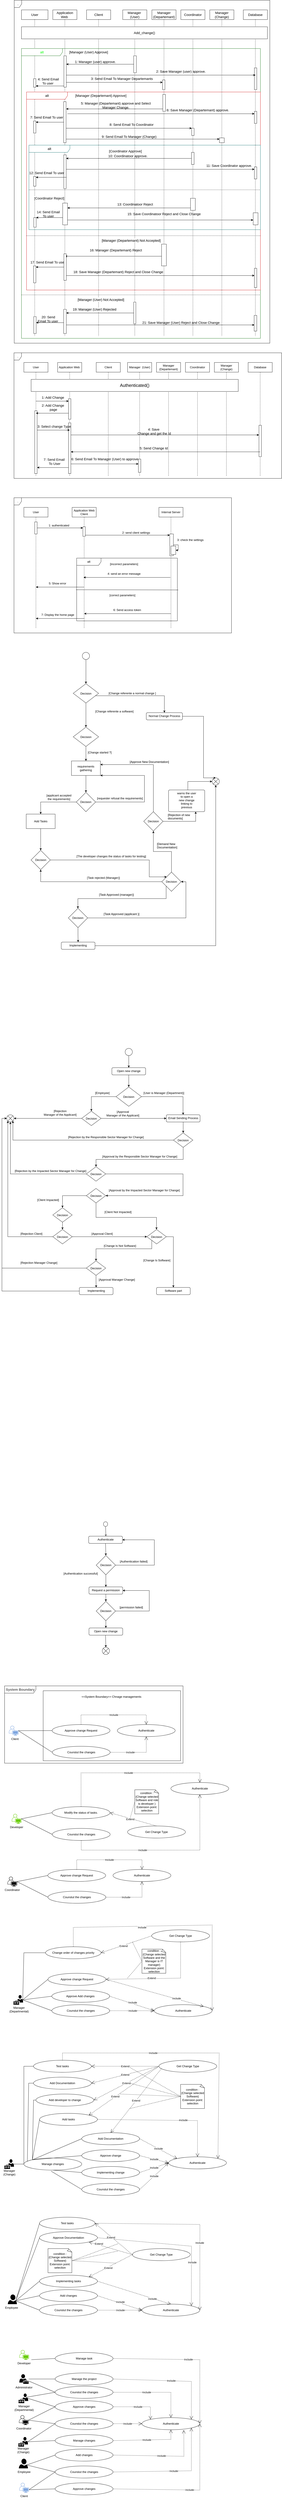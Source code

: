 <mxfile version="23.0.2" type="github">
  <diagram name="Page-1" id="XPWBldzVZ3_sg0biQuVv">
    <mxGraphModel dx="2625" dy="10105" grid="1" gridSize="10" guides="1" tooltips="1" connect="1" arrows="1" fold="1" page="1" pageScale="1" pageWidth="850" pageHeight="1100" math="0" shadow="0">
      <root>
        <mxCell id="0" />
        <mxCell id="1" parent="0" />
        <mxCell id="oYMbbRIehVRVS4V03t9j-289" value="" style="verticalLabelPosition=bottom;verticalAlign=top;html=1;shape=mxgraph.basic.rect;fillColor2=none;strokeWidth=1;size=20;indent=5;" parent="1" vertex="1">
          <mxGeometry x="200" y="-1620" width="570" height="290" as="geometry" />
        </mxCell>
        <mxCell id="AIyhHVRQRcBTdbYzzXI3-16" value="Manage changes" style="ellipse;whiteSpace=wrap;html=1;" parent="1" vertex="1">
          <mxGeometry x="120" y="315" width="240" height="50" as="geometry" />
        </mxCell>
        <mxCell id="AIyhHVRQRcBTdbYzzXI3-17" value="" style="endArrow=none;html=1;rounded=0;entryX=0;entryY=0.5;entryDx=0;entryDy=0;exitX=0.96;exitY=0.5;exitDx=0;exitDy=0;exitPerimeter=0;" parent="1" source="oYMbbRIehVRVS4V03t9j-62" target="AIyhHVRQRcBTdbYzzXI3-16" edge="1">
          <mxGeometry width="50" height="50" relative="1" as="geometry">
            <mxPoint x="79.75" y="340" as="sourcePoint" />
            <mxPoint x="220" y="270" as="targetPoint" />
          </mxGeometry>
        </mxCell>
        <mxCell id="oYMbbRIehVRVS4V03t9j-10" value="Authenticate" style="ellipse;whiteSpace=wrap;html=1;" parent="1" vertex="1">
          <mxGeometry x="720" y="310" width="240" height="50" as="geometry" />
        </mxCell>
        <mxCell id="oYMbbRIehVRVS4V03t9j-37" value="Approve change" style="ellipse;whiteSpace=wrap;html=1;" parent="1" vertex="1">
          <mxGeometry x="360" y="280" width="240" height="50" as="geometry" />
        </mxCell>
        <mxCell id="oYMbbRIehVRVS4V03t9j-39" value="" style="endArrow=none;html=1;rounded=0;entryX=0;entryY=0.5;entryDx=0;entryDy=0;exitX=0;exitY=0;exitDx=0;exitDy=0;" parent="1" source="AIyhHVRQRcBTdbYzzXI3-16" target="oYMbbRIehVRVS4V03t9j-37" edge="1">
          <mxGeometry width="50" height="50" relative="1" as="geometry">
            <mxPoint x="160" y="330" as="sourcePoint" />
            <mxPoint x="140" y="350" as="targetPoint" />
          </mxGeometry>
        </mxCell>
        <mxCell id="oYMbbRIehVRVS4V03t9j-40" value="Implementing change" style="ellipse;whiteSpace=wrap;html=1;" parent="1" vertex="1">
          <mxGeometry x="360" y="350" width="240" height="50" as="geometry" />
        </mxCell>
        <mxCell id="oYMbbRIehVRVS4V03t9j-41" value="" style="endArrow=none;html=1;rounded=0;entryX=0;entryY=0.5;entryDx=0;entryDy=0;exitX=0.5;exitY=1;exitDx=0;exitDy=0;" parent="1" source="AIyhHVRQRcBTdbYzzXI3-16" target="oYMbbRIehVRVS4V03t9j-40" edge="1">
          <mxGeometry width="50" height="50" relative="1" as="geometry">
            <mxPoint x="250" y="385" as="sourcePoint" />
            <mxPoint x="370" y="65" as="targetPoint" />
          </mxGeometry>
        </mxCell>
        <mxCell id="oYMbbRIehVRVS4V03t9j-62" value="" style="sketch=0;pointerEvents=1;shadow=0;dashed=0;html=1;strokeColor=none;labelPosition=center;verticalLabelPosition=bottom;verticalAlign=top;align=center;fillColor=#000000;shape=mxgraph.mscae.intune.user_management" parent="1" vertex="1">
          <mxGeometry x="39" y="320" width="40" height="40" as="geometry" />
        </mxCell>
        <mxCell id="oYMbbRIehVRVS4V03t9j-63" value="Manager (Change)" style="text;html=1;strokeColor=none;fillColor=none;align=center;verticalAlign=middle;whiteSpace=wrap;rounded=0;" parent="1" vertex="1">
          <mxGeometry x="30" y="360" width="60" height="30" as="geometry" />
        </mxCell>
        <mxCell id="oYMbbRIehVRVS4V03t9j-65" value="Add Documentation" style="ellipse;whiteSpace=wrap;html=1;" parent="1" vertex="1">
          <mxGeometry x="360" y="210" width="240" height="50" as="geometry" />
        </mxCell>
        <mxCell id="oYMbbRIehVRVS4V03t9j-66" value="Add tasks" style="ellipse;whiteSpace=wrap;html=1;" parent="1" vertex="1">
          <mxGeometry x="185" y="130" width="240" height="50" as="geometry" />
        </mxCell>
        <mxCell id="oYMbbRIehVRVS4V03t9j-67" value="Test tasks" style="ellipse;whiteSpace=wrap;html=1;" parent="1" vertex="1">
          <mxGeometry x="160" y="-90" width="240" height="50" as="geometry" />
        </mxCell>
        <mxCell id="oYMbbRIehVRVS4V03t9j-68" value="Get Change Type" style="ellipse;whiteSpace=wrap;html=1;" parent="1" vertex="1">
          <mxGeometry x="680" y="-90" width="240" height="50" as="geometry" />
        </mxCell>
        <mxCell id="oYMbbRIehVRVS4V03t9j-69" value="Include" style="endArrow=open;endSize=12;dashed=1;html=1;rounded=0;exitX=1;exitY=0.5;exitDx=0;exitDy=0;entryX=0;entryY=0.5;entryDx=0;entryDy=0;" parent="1" source="oYMbbRIehVRVS4V03t9j-40" target="oYMbbRIehVRVS4V03t9j-10" edge="1">
          <mxGeometry width="160" relative="1" as="geometry">
            <mxPoint x="590" y="160" as="sourcePoint" />
            <mxPoint x="750" y="160" as="targetPoint" />
          </mxGeometry>
        </mxCell>
        <mxCell id="oYMbbRIehVRVS4V03t9j-70" value="" style="endArrow=none;html=1;rounded=0;entryX=0;entryY=0.5;entryDx=0;entryDy=0;exitX=0;exitY=0;exitDx=0;exitDy=0;" parent="1" source="AIyhHVRQRcBTdbYzzXI3-16" target="oYMbbRIehVRVS4V03t9j-65" edge="1">
          <mxGeometry width="50" height="50" relative="1" as="geometry">
            <mxPoint x="165" y="332" as="sourcePoint" />
            <mxPoint x="370" y="305" as="targetPoint" />
          </mxGeometry>
        </mxCell>
        <mxCell id="oYMbbRIehVRVS4V03t9j-71" value="" style="endArrow=none;html=1;rounded=0;entryX=0;entryY=0.5;entryDx=0;entryDy=0;exitX=0;exitY=0;exitDx=0;exitDy=0;" parent="1" source="AIyhHVRQRcBTdbYzzXI3-16" target="oYMbbRIehVRVS4V03t9j-66" edge="1">
          <mxGeometry width="50" height="50" relative="1" as="geometry">
            <mxPoint x="165" y="332" as="sourcePoint" />
            <mxPoint x="370" y="245" as="targetPoint" />
          </mxGeometry>
        </mxCell>
        <mxCell id="oYMbbRIehVRVS4V03t9j-72" value="" style="endArrow=none;html=1;rounded=0;entryX=0;entryY=0.5;entryDx=0;entryDy=0;exitX=0;exitY=0.5;exitDx=0;exitDy=0;" parent="1" source="AIyhHVRQRcBTdbYzzXI3-16" target="oYMbbRIehVRVS4V03t9j-67" edge="1">
          <mxGeometry width="50" height="50" relative="1" as="geometry">
            <mxPoint x="165" y="332" as="sourcePoint" />
            <mxPoint x="370" y="185" as="targetPoint" />
            <Array as="points">
              <mxPoint x="120" y="-65" />
            </Array>
          </mxGeometry>
        </mxCell>
        <mxCell id="oYMbbRIehVRVS4V03t9j-73" value="Include" style="endArrow=open;endSize=12;dashed=1;html=1;rounded=0;exitX=1;exitY=0.5;exitDx=0;exitDy=0;entryX=0;entryY=0.5;entryDx=0;entryDy=0;" parent="1" source="oYMbbRIehVRVS4V03t9j-37" target="oYMbbRIehVRVS4V03t9j-10" edge="1">
          <mxGeometry width="160" relative="1" as="geometry">
            <mxPoint x="610" y="395" as="sourcePoint" />
            <mxPoint x="730" y="350" as="targetPoint" />
          </mxGeometry>
        </mxCell>
        <mxCell id="oYMbbRIehVRVS4V03t9j-74" value="Include" style="endArrow=open;endSize=12;dashed=1;html=1;rounded=0;exitX=1;exitY=0.5;exitDx=0;exitDy=0;entryX=0;entryY=0;entryDx=0;entryDy=0;" parent="1" source="oYMbbRIehVRVS4V03t9j-65" target="oYMbbRIehVRVS4V03t9j-10" edge="1">
          <mxGeometry width="160" relative="1" as="geometry">
            <mxPoint x="610" y="305" as="sourcePoint" />
            <mxPoint x="730" y="350" as="targetPoint" />
          </mxGeometry>
        </mxCell>
        <mxCell id="oYMbbRIehVRVS4V03t9j-75" value="Include" style="endArrow=open;endSize=12;dashed=1;html=1;rounded=0;exitX=1;exitY=0.5;exitDx=0;exitDy=0;entryX=0.5;entryY=0;entryDx=0;entryDy=0;" parent="1" source="oYMbbRIehVRVS4V03t9j-66" target="oYMbbRIehVRVS4V03t9j-10" edge="1">
          <mxGeometry x="0.261" y="1" width="160" relative="1" as="geometry">
            <mxPoint x="610" y="245" as="sourcePoint" />
            <mxPoint x="765" y="332" as="targetPoint" />
            <Array as="points">
              <mxPoint x="840" y="160" />
            </Array>
            <mxPoint as="offset" />
          </mxGeometry>
        </mxCell>
        <mxCell id="oYMbbRIehVRVS4V03t9j-76" value="Include" style="endArrow=open;endSize=12;dashed=1;html=1;rounded=0;exitX=0.5;exitY=0;exitDx=0;exitDy=0;entryX=1;entryY=0;entryDx=0;entryDy=0;" parent="1" source="oYMbbRIehVRVS4V03t9j-67" target="oYMbbRIehVRVS4V03t9j-10" edge="1">
          <mxGeometry x="-0.274" width="160" relative="1" as="geometry">
            <mxPoint x="610" y="185" as="sourcePoint" />
            <mxPoint x="765" y="332" as="targetPoint" />
            <Array as="points">
              <mxPoint x="280" y="-120" />
              <mxPoint x="930" y="-120" />
            </Array>
            <mxPoint as="offset" />
          </mxGeometry>
        </mxCell>
        <mxCell id="oYMbbRIehVRVS4V03t9j-77" value="Extend" style="endArrow=open;endSize=12;dashed=1;html=1;rounded=0;exitX=0;exitY=0.5;exitDx=0;exitDy=0;entryX=1;entryY=0.5;entryDx=0;entryDy=0;" parent="1" source="oYMbbRIehVRVS4V03t9j-68" target="oYMbbRIehVRVS4V03t9j-165" edge="1">
          <mxGeometry width="160" relative="1" as="geometry">
            <mxPoint x="730" y="225" as="sourcePoint" />
            <mxPoint x="765" y="332" as="targetPoint" />
          </mxGeometry>
        </mxCell>
        <mxCell id="oYMbbRIehVRVS4V03t9j-78" value="Extend" style="endArrow=open;endSize=12;dashed=1;html=1;rounded=0;exitX=0;exitY=0.5;exitDx=0;exitDy=0;entryX=1;entryY=0;entryDx=0;entryDy=0;" parent="1" source="oYMbbRIehVRVS4V03t9j-68" target="oYMbbRIehVRVS4V03t9j-66" edge="1">
          <mxGeometry x="0.24" y="-1" width="160" relative="1" as="geometry">
            <mxPoint x="670" y="95" as="sourcePoint" />
            <mxPoint x="439" y="178" as="targetPoint" />
            <mxPoint as="offset" />
          </mxGeometry>
        </mxCell>
        <mxCell id="oYMbbRIehVRVS4V03t9j-79" value="Extend" style="endArrow=open;endSize=12;dashed=1;html=1;rounded=0;exitX=0;exitY=0.5;exitDx=0;exitDy=0;entryX=1;entryY=0.5;entryDx=0;entryDy=0;" parent="1" source="oYMbbRIehVRVS4V03t9j-68" target="oYMbbRIehVRVS4V03t9j-67" edge="1">
          <mxGeometry width="160" relative="1" as="geometry">
            <mxPoint x="680" y="105" as="sourcePoint" />
            <mxPoint x="490" y="220" as="targetPoint" />
          </mxGeometry>
        </mxCell>
        <mxCell id="oYMbbRIehVRVS4V03t9j-80" value="condition : {Change selected Software} Extension point: selection" style="whiteSpace=wrap;html=1;shape=mxgraph.basic.document" parent="1" vertex="1">
          <mxGeometry x="770" y="10" width="100" height="100" as="geometry" />
        </mxCell>
        <mxCell id="oYMbbRIehVRVS4V03t9j-81" value="" style="endArrow=none;dashed=1;html=1;rounded=0;entryX=0;entryY=0.5;entryDx=0;entryDy=0;entryPerimeter=0;" parent="1" target="oYMbbRIehVRVS4V03t9j-80" edge="1">
          <mxGeometry width="50" height="50" relative="1" as="geometry">
            <mxPoint x="540" as="sourcePoint" />
            <mxPoint x="570" y="-40" as="targetPoint" />
          </mxGeometry>
        </mxCell>
        <mxCell id="oYMbbRIehVRVS4V03t9j-82" value="" style="endArrow=none;dashed=1;html=1;rounded=0;entryX=0;entryY=0.5;entryDx=0;entryDy=0;entryPerimeter=0;" parent="1" target="oYMbbRIehVRVS4V03t9j-80" edge="1">
          <mxGeometry width="50" height="50" relative="1" as="geometry">
            <mxPoint x="560" y="110" as="sourcePoint" />
            <mxPoint x="800" y="20" as="targetPoint" />
          </mxGeometry>
        </mxCell>
        <mxCell id="oYMbbRIehVRVS4V03t9j-83" value="" style="endArrow=none;dashed=1;html=1;rounded=0;entryX=0;entryY=0.5;entryDx=0;entryDy=0;entryPerimeter=0;" parent="1" target="oYMbbRIehVRVS4V03t9j-80" edge="1">
          <mxGeometry width="50" height="50" relative="1" as="geometry">
            <mxPoint x="560" y="-60" as="sourcePoint" />
            <mxPoint x="760" y="50" as="targetPoint" />
          </mxGeometry>
        </mxCell>
        <mxCell id="oYMbbRIehVRVS4V03t9j-107" value="" style="sketch=0;pointerEvents=1;shadow=0;dashed=0;html=1;strokeColor=none;fillColor=#000000;labelPosition=center;verticalLabelPosition=bottom;verticalAlign=top;outlineConnect=0;align=center;shape=mxgraph.office.users.tenant_admin;" parent="1" vertex="1">
          <mxGeometry x="101.2" y="1210" width="38.5" height="40" as="geometry" />
        </mxCell>
        <mxCell id="oYMbbRIehVRVS4V03t9j-108" value="" style="sketch=0;pointerEvents=1;shadow=0;dashed=0;html=1;strokeColor=none;labelPosition=center;verticalLabelPosition=bottom;verticalAlign=top;align=center;fillColor=#000000;shape=mxgraph.mscae.intune.user_management" parent="1" vertex="1">
          <mxGeometry x="98" y="1290" width="40" height="40" as="geometry" />
        </mxCell>
        <mxCell id="oYMbbRIehVRVS4V03t9j-109" value="" style="sketch=0;aspect=fixed;pointerEvents=1;shadow=0;dashed=0;html=1;strokeColor=none;labelPosition=center;verticalLabelPosition=bottom;verticalAlign=top;align=center;fillColor=#000000;shape=mxgraph.azure.user" parent="1" vertex="1">
          <mxGeometry x="99.2" y="1560" width="37.6" height="40" as="geometry" />
        </mxCell>
        <mxCell id="oYMbbRIehVRVS4V03t9j-110" value="Employee" style="text;html=1;strokeColor=none;fillColor=none;align=center;verticalAlign=middle;whiteSpace=wrap;rounded=0;" parent="1" vertex="1">
          <mxGeometry x="91.2" y="1600" width="60" height="30" as="geometry" />
        </mxCell>
        <mxCell id="oYMbbRIehVRVS4V03t9j-111" value="Manager (Departmental)&lt;span id=&quot;docs-internal-guid-f4431b39-7fff-cfa4-a716-81f54698d911&quot;&gt;&lt;/span&gt;" style="text;html=1;strokeColor=none;fillColor=none;align=center;verticalAlign=middle;whiteSpace=wrap;rounded=0;" parent="1" vertex="1">
          <mxGeometry x="91.2" y="1335" width="60" height="30" as="geometry" />
        </mxCell>
        <mxCell id="oYMbbRIehVRVS4V03t9j-112" value="Administrator" style="text;html=1;strokeColor=none;fillColor=none;align=center;verticalAlign=middle;whiteSpace=wrap;rounded=0;" parent="1" vertex="1">
          <mxGeometry x="89.95" y="1250" width="61" height="30" as="geometry" />
        </mxCell>
        <mxCell id="oYMbbRIehVRVS4V03t9j-113" value="" style="sketch=0;pointerEvents=1;shadow=0;dashed=0;html=1;strokeColor=none;labelPosition=center;verticalLabelPosition=bottom;verticalAlign=top;align=center;fillColor=#000000;shape=mxgraph.mscae.intune.user_management" parent="1" vertex="1">
          <mxGeometry x="97" y="1470" width="40" height="40" as="geometry" />
        </mxCell>
        <mxCell id="oYMbbRIehVRVS4V03t9j-114" value="Manager (Change)" style="text;html=1;strokeColor=none;fillColor=none;align=center;verticalAlign=middle;whiteSpace=wrap;rounded=0;" parent="1" vertex="1">
          <mxGeometry x="88" y="1510" width="60" height="30" as="geometry" />
        </mxCell>
        <mxCell id="oYMbbRIehVRVS4V03t9j-115" value="" style="points=[[0.35,0,0],[0.98,0.51,0],[1,0.71,0],[0.67,1,0],[0,0.795,0],[0,0.65,0]];verticalLabelPosition=bottom;sketch=0;html=1;verticalAlign=top;aspect=fixed;align=center;pointerEvents=1;shape=mxgraph.cisco19.user;fillColor=#000000;strokeColor=none;" parent="1" vertex="1">
          <mxGeometry x="99.95" y="1380" width="40" height="40" as="geometry" />
        </mxCell>
        <mxCell id="oYMbbRIehVRVS4V03t9j-116" value="Coordinator" style="text;html=1;strokeColor=none;fillColor=none;align=center;verticalAlign=middle;whiteSpace=wrap;rounded=0;" parent="1" vertex="1">
          <mxGeometry x="89.95" y="1420" width="60" height="30" as="geometry" />
        </mxCell>
        <mxCell id="oYMbbRIehVRVS4V03t9j-117" value="" style="points=[[0.35,0,0],[0.98,0.51,0],[1,0.71,0],[0.67,1,0],[0,0.795,0],[0,0.65,0]];verticalLabelPosition=bottom;sketch=0;html=1;verticalAlign=top;aspect=fixed;align=center;pointerEvents=1;shape=mxgraph.cisco19.user;fillColor=#7EA6E0;strokeColor=none;" parent="1" vertex="1">
          <mxGeometry x="101.2" y="1660" width="40" height="40" as="geometry" />
        </mxCell>
        <mxCell id="oYMbbRIehVRVS4V03t9j-118" value="Client" style="text;html=1;strokeColor=none;fillColor=none;align=center;verticalAlign=middle;whiteSpace=wrap;rounded=0;" parent="1" vertex="1">
          <mxGeometry x="91.2" y="1700" width="60" height="30" as="geometry" />
        </mxCell>
        <mxCell id="oYMbbRIehVRVS4V03t9j-119" value="Manage the project" style="ellipse;whiteSpace=wrap;html=1;" parent="1" vertex="1">
          <mxGeometry x="249.7" y="1205" width="240" height="50" as="geometry" />
        </mxCell>
        <mxCell id="oYMbbRIehVRVS4V03t9j-120" value="" style="endArrow=none;html=1;rounded=0;entryX=0;entryY=0.5;entryDx=0;entryDy=0;" parent="1" source="oYMbbRIehVRVS4V03t9j-107" target="oYMbbRIehVRVS4V03t9j-119" edge="1">
          <mxGeometry width="50" height="50" relative="1" as="geometry">
            <mxPoint x="189.7" y="1370" as="sourcePoint" />
            <mxPoint x="239.7" y="1320" as="targetPoint" />
          </mxGeometry>
        </mxCell>
        <mxCell id="oYMbbRIehVRVS4V03t9j-121" value="Approve changes" style="ellipse;whiteSpace=wrap;html=1;" parent="1" vertex="1">
          <mxGeometry x="249.7" y="1320" width="240" height="50" as="geometry" />
        </mxCell>
        <mxCell id="oYMbbRIehVRVS4V03t9j-122" value="Manage changes" style="ellipse;whiteSpace=wrap;html=1;" parent="1" vertex="1">
          <mxGeometry x="249.7" y="1460" width="240" height="50" as="geometry" />
        </mxCell>
        <mxCell id="oYMbbRIehVRVS4V03t9j-123" value="Add changes" style="ellipse;whiteSpace=wrap;html=1;" parent="1" vertex="1">
          <mxGeometry x="249.7" y="1520" width="240" height="50" as="geometry" />
        </mxCell>
        <mxCell id="oYMbbRIehVRVS4V03t9j-124" value="" style="endArrow=none;html=1;rounded=0;exitX=0.96;exitY=0.5;exitDx=0;exitDy=0;entryX=0;entryY=0.5;entryDx=0;entryDy=0;exitPerimeter=0;" parent="1" source="oYMbbRIehVRVS4V03t9j-108" target="oYMbbRIehVRVS4V03t9j-121" edge="1">
          <mxGeometry width="50" height="50" relative="1" as="geometry">
            <mxPoint x="209.7" y="1370" as="sourcePoint" />
            <mxPoint x="318.7" y="1325" as="targetPoint" />
          </mxGeometry>
        </mxCell>
        <mxCell id="oYMbbRIehVRVS4V03t9j-125" value="Counslut the changes" style="ellipse;whiteSpace=wrap;html=1;" parent="1" vertex="1">
          <mxGeometry x="249.7" y="1260" width="240" height="50" as="geometry" />
        </mxCell>
        <mxCell id="oYMbbRIehVRVS4V03t9j-126" value="" style="endArrow=none;html=1;rounded=0;entryX=0;entryY=0.5;entryDx=0;entryDy=0;" parent="1" source="oYMbbRIehVRVS4V03t9j-107" target="oYMbbRIehVRVS4V03t9j-125" edge="1">
          <mxGeometry width="50" height="50" relative="1" as="geometry">
            <mxPoint x="160.7" y="1260" as="sourcePoint" />
            <mxPoint x="269.7" y="1215" as="targetPoint" />
          </mxGeometry>
        </mxCell>
        <mxCell id="oYMbbRIehVRVS4V03t9j-127" value="" style="endArrow=none;html=1;rounded=0;exitX=0.79;exitY=0.39;exitDx=0;exitDy=0;entryX=0;entryY=0.5;entryDx=0;entryDy=0;exitPerimeter=0;" parent="1" source="oYMbbRIehVRVS4V03t9j-108" target="oYMbbRIehVRVS4V03t9j-125" edge="1">
          <mxGeometry width="50" height="50" relative="1" as="geometry">
            <mxPoint x="170.7" y="1270" as="sourcePoint" />
            <mxPoint x="279.7" y="1225" as="targetPoint" />
          </mxGeometry>
        </mxCell>
        <mxCell id="oYMbbRIehVRVS4V03t9j-128" value="Counslut the changes" style="ellipse;whiteSpace=wrap;html=1;" parent="1" vertex="1">
          <mxGeometry x="249.7" y="1390" width="240" height="50" as="geometry" />
        </mxCell>
        <mxCell id="oYMbbRIehVRVS4V03t9j-129" value="" style="endArrow=none;html=1;rounded=0;exitX=0.96;exitY=0.5;exitDx=0;exitDy=0;entryX=0;entryY=0.5;entryDx=0;entryDy=0;exitPerimeter=0;" parent="1" source="oYMbbRIehVRVS4V03t9j-113" target="oYMbbRIehVRVS4V03t9j-122" edge="1">
          <mxGeometry width="50" height="50" relative="1" as="geometry">
            <mxPoint x="145.7" y="1435" as="sourcePoint" />
            <mxPoint x="269.7" y="1430" as="targetPoint" />
          </mxGeometry>
        </mxCell>
        <mxCell id="oYMbbRIehVRVS4V03t9j-130" value="" style="endArrow=none;html=1;rounded=0;exitX=0.96;exitY=0.5;exitDx=0;exitDy=0;entryX=0;entryY=0.5;entryDx=0;entryDy=0;exitPerimeter=0;" parent="1" source="oYMbbRIehVRVS4V03t9j-113" target="oYMbbRIehVRVS4V03t9j-128" edge="1">
          <mxGeometry width="50" height="50" relative="1" as="geometry">
            <mxPoint x="146.7" y="1560" as="sourcePoint" />
            <mxPoint x="269.7" y="1595" as="targetPoint" />
          </mxGeometry>
        </mxCell>
        <mxCell id="oYMbbRIehVRVS4V03t9j-131" value="" style="endArrow=none;html=1;rounded=0;exitX=0.87;exitY=0.65;exitDx=0;exitDy=0;exitPerimeter=0;entryX=0;entryY=0.5;entryDx=0;entryDy=0;" parent="1" source="oYMbbRIehVRVS4V03t9j-109" target="oYMbbRIehVRVS4V03t9j-135" edge="1">
          <mxGeometry width="50" height="50" relative="1" as="geometry">
            <mxPoint x="145.7" y="1490" as="sourcePoint" />
            <mxPoint x="269.7" y="1550" as="targetPoint" />
          </mxGeometry>
        </mxCell>
        <mxCell id="oYMbbRIehVRVS4V03t9j-132" value="" style="endArrow=none;html=1;rounded=0;exitX=0.87;exitY=0.65;exitDx=0;exitDy=0;exitPerimeter=0;entryX=0;entryY=0.5;entryDx=0;entryDy=0;" parent="1" source="oYMbbRIehVRVS4V03t9j-109" target="oYMbbRIehVRVS4V03t9j-123" edge="1">
          <mxGeometry width="50" height="50" relative="1" as="geometry">
            <mxPoint x="141.7" y="1596" as="sourcePoint" />
            <mxPoint x="259.7" y="1565" as="targetPoint" />
          </mxGeometry>
        </mxCell>
        <mxCell id="oYMbbRIehVRVS4V03t9j-133" value="" style="endArrow=none;html=1;rounded=0;exitX=0.98;exitY=0.51;exitDx=0;exitDy=0;entryX=0;entryY=0.5;entryDx=0;entryDy=0;exitPerimeter=0;" parent="1" source="oYMbbRIehVRVS4V03t9j-115" target="oYMbbRIehVRVS4V03t9j-128" edge="1">
          <mxGeometry width="50" height="50" relative="1" as="geometry">
            <mxPoint x="145.7" y="1500" as="sourcePoint" />
            <mxPoint x="259.7" y="1425" as="targetPoint" />
          </mxGeometry>
        </mxCell>
        <mxCell id="oYMbbRIehVRVS4V03t9j-134" value="" style="endArrow=none;html=1;rounded=0;exitX=0.98;exitY=0.51;exitDx=0;exitDy=0;entryX=0;entryY=0.5;entryDx=0;entryDy=0;exitPerimeter=0;" parent="1" source="oYMbbRIehVRVS4V03t9j-115" target="oYMbbRIehVRVS4V03t9j-121" edge="1">
          <mxGeometry width="50" height="50" relative="1" as="geometry">
            <mxPoint x="148.7" y="1410" as="sourcePoint" />
            <mxPoint x="259.7" y="1425" as="targetPoint" />
          </mxGeometry>
        </mxCell>
        <mxCell id="oYMbbRIehVRVS4V03t9j-135" value="Counslut the changes" style="ellipse;whiteSpace=wrap;html=1;" parent="1" vertex="1">
          <mxGeometry x="249.7" y="1590" width="240" height="50" as="geometry" />
        </mxCell>
        <mxCell id="oYMbbRIehVRVS4V03t9j-136" value="" style="endArrow=none;html=1;rounded=0;exitX=1;exitY=0.71;exitDx=0;exitDy=0;exitPerimeter=0;entryX=0;entryY=0.5;entryDx=0;entryDy=0;" parent="1" source="oYMbbRIehVRVS4V03t9j-117" target="oYMbbRIehVRVS4V03t9j-135" edge="1">
          <mxGeometry width="50" height="50" relative="1" as="geometry">
            <mxPoint x="141.7" y="1596" as="sourcePoint" />
            <mxPoint x="259.7" y="1625" as="targetPoint" />
          </mxGeometry>
        </mxCell>
        <mxCell id="oYMbbRIehVRVS4V03t9j-137" value="Approve changes" style="ellipse;whiteSpace=wrap;html=1;" parent="1" vertex="1">
          <mxGeometry x="249.7" y="1660" width="240" height="50" as="geometry" />
        </mxCell>
        <mxCell id="oYMbbRIehVRVS4V03t9j-138" value="" style="endArrow=none;html=1;rounded=0;exitX=1;exitY=0.71;exitDx=0;exitDy=0;exitPerimeter=0;entryX=0;entryY=0.5;entryDx=0;entryDy=0;" parent="1" source="oYMbbRIehVRVS4V03t9j-117" target="oYMbbRIehVRVS4V03t9j-137" edge="1">
          <mxGeometry width="50" height="50" relative="1" as="geometry">
            <mxPoint x="151.7" y="1698" as="sourcePoint" />
            <mxPoint x="259.7" y="1625" as="targetPoint" />
          </mxGeometry>
        </mxCell>
        <mxCell id="oYMbbRIehVRVS4V03t9j-139" value="Authenticate" style="ellipse;whiteSpace=wrap;html=1;" parent="1" vertex="1">
          <mxGeometry x="609.7" y="1390" width="240" height="50" as="geometry" />
        </mxCell>
        <mxCell id="oYMbbRIehVRVS4V03t9j-140" value="Include" style="endArrow=open;endSize=12;dashed=1;html=1;rounded=0;exitX=1;exitY=0.5;exitDx=0;exitDy=0;entryX=1;entryY=0.5;entryDx=0;entryDy=0;" parent="1" source="oYMbbRIehVRVS4V03t9j-150" target="oYMbbRIehVRVS4V03t9j-139" edge="1">
          <mxGeometry width="160" relative="1" as="geometry">
            <mxPoint x="539.7" y="1250" as="sourcePoint" />
            <mxPoint x="549.7" y="1475" as="targetPoint" />
            <Array as="points">
              <mxPoint x="849.7" y="1150" />
            </Array>
          </mxGeometry>
        </mxCell>
        <mxCell id="oYMbbRIehVRVS4V03t9j-141" value="Include" style="endArrow=open;endSize=12;dashed=1;html=1;rounded=0;exitX=1;exitY=0.5;exitDx=0;exitDy=0;entryX=0.5;entryY=0;entryDx=0;entryDy=0;" parent="1" source="oYMbbRIehVRVS4V03t9j-125" target="oYMbbRIehVRVS4V03t9j-139" edge="1">
          <mxGeometry x="-0.192" width="160" relative="1" as="geometry">
            <mxPoint x="499.7" y="1240" as="sourcePoint" />
            <mxPoint x="679.7" y="1350" as="targetPoint" />
            <Array as="points">
              <mxPoint x="729.7" y="1285" />
            </Array>
            <mxPoint as="offset" />
          </mxGeometry>
        </mxCell>
        <mxCell id="oYMbbRIehVRVS4V03t9j-142" value="Include" style="endArrow=open;endSize=12;dashed=1;html=1;rounded=0;exitX=1;exitY=0.5;exitDx=0;exitDy=0;entryX=0;entryY=0;entryDx=0;entryDy=0;" parent="1" source="oYMbbRIehVRVS4V03t9j-121" target="oYMbbRIehVRVS4V03t9j-139" edge="1">
          <mxGeometry width="160" relative="1" as="geometry">
            <mxPoint x="499.7" y="1295" as="sourcePoint" />
            <mxPoint x="669.7" y="1365" as="targetPoint" />
            <Array as="points">
              <mxPoint x="644.7" y="1345" />
            </Array>
          </mxGeometry>
        </mxCell>
        <mxCell id="oYMbbRIehVRVS4V03t9j-143" value="Include" style="endArrow=open;endSize=12;dashed=1;html=1;rounded=0;exitX=1;exitY=0.5;exitDx=0;exitDy=0;entryX=0;entryY=0.5;entryDx=0;entryDy=0;" parent="1" source="oYMbbRIehVRVS4V03t9j-128" target="oYMbbRIehVRVS4V03t9j-139" edge="1">
          <mxGeometry width="160" relative="1" as="geometry">
            <mxPoint x="499.7" y="1355" as="sourcePoint" />
            <mxPoint x="669.7" y="1420" as="targetPoint" />
          </mxGeometry>
        </mxCell>
        <mxCell id="oYMbbRIehVRVS4V03t9j-144" value="Include" style="endArrow=open;endSize=12;dashed=1;html=1;rounded=0;exitX=1;exitY=0.5;exitDx=0;exitDy=0;entryX=0.5;entryY=1;entryDx=0;entryDy=0;" parent="1" source="oYMbbRIehVRVS4V03t9j-122" target="oYMbbRIehVRVS4V03t9j-139" edge="1">
          <mxGeometry width="160" relative="1" as="geometry">
            <mxPoint x="509.7" y="1365" as="sourcePoint" />
            <mxPoint x="679.7" y="1375" as="targetPoint" />
            <Array as="points">
              <mxPoint x="729.7" y="1480" />
            </Array>
          </mxGeometry>
        </mxCell>
        <mxCell id="oYMbbRIehVRVS4V03t9j-145" value="Include" style="endArrow=open;endSize=12;dashed=1;html=1;rounded=0;exitX=1;exitY=0.5;exitDx=0;exitDy=0;entryX=1;entryY=0.5;entryDx=0;entryDy=0;" parent="1" source="oYMbbRIehVRVS4V03t9j-137" target="oYMbbRIehVRVS4V03t9j-139" edge="1">
          <mxGeometry width="160" relative="1" as="geometry">
            <mxPoint x="519.7" y="1375" as="sourcePoint" />
            <mxPoint x="689.7" y="1380" as="targetPoint" />
            <Array as="points">
              <mxPoint x="849.7" y="1690" />
            </Array>
          </mxGeometry>
        </mxCell>
        <mxCell id="oYMbbRIehVRVS4V03t9j-146" value="Include" style="endArrow=open;endSize=12;dashed=1;html=1;rounded=0;exitX=1;exitY=0.5;exitDx=0;exitDy=0;entryX=1;entryY=1;entryDx=0;entryDy=0;" parent="1" source="oYMbbRIehVRVS4V03t9j-135" target="oYMbbRIehVRVS4V03t9j-139" edge="1">
          <mxGeometry width="160" relative="1" as="geometry">
            <mxPoint x="519.7" y="1730" as="sourcePoint" />
            <mxPoint x="724.847" y="1437.678" as="targetPoint" />
            <Array as="points">
              <mxPoint x="814.7" y="1610" />
            </Array>
          </mxGeometry>
        </mxCell>
        <mxCell id="oYMbbRIehVRVS4V03t9j-147" value="Include" style="endArrow=open;endSize=12;dashed=1;html=1;rounded=0;exitX=1;exitY=0.5;exitDx=0;exitDy=0;entryX=0.723;entryY=1.032;entryDx=0;entryDy=0;entryPerimeter=0;" parent="1" source="oYMbbRIehVRVS4V03t9j-123" target="oYMbbRIehVRVS4V03t9j-139" edge="1">
          <mxGeometry width="160" relative="1" as="geometry">
            <mxPoint x="499.7" y="1675" as="sourcePoint" />
            <mxPoint x="709.7" y="1405" as="targetPoint" />
            <Array as="points">
              <mxPoint x="783.7" y="1550" />
            </Array>
          </mxGeometry>
        </mxCell>
        <mxCell id="oYMbbRIehVRVS4V03t9j-148" value="" style="points=[[0.35,0,0],[0.98,0.51,0],[1,0.71,0],[0.67,1,0],[0,0.795,0],[0,0.65,0]];verticalLabelPosition=bottom;sketch=0;html=1;verticalAlign=top;aspect=fixed;align=center;pointerEvents=1;shape=mxgraph.cisco19.user;fillColor=#66CC00;strokeColor=none;" parent="1" vertex="1">
          <mxGeometry x="101.2" y="1110" width="40" height="40" as="geometry" />
        </mxCell>
        <mxCell id="oYMbbRIehVRVS4V03t9j-149" value="Developer" style="text;html=1;strokeColor=none;fillColor=none;align=center;verticalAlign=middle;whiteSpace=wrap;rounded=0;" parent="1" vertex="1">
          <mxGeometry x="91.2" y="1150" width="60" height="30" as="geometry" />
        </mxCell>
        <mxCell id="oYMbbRIehVRVS4V03t9j-150" value="Manage task" style="ellipse;whiteSpace=wrap;html=1;" parent="1" vertex="1">
          <mxGeometry x="249.7" y="1120" width="240" height="50" as="geometry" />
        </mxCell>
        <mxCell id="oYMbbRIehVRVS4V03t9j-151" value="" style="endArrow=none;html=1;rounded=0;entryX=0;entryY=0.5;entryDx=0;entryDy=0;exitX=1;exitY=0;exitDx=0;exitDy=0;" parent="1" source="oYMbbRIehVRVS4V03t9j-149" target="oYMbbRIehVRVS4V03t9j-150" edge="1">
          <mxGeometry width="50" height="50" relative="1" as="geometry">
            <mxPoint x="149.7" y="1240" as="sourcePoint" />
            <mxPoint x="259.7" y="1240" as="targetPoint" />
          </mxGeometry>
        </mxCell>
        <mxCell id="oYMbbRIehVRVS4V03t9j-152" value="Include" style="endArrow=open;endSize=12;dashed=1;html=1;rounded=0;exitX=1;exitY=0.5;exitDx=0;exitDy=0;entryX=1;entryY=0;entryDx=0;entryDy=0;" parent="1" source="oYMbbRIehVRVS4V03t9j-119" target="oYMbbRIehVRVS4V03t9j-139" edge="1">
          <mxGeometry width="160" relative="1" as="geometry">
            <mxPoint x="499.7" y="1155" as="sourcePoint" />
            <mxPoint x="859.7" y="1425" as="targetPoint" />
            <Array as="points">
              <mxPoint x="814.7" y="1240" />
            </Array>
          </mxGeometry>
        </mxCell>
        <mxCell id="oYMbbRIehVRVS4V03t9j-156" value="" style="sketch=0;aspect=fixed;pointerEvents=1;shadow=0;dashed=0;html=1;strokeColor=none;labelPosition=center;verticalLabelPosition=bottom;verticalAlign=top;align=center;fillColor=#000000;shape=mxgraph.azure.user" parent="1" vertex="1">
          <mxGeometry x="53.4" y="880" width="37.6" height="40" as="geometry" />
        </mxCell>
        <mxCell id="oYMbbRIehVRVS4V03t9j-157" value="Employee" style="text;html=1;strokeColor=none;fillColor=none;align=center;verticalAlign=middle;whiteSpace=wrap;rounded=0;" parent="1" vertex="1">
          <mxGeometry x="39.0" y="920" width="60" height="30" as="geometry" />
        </mxCell>
        <mxCell id="oYMbbRIehVRVS4V03t9j-158" value="Counslut the changes" style="ellipse;whiteSpace=wrap;html=1;" parent="1" vertex="1">
          <mxGeometry x="185.0" y="920" width="240" height="50" as="geometry" />
        </mxCell>
        <mxCell id="oYMbbRIehVRVS4V03t9j-159" value="Add changes" style="ellipse;whiteSpace=wrap;html=1;" parent="1" vertex="1">
          <mxGeometry x="185.0" y="860" width="240" height="50" as="geometry" />
        </mxCell>
        <mxCell id="oYMbbRIehVRVS4V03t9j-163" value="" style="endArrow=none;html=1;rounded=0;entryX=0;entryY=0.5;entryDx=0;entryDy=0;exitX=0.87;exitY=0.65;exitDx=0;exitDy=0;exitPerimeter=0;" parent="1" source="oYMbbRIehVRVS4V03t9j-156" target="oYMbbRIehVRVS4V03t9j-159" edge="1">
          <mxGeometry width="50" height="50" relative="1" as="geometry">
            <mxPoint x="98" y="630" as="sourcePoint" />
            <mxPoint x="141" y="630" as="targetPoint" />
          </mxGeometry>
        </mxCell>
        <mxCell id="oYMbbRIehVRVS4V03t9j-164" value="" style="endArrow=none;html=1;rounded=0;entryX=0;entryY=0.5;entryDx=0;entryDy=0;exitX=0.87;exitY=0.65;exitDx=0;exitDy=0;exitPerimeter=0;" parent="1" source="oYMbbRIehVRVS4V03t9j-156" target="oYMbbRIehVRVS4V03t9j-158" edge="1">
          <mxGeometry width="50" height="50" relative="1" as="geometry">
            <mxPoint x="96" y="916" as="sourcePoint" />
            <mxPoint x="191" y="885" as="targetPoint" />
          </mxGeometry>
        </mxCell>
        <mxCell id="oYMbbRIehVRVS4V03t9j-165" value="Add Documentation" style="ellipse;whiteSpace=wrap;html=1;" parent="1" vertex="1">
          <mxGeometry x="160" y="-20" width="240" height="50" as="geometry" />
        </mxCell>
        <mxCell id="oYMbbRIehVRVS4V03t9j-166" value="" style="endArrow=none;html=1;rounded=0;entryX=0;entryY=0.5;entryDx=0;entryDy=0;exitX=0.06;exitY=0.286;exitDx=0;exitDy=0;exitPerimeter=0;" parent="1" source="AIyhHVRQRcBTdbYzzXI3-16" target="oYMbbRIehVRVS4V03t9j-165" edge="1">
          <mxGeometry width="50" height="50" relative="1" as="geometry">
            <mxPoint x="164" y="333" as="sourcePoint" />
            <mxPoint x="170" y="-55" as="targetPoint" />
            <Array as="points">
              <mxPoint x="140" y="5" />
            </Array>
          </mxGeometry>
        </mxCell>
        <mxCell id="oYMbbRIehVRVS4V03t9j-167" value="Extend" style="endArrow=open;endSize=12;dashed=1;html=1;rounded=0;exitX=0;exitY=0.5;exitDx=0;exitDy=0;entryX=0.5;entryY=0;entryDx=0;entryDy=0;" parent="1" target="oYMbbRIehVRVS4V03t9j-65" edge="1">
          <mxGeometry width="160" relative="1" as="geometry">
            <mxPoint x="690" y="-55" as="sourcePoint" />
            <mxPoint x="434" y="158" as="targetPoint" />
          </mxGeometry>
        </mxCell>
        <mxCell id="oYMbbRIehVRVS4V03t9j-168" value="" style="endArrow=none;dashed=1;html=1;rounded=0;entryX=0;entryY=0.5;entryDx=0;entryDy=0;entryPerimeter=0;" parent="1" target="oYMbbRIehVRVS4V03t9j-80" edge="1">
          <mxGeometry width="50" height="50" relative="1" as="geometry">
            <mxPoint x="520" y="50" as="sourcePoint" />
            <mxPoint x="730" y="100" as="targetPoint" />
          </mxGeometry>
        </mxCell>
        <mxCell id="oYMbbRIehVRVS4V03t9j-169" value="Add developer to change" style="ellipse;whiteSpace=wrap;html=1;" parent="1" vertex="1">
          <mxGeometry x="170" y="50" width="240" height="50" as="geometry" />
        </mxCell>
        <mxCell id="oYMbbRIehVRVS4V03t9j-170" value="" style="endArrow=none;html=1;rounded=0;entryX=0;entryY=0.5;entryDx=0;entryDy=0;exitX=0;exitY=0;exitDx=0;exitDy=0;" parent="1" source="AIyhHVRQRcBTdbYzzXI3-16" target="oYMbbRIehVRVS4V03t9j-169" edge="1">
          <mxGeometry width="50" height="50" relative="1" as="geometry">
            <mxPoint x="144" y="339" as="sourcePoint" />
            <mxPoint x="170" y="15" as="targetPoint" />
            <Array as="points">
              <mxPoint x="160" y="75" />
            </Array>
          </mxGeometry>
        </mxCell>
        <mxCell id="oYMbbRIehVRVS4V03t9j-172" value="Extend" style="endArrow=open;endSize=12;dashed=1;html=1;rounded=0;exitX=0;exitY=0.5;exitDx=0;exitDy=0;entryX=1;entryY=0.5;entryDx=0;entryDy=0;" parent="1" source="oYMbbRIehVRVS4V03t9j-68" target="oYMbbRIehVRVS4V03t9j-169" edge="1">
          <mxGeometry width="160" relative="1" as="geometry">
            <mxPoint x="690" y="-55" as="sourcePoint" />
            <mxPoint x="410" y="15" as="targetPoint" />
          </mxGeometry>
        </mxCell>
        <mxCell id="oYMbbRIehVRVS4V03t9j-173" value="Test tasks" style="ellipse;whiteSpace=wrap;html=1;" parent="1" vertex="1">
          <mxGeometry x="185" y="560" width="230" height="50" as="geometry" />
        </mxCell>
        <mxCell id="oYMbbRIehVRVS4V03t9j-174" value="Implementing tasks" style="ellipse;whiteSpace=wrap;html=1;" parent="1" vertex="1">
          <mxGeometry x="185" y="800" width="240" height="50" as="geometry" />
        </mxCell>
        <mxCell id="oYMbbRIehVRVS4V03t9j-175" value="Approve Documentation" style="ellipse;whiteSpace=wrap;html=1;" parent="1" vertex="1">
          <mxGeometry x="185" y="620" width="240" height="50" as="geometry" />
        </mxCell>
        <mxCell id="oYMbbRIehVRVS4V03t9j-177" value="" style="endArrow=none;html=1;rounded=0;entryX=0;entryY=0.5;entryDx=0;entryDy=0;exitX=0.87;exitY=0.65;exitDx=0;exitDy=0;exitPerimeter=0;" parent="1" source="oYMbbRIehVRVS4V03t9j-156" target="oYMbbRIehVRVS4V03t9j-174" edge="1">
          <mxGeometry width="50" height="50" relative="1" as="geometry">
            <mxPoint x="96" y="916" as="sourcePoint" />
            <mxPoint x="191" y="965" as="targetPoint" />
          </mxGeometry>
        </mxCell>
        <mxCell id="oYMbbRIehVRVS4V03t9j-178" value="" style="endArrow=none;html=1;rounded=0;entryX=0;entryY=0.5;entryDx=0;entryDy=0;exitX=0.87;exitY=0.65;exitDx=0;exitDy=0;exitPerimeter=0;" parent="1" source="oYMbbRIehVRVS4V03t9j-156" target="oYMbbRIehVRVS4V03t9j-175" edge="1">
          <mxGeometry width="50" height="50" relative="1" as="geometry">
            <mxPoint x="96" y="916" as="sourcePoint" />
            <mxPoint x="191" y="805" as="targetPoint" />
          </mxGeometry>
        </mxCell>
        <mxCell id="oYMbbRIehVRVS4V03t9j-179" value="Counslut the changes" style="ellipse;whiteSpace=wrap;html=1;" parent="1" vertex="1">
          <mxGeometry x="360.0" y="420" width="240" height="50" as="geometry" />
        </mxCell>
        <mxCell id="oYMbbRIehVRVS4V03t9j-180" value="" style="endArrow=none;html=1;rounded=0;entryX=0;entryY=0.5;entryDx=0;entryDy=0;exitX=0.471;exitY=1.086;exitDx=0;exitDy=0;exitPerimeter=0;" parent="1" source="AIyhHVRQRcBTdbYzzXI3-16" target="oYMbbRIehVRVS4V03t9j-179" edge="1">
          <mxGeometry width="50" height="50" relative="1" as="geometry">
            <mxPoint x="250" y="375" as="sourcePoint" />
            <mxPoint x="370" y="395" as="targetPoint" />
          </mxGeometry>
        </mxCell>
        <mxCell id="oYMbbRIehVRVS4V03t9j-181" value="Include" style="endArrow=open;endSize=12;dashed=1;html=1;rounded=0;exitX=1;exitY=0.5;exitDx=0;exitDy=0;entryX=0;entryY=0.5;entryDx=0;entryDy=0;" parent="1" source="oYMbbRIehVRVS4V03t9j-179" target="oYMbbRIehVRVS4V03t9j-10" edge="1">
          <mxGeometry width="160" relative="1" as="geometry">
            <mxPoint x="610" y="395" as="sourcePoint" />
            <mxPoint x="730" y="345" as="targetPoint" />
          </mxGeometry>
        </mxCell>
        <mxCell id="oYMbbRIehVRVS4V03t9j-182" value="" style="endArrow=none;html=1;rounded=0;entryX=0;entryY=0.5;entryDx=0;entryDy=0;exitX=0.87;exitY=0.65;exitDx=0;exitDy=0;exitPerimeter=0;" parent="1" source="oYMbbRIehVRVS4V03t9j-156" target="oYMbbRIehVRVS4V03t9j-173" edge="1">
          <mxGeometry width="50" height="50" relative="1" as="geometry">
            <mxPoint x="96" y="916" as="sourcePoint" />
            <mxPoint x="191" y="735" as="targetPoint" />
          </mxGeometry>
        </mxCell>
        <mxCell id="oYMbbRIehVRVS4V03t9j-183" value="Authenticate" style="ellipse;whiteSpace=wrap;html=1;" parent="1" vertex="1">
          <mxGeometry x="609.7" y="920" width="240" height="50" as="geometry" />
        </mxCell>
        <mxCell id="oYMbbRIehVRVS4V03t9j-184" value="Include" style="endArrow=open;endSize=12;dashed=1;html=1;rounded=0;exitX=1;exitY=0.5;exitDx=0;exitDy=0;entryX=0;entryY=0.5;entryDx=0;entryDy=0;" parent="1" source="oYMbbRIehVRVS4V03t9j-158" target="oYMbbRIehVRVS4V03t9j-183" edge="1">
          <mxGeometry x="0.029" width="160" relative="1" as="geometry">
            <mxPoint x="530" y="1020" as="sourcePoint" />
            <mxPoint x="620" y="945" as="targetPoint" />
            <mxPoint as="offset" />
          </mxGeometry>
        </mxCell>
        <mxCell id="oYMbbRIehVRVS4V03t9j-185" value="Include" style="endArrow=open;endSize=12;dashed=1;html=1;rounded=0;entryX=0;entryY=0.5;entryDx=0;entryDy=0;exitX=1;exitY=0.5;exitDx=0;exitDy=0;" parent="1" source="oYMbbRIehVRVS4V03t9j-159" target="oYMbbRIehVRVS4V03t9j-183" edge="1">
          <mxGeometry x="0.01" y="6" width="160" relative="1" as="geometry">
            <mxPoint x="580" y="950" as="sourcePoint" />
            <mxPoint x="435" y="955" as="targetPoint" />
            <mxPoint y="1" as="offset" />
          </mxGeometry>
        </mxCell>
        <mxCell id="oYMbbRIehVRVS4V03t9j-186" value="Include" style="endArrow=open;endSize=12;dashed=1;html=1;rounded=0;entryX=0.5;entryY=0;entryDx=0;entryDy=0;exitX=1;exitY=0.5;exitDx=0;exitDy=0;" parent="1" source="oYMbbRIehVRVS4V03t9j-174" target="oYMbbRIehVRVS4V03t9j-183" edge="1">
          <mxGeometry x="0.502" y="-1" width="160" relative="1" as="geometry">
            <mxPoint x="570" y="870" as="sourcePoint" />
            <mxPoint x="435" y="895" as="targetPoint" />
            <mxPoint y="1" as="offset" />
          </mxGeometry>
        </mxCell>
        <mxCell id="oYMbbRIehVRVS4V03t9j-187" value="Include" style="endArrow=open;endSize=12;dashed=1;html=1;rounded=0;exitX=1;exitY=0.5;exitDx=0;exitDy=0;entryX=1;entryY=0;entryDx=0;entryDy=0;" parent="1" source="oYMbbRIehVRVS4V03t9j-175" target="oYMbbRIehVRVS4V03t9j-183" edge="1">
          <mxGeometry x="0.437" y="2" width="160" relative="1" as="geometry">
            <mxPoint x="655" y="937" as="sourcePoint" />
            <mxPoint x="435" y="835" as="targetPoint" />
            <Array as="points">
              <mxPoint x="815" y="680" />
            </Array>
            <mxPoint x="1" as="offset" />
          </mxGeometry>
        </mxCell>
        <mxCell id="oYMbbRIehVRVS4V03t9j-188" value="Include" style="endArrow=open;endSize=12;dashed=1;html=1;rounded=0;entryX=1;entryY=0.5;entryDx=0;entryDy=0;exitX=1;exitY=0.5;exitDx=0;exitDy=0;" parent="1" source="oYMbbRIehVRVS4V03t9j-173" target="oYMbbRIehVRVS4V03t9j-183" edge="1">
          <mxGeometry x="0.294" y="-1" width="160" relative="1" as="geometry">
            <mxPoint x="460" y="620" as="sourcePoint" />
            <mxPoint x="470" y="730" as="targetPoint" />
            <Array as="points">
              <mxPoint x="850" y="590" />
            </Array>
            <mxPoint as="offset" />
          </mxGeometry>
        </mxCell>
        <mxCell id="oYMbbRIehVRVS4V03t9j-189" value="Get Change Type" style="ellipse;whiteSpace=wrap;html=1;" parent="1" vertex="1">
          <mxGeometry x="570" y="690" width="240" height="50" as="geometry" />
        </mxCell>
        <mxCell id="oYMbbRIehVRVS4V03t9j-190" value="condition : {Change selected Software} Extension point: selection" style="whiteSpace=wrap;html=1;shape=mxgraph.basic.document" parent="1" vertex="1">
          <mxGeometry x="220" y="690" width="100" height="100" as="geometry" />
        </mxCell>
        <mxCell id="oYMbbRIehVRVS4V03t9j-192" value="" style="endArrow=none;dashed=1;html=1;rounded=0;entryX=1;entryY=0.5;entryDx=0;entryDy=0;entryPerimeter=0;" parent="1" target="oYMbbRIehVRVS4V03t9j-190" edge="1">
          <mxGeometry width="50" height="50" relative="1" as="geometry">
            <mxPoint x="500" y="750" as="sourcePoint" />
            <mxPoint x="340" y="760" as="targetPoint" />
          </mxGeometry>
        </mxCell>
        <mxCell id="oYMbbRIehVRVS4V03t9j-194" value="Extend" style="endArrow=open;endSize=12;dashed=1;html=1;rounded=0;exitX=0;exitY=0.5;exitDx=0;exitDy=0;entryX=1;entryY=0;entryDx=0;entryDy=0;" parent="1" source="oYMbbRIehVRVS4V03t9j-189" target="oYMbbRIehVRVS4V03t9j-174" edge="1">
          <mxGeometry x="0.127" y="3" width="160" relative="1" as="geometry">
            <mxPoint x="800" y="505" as="sourcePoint" />
            <mxPoint x="590" y="770" as="targetPoint" />
            <mxPoint as="offset" />
          </mxGeometry>
        </mxCell>
        <mxCell id="oYMbbRIehVRVS4V03t9j-197" value="Extend" style="endArrow=open;endSize=12;dashed=1;html=1;rounded=0;exitX=0;exitY=0.5;exitDx=0;exitDy=0;entryX=1;entryY=0.5;entryDx=0;entryDy=0;" parent="1" source="oYMbbRIehVRVS4V03t9j-189" target="oYMbbRIehVRVS4V03t9j-173" edge="1">
          <mxGeometry x="0.127" y="3" width="160" relative="1" as="geometry">
            <mxPoint x="580" y="725" as="sourcePoint" />
            <mxPoint x="400" y="817" as="targetPoint" />
            <mxPoint as="offset" />
          </mxGeometry>
        </mxCell>
        <mxCell id="oYMbbRIehVRVS4V03t9j-198" value="Extend" style="endArrow=open;endSize=12;dashed=1;html=1;rounded=0;exitX=0;exitY=0.5;exitDx=0;exitDy=0;entryX=1;entryY=1;entryDx=0;entryDy=0;" parent="1" source="oYMbbRIehVRVS4V03t9j-189" target="oYMbbRIehVRVS4V03t9j-175" edge="1">
          <mxGeometry x="0.567" y="-4" width="160" relative="1" as="geometry">
            <mxPoint x="580" y="725" as="sourcePoint" />
            <mxPoint x="425" y="595" as="targetPoint" />
            <mxPoint x="1" as="offset" />
          </mxGeometry>
        </mxCell>
        <mxCell id="oYMbbRIehVRVS4V03t9j-199" value="" style="endArrow=none;dashed=1;html=1;rounded=0;entryX=1;entryY=0.5;entryDx=0;entryDy=0;entryPerimeter=0;" parent="1" target="oYMbbRIehVRVS4V03t9j-190" edge="1">
          <mxGeometry width="50" height="50" relative="1" as="geometry">
            <mxPoint x="510" y="700" as="sourcePoint" />
            <mxPoint x="330" y="750" as="targetPoint" />
          </mxGeometry>
        </mxCell>
        <mxCell id="oYMbbRIehVRVS4V03t9j-200" value="" style="endArrow=none;dashed=1;html=1;rounded=0;entryX=1;entryY=0.5;entryDx=0;entryDy=0;entryPerimeter=0;" parent="1" target="oYMbbRIehVRVS4V03t9j-190" edge="1">
          <mxGeometry width="50" height="50" relative="1" as="geometry">
            <mxPoint x="510" y="670" as="sourcePoint" />
            <mxPoint x="330" y="750" as="targetPoint" />
          </mxGeometry>
        </mxCell>
        <mxCell id="oYMbbRIehVRVS4V03t9j-203" value="Counslut the changes" style="ellipse;whiteSpace=wrap;html=1;" parent="1" vertex="1">
          <mxGeometry x="235.95" y="-320" width="240" height="50" as="geometry" />
        </mxCell>
        <mxCell id="oYMbbRIehVRVS4V03t9j-204" value="Approve Add changes&amp;nbsp;" style="ellipse;whiteSpace=wrap;html=1;" parent="1" vertex="1">
          <mxGeometry x="235.95" y="-380" width="240" height="50" as="geometry" />
        </mxCell>
        <mxCell id="oYMbbRIehVRVS4V03t9j-205" value="" style="endArrow=none;html=1;rounded=0;entryX=0;entryY=0.5;entryDx=0;entryDy=0;exitX=0.96;exitY=0.5;exitDx=0;exitDy=0;exitPerimeter=0;" parent="1" source="oYMbbRIehVRVS4V03t9j-227" target="oYMbbRIehVRVS4V03t9j-204" edge="1">
          <mxGeometry width="50" height="50" relative="1" as="geometry">
            <mxPoint x="137.062" y="-334" as="sourcePoint" />
            <mxPoint x="191.95" y="-610" as="targetPoint" />
          </mxGeometry>
        </mxCell>
        <mxCell id="oYMbbRIehVRVS4V03t9j-206" value="" style="endArrow=none;html=1;rounded=0;entryX=0;entryY=0.5;entryDx=0;entryDy=0;exitX=0.96;exitY=0.5;exitDx=0;exitDy=0;exitPerimeter=0;" parent="1" source="oYMbbRIehVRVS4V03t9j-227" target="oYMbbRIehVRVS4V03t9j-203" edge="1">
          <mxGeometry width="50" height="50" relative="1" as="geometry">
            <mxPoint x="137.062" y="-334" as="sourcePoint" />
            <mxPoint x="241.95" y="-355" as="targetPoint" />
          </mxGeometry>
        </mxCell>
        <mxCell id="oYMbbRIehVRVS4V03t9j-207" value="Change order of changes priority" style="ellipse;whiteSpace=wrap;html=1;" parent="1" vertex="1">
          <mxGeometry x="210" y="-560" width="230" height="50" as="geometry" />
        </mxCell>
        <mxCell id="oYMbbRIehVRVS4V03t9j-209" value="Approve change Request" style="ellipse;whiteSpace=wrap;html=1;" parent="1" vertex="1">
          <mxGeometry x="220" y="-450" width="240" height="50" as="geometry" />
        </mxCell>
        <mxCell id="oYMbbRIehVRVS4V03t9j-211" value="" style="endArrow=none;html=1;rounded=0;entryX=0;entryY=0.5;entryDx=0;entryDy=0;exitX=0.96;exitY=0.5;exitDx=0;exitDy=0;exitPerimeter=0;" parent="1" source="oYMbbRIehVRVS4V03t9j-227" target="oYMbbRIehVRVS4V03t9j-209" edge="1">
          <mxGeometry width="50" height="50" relative="1" as="geometry">
            <mxPoint x="137.062" y="-334" as="sourcePoint" />
            <mxPoint x="241.95" y="-435" as="targetPoint" />
          </mxGeometry>
        </mxCell>
        <mxCell id="oYMbbRIehVRVS4V03t9j-212" value="" style="endArrow=none;html=1;rounded=0;entryX=0;entryY=0.5;entryDx=0;entryDy=0;exitX=0.96;exitY=0.5;exitDx=0;exitDy=0;exitPerimeter=0;" parent="1" source="oYMbbRIehVRVS4V03t9j-227" target="oYMbbRIehVRVS4V03t9j-207" edge="1">
          <mxGeometry width="50" height="50" relative="1" as="geometry">
            <mxPoint x="137.062" y="-334" as="sourcePoint" />
            <mxPoint x="241.95" y="-505" as="targetPoint" />
            <Array as="points">
              <mxPoint x="120" y="-535" />
            </Array>
          </mxGeometry>
        </mxCell>
        <mxCell id="oYMbbRIehVRVS4V03t9j-213" value="Authenticate" style="ellipse;whiteSpace=wrap;html=1;" parent="1" vertex="1">
          <mxGeometry x="660.65" y="-320" width="240" height="50" as="geometry" />
        </mxCell>
        <mxCell id="oYMbbRIehVRVS4V03t9j-214" value="Include" style="endArrow=open;endSize=12;dashed=1;html=1;rounded=0;exitX=1;exitY=0.5;exitDx=0;exitDy=0;entryX=0;entryY=0.5;entryDx=0;entryDy=0;" parent="1" source="oYMbbRIehVRVS4V03t9j-203" target="oYMbbRIehVRVS4V03t9j-213" edge="1">
          <mxGeometry x="0.029" width="160" relative="1" as="geometry">
            <mxPoint x="580.95" y="-220" as="sourcePoint" />
            <mxPoint x="670.95" y="-295" as="targetPoint" />
            <mxPoint as="offset" />
          </mxGeometry>
        </mxCell>
        <mxCell id="oYMbbRIehVRVS4V03t9j-215" value="Include" style="endArrow=open;endSize=12;dashed=1;html=1;rounded=0;entryX=0;entryY=0.5;entryDx=0;entryDy=0;exitX=1;exitY=0.5;exitDx=0;exitDy=0;" parent="1" source="oYMbbRIehVRVS4V03t9j-204" target="oYMbbRIehVRVS4V03t9j-213" edge="1">
          <mxGeometry x="0.01" y="6" width="160" relative="1" as="geometry">
            <mxPoint x="630.95" y="-290" as="sourcePoint" />
            <mxPoint x="485.95" y="-285" as="targetPoint" />
            <mxPoint y="1" as="offset" />
          </mxGeometry>
        </mxCell>
        <mxCell id="oYMbbRIehVRVS4V03t9j-217" value="Include" style="endArrow=open;endSize=12;dashed=1;html=1;rounded=0;exitX=1;exitY=0.5;exitDx=0;exitDy=0;entryX=1;entryY=0;entryDx=0;entryDy=0;" parent="1" source="oYMbbRIehVRVS4V03t9j-209" target="oYMbbRIehVRVS4V03t9j-213" edge="1">
          <mxGeometry x="0.437" y="2" width="160" relative="1" as="geometry">
            <mxPoint x="705.95" y="-303" as="sourcePoint" />
            <mxPoint x="485.95" y="-405" as="targetPoint" />
            <Array as="points" />
            <mxPoint x="1" as="offset" />
          </mxGeometry>
        </mxCell>
        <mxCell id="oYMbbRIehVRVS4V03t9j-218" value="Include" style="endArrow=open;endSize=12;dashed=1;html=1;rounded=0;entryX=1;entryY=0.5;entryDx=0;entryDy=0;exitX=0.5;exitY=0;exitDx=0;exitDy=0;" parent="1" source="oYMbbRIehVRVS4V03t9j-207" target="oYMbbRIehVRVS4V03t9j-213" edge="1">
          <mxGeometry x="-0.278" y="-5" width="160" relative="1" as="geometry">
            <mxPoint x="510.95" y="-620" as="sourcePoint" />
            <mxPoint x="520.95" y="-510" as="targetPoint" />
            <Array as="points">
              <mxPoint x="325" y="-640" />
              <mxPoint x="900.95" y="-650" />
            </Array>
            <mxPoint as="offset" />
          </mxGeometry>
        </mxCell>
        <mxCell id="oYMbbRIehVRVS4V03t9j-219" value="Get Change Type" style="ellipse;whiteSpace=wrap;html=1;" parent="1" vertex="1">
          <mxGeometry x="650" y="-630" width="240" height="50" as="geometry" />
        </mxCell>
        <mxCell id="oYMbbRIehVRVS4V03t9j-220" value="condition : {Change selected Software and the Manager is IT manager} Extension point: selection" style="whiteSpace=wrap;html=1;shape=mxgraph.basic.document" parent="1" vertex="1">
          <mxGeometry x="609.7" y="-550" width="100" height="100" as="geometry" />
        </mxCell>
        <mxCell id="oYMbbRIehVRVS4V03t9j-223" value="Extend" style="endArrow=open;endSize=12;dashed=1;html=1;rounded=0;exitX=0;exitY=0.5;exitDx=0;exitDy=0;entryX=1;entryY=0.5;entryDx=0;entryDy=0;" parent="1" source="oYMbbRIehVRVS4V03t9j-219" target="oYMbbRIehVRVS4V03t9j-207" edge="1">
          <mxGeometry x="0.127" y="3" width="160" relative="1" as="geometry">
            <mxPoint x="630.95" y="-515" as="sourcePoint" />
            <mxPoint x="450.95" y="-423" as="targetPoint" />
            <mxPoint as="offset" />
          </mxGeometry>
        </mxCell>
        <mxCell id="oYMbbRIehVRVS4V03t9j-224" value="Extend" style="endArrow=open;endSize=12;dashed=1;html=1;rounded=0;exitX=0.5;exitY=1;exitDx=0;exitDy=0;entryX=1;entryY=0.5;entryDx=0;entryDy=0;" parent="1" source="oYMbbRIehVRVS4V03t9j-219" target="oYMbbRIehVRVS4V03t9j-209" edge="1">
          <mxGeometry x="0.174" y="-2" width="160" relative="1" as="geometry">
            <mxPoint x="630.95" y="-515" as="sourcePoint" />
            <mxPoint x="475.95" y="-645" as="targetPoint" />
            <mxPoint as="offset" />
            <Array as="points">
              <mxPoint x="770" y="-430" />
            </Array>
          </mxGeometry>
        </mxCell>
        <mxCell id="oYMbbRIehVRVS4V03t9j-225" value="" style="endArrow=none;dashed=1;html=1;rounded=0;entryX=0;entryY=0.5;entryDx=0;entryDy=0;entryPerimeter=0;" parent="1" target="oYMbbRIehVRVS4V03t9j-220" edge="1">
          <mxGeometry width="50" height="50" relative="1" as="geometry">
            <mxPoint x="550" y="-430" as="sourcePoint" />
            <mxPoint x="380.95" y="-490" as="targetPoint" />
          </mxGeometry>
        </mxCell>
        <mxCell id="oYMbbRIehVRVS4V03t9j-226" value="" style="endArrow=none;dashed=1;html=1;rounded=0;entryX=0;entryY=0.5;entryDx=0;entryDy=0;entryPerimeter=0;" parent="1" target="oYMbbRIehVRVS4V03t9j-220" edge="1">
          <mxGeometry width="50" height="50" relative="1" as="geometry">
            <mxPoint x="570" y="-580" as="sourcePoint" />
            <mxPoint x="380.95" y="-490" as="targetPoint" />
          </mxGeometry>
        </mxCell>
        <mxCell id="oYMbbRIehVRVS4V03t9j-227" value="" style="sketch=0;pointerEvents=1;shadow=0;dashed=0;html=1;strokeColor=none;labelPosition=center;verticalLabelPosition=bottom;verticalAlign=top;align=center;fillColor=#000000;shape=mxgraph.mscae.intune.user_management" parent="1" vertex="1">
          <mxGeometry x="76.8" y="-360" width="40" height="40" as="geometry" />
        </mxCell>
        <mxCell id="oYMbbRIehVRVS4V03t9j-228" value="Manager (Departmental)&lt;span id=&quot;docs-internal-guid-f4431b39-7fff-cfa4-a716-81f54698d911&quot;&gt;&lt;/span&gt;" style="text;html=1;strokeColor=none;fillColor=none;align=center;verticalAlign=middle;whiteSpace=wrap;rounded=0;" parent="1" vertex="1">
          <mxGeometry x="70.0" y="-315" width="60" height="30" as="geometry" />
        </mxCell>
        <mxCell id="oYMbbRIehVRVS4V03t9j-233" value="Counslut the changes" style="ellipse;whiteSpace=wrap;html=1;" parent="1" vertex="1">
          <mxGeometry x="220.0" y="-790" width="240" height="50" as="geometry" />
        </mxCell>
        <mxCell id="oYMbbRIehVRVS4V03t9j-236" value="" style="endArrow=none;html=1;rounded=0;entryX=0;entryY=0.5;entryDx=0;entryDy=0;exitX=0.98;exitY=0.51;exitDx=0;exitDy=0;exitPerimeter=0;" parent="1" source="oYMbbRIehVRVS4V03t9j-254" target="oYMbbRIehVRVS4V03t9j-233" edge="1">
          <mxGeometry width="50" height="50" relative="1" as="geometry">
            <mxPoint x="98.6" y="-830" as="sourcePoint" />
            <mxPoint x="225.35" y="-845" as="targetPoint" />
          </mxGeometry>
        </mxCell>
        <mxCell id="oYMbbRIehVRVS4V03t9j-238" value="Approve change Request" style="ellipse;whiteSpace=wrap;html=1;" parent="1" vertex="1">
          <mxGeometry x="219.35" y="-880" width="240" height="50" as="geometry" />
        </mxCell>
        <mxCell id="oYMbbRIehVRVS4V03t9j-239" value="" style="endArrow=none;html=1;rounded=0;entryX=0;entryY=0.5;entryDx=0;entryDy=0;exitX=0.98;exitY=0.51;exitDx=0;exitDy=0;exitPerimeter=0;" parent="1" source="oYMbbRIehVRVS4V03t9j-254" target="oYMbbRIehVRVS4V03t9j-238" edge="1">
          <mxGeometry width="50" height="50" relative="1" as="geometry">
            <mxPoint x="98.6" y="-830" as="sourcePoint" />
            <mxPoint x="225.35" y="-925" as="targetPoint" />
          </mxGeometry>
        </mxCell>
        <mxCell id="oYMbbRIehVRVS4V03t9j-241" value="Authenticate" style="ellipse;whiteSpace=wrap;html=1;" parent="1" vertex="1">
          <mxGeometry x="489.7" y="-880" width="240" height="50" as="geometry" />
        </mxCell>
        <mxCell id="oYMbbRIehVRVS4V03t9j-242" value="Include" style="endArrow=open;endSize=12;dashed=1;html=1;rounded=0;exitX=1;exitY=0.5;exitDx=0;exitDy=0;entryX=0.5;entryY=1;entryDx=0;entryDy=0;" parent="1" source="oYMbbRIehVRVS4V03t9j-233" target="oYMbbRIehVRVS4V03t9j-241" edge="1">
          <mxGeometry x="-0.228" width="160" relative="1" as="geometry">
            <mxPoint x="564.35" y="-710" as="sourcePoint" />
            <mxPoint x="654.35" y="-785" as="targetPoint" />
            <mxPoint as="offset" />
            <Array as="points">
              <mxPoint x="610" y="-765" />
            </Array>
          </mxGeometry>
        </mxCell>
        <mxCell id="oYMbbRIehVRVS4V03t9j-244" value="Include" style="endArrow=open;endSize=12;dashed=1;html=1;rounded=0;exitX=0.5;exitY=0;exitDx=0;exitDy=0;entryX=0.5;entryY=0;entryDx=0;entryDy=0;" parent="1" source="oYMbbRIehVRVS4V03t9j-238" target="oYMbbRIehVRVS4V03t9j-241" edge="1">
          <mxGeometry x="0.002" width="160" relative="1" as="geometry">
            <mxPoint x="689.35" y="-793" as="sourcePoint" />
            <mxPoint x="469.35" y="-895" as="targetPoint" />
            <Array as="points">
              <mxPoint x="339" y="-920" />
              <mxPoint x="610" y="-920" />
            </Array>
            <mxPoint as="offset" />
          </mxGeometry>
        </mxCell>
        <mxCell id="oYMbbRIehVRVS4V03t9j-254" value="" style="points=[[0.35,0,0],[0.98,0.51,0],[1,0.71,0],[0.67,1,0],[0,0.795,0],[0,0.65,0]];verticalLabelPosition=bottom;sketch=0;html=1;verticalAlign=top;aspect=fixed;align=center;pointerEvents=1;shape=mxgraph.cisco19.user;fillColor=#000000;strokeColor=none;" parent="1" vertex="1">
          <mxGeometry x="52.2" y="-850" width="40" height="40" as="geometry" />
        </mxCell>
        <mxCell id="oYMbbRIehVRVS4V03t9j-255" value="Coordinator" style="text;html=1;strokeColor=none;fillColor=none;align=center;verticalAlign=middle;whiteSpace=wrap;rounded=0;" parent="1" vertex="1">
          <mxGeometry x="42.2" y="-810" width="60" height="30" as="geometry" />
        </mxCell>
        <mxCell id="oYMbbRIehVRVS4V03t9j-257" value="Counslut the changes" style="ellipse;whiteSpace=wrap;html=1;" parent="1" vertex="1">
          <mxGeometry x="237.8" y="-1050" width="240" height="50" as="geometry" />
        </mxCell>
        <mxCell id="oYMbbRIehVRVS4V03t9j-258" value="" style="endArrow=none;html=1;rounded=0;entryX=0;entryY=0.5;entryDx=0;entryDy=0;exitX=0.98;exitY=0.51;exitDx=0;exitDy=0;exitPerimeter=0;" parent="1" target="oYMbbRIehVRVS4V03t9j-257" edge="1">
          <mxGeometry width="50" height="50" relative="1" as="geometry">
            <mxPoint x="109.2" y="-1089.6" as="sourcePoint" />
            <mxPoint x="243.15" y="-1105" as="targetPoint" />
          </mxGeometry>
        </mxCell>
        <mxCell id="oYMbbRIehVRVS4V03t9j-259" value="Modify the status of tasks." style="ellipse;whiteSpace=wrap;html=1;" parent="1" vertex="1">
          <mxGeometry x="237.15" y="-1140" width="240" height="50" as="geometry" />
        </mxCell>
        <mxCell id="oYMbbRIehVRVS4V03t9j-260" value="" style="endArrow=none;html=1;rounded=0;entryX=0;entryY=0.5;entryDx=0;entryDy=0;exitX=0.98;exitY=0.51;exitDx=0;exitDy=0;exitPerimeter=0;" parent="1" target="oYMbbRIehVRVS4V03t9j-259" edge="1">
          <mxGeometry width="50" height="50" relative="1" as="geometry">
            <mxPoint x="109.2" y="-1089.6" as="sourcePoint" />
            <mxPoint x="243.15" y="-1185" as="targetPoint" />
          </mxGeometry>
        </mxCell>
        <mxCell id="oYMbbRIehVRVS4V03t9j-261" value="Authenticate" style="ellipse;whiteSpace=wrap;html=1;" parent="1" vertex="1">
          <mxGeometry x="729.7" y="-1240" width="240" height="50" as="geometry" />
        </mxCell>
        <mxCell id="oYMbbRIehVRVS4V03t9j-262" value="Include" style="endArrow=open;endSize=12;dashed=1;html=1;rounded=0;exitX=0.5;exitY=1;exitDx=0;exitDy=0;entryX=0.5;entryY=1;entryDx=0;entryDy=0;" parent="1" source="oYMbbRIehVRVS4V03t9j-257" target="oYMbbRIehVRVS4V03t9j-261" edge="1">
          <mxGeometry x="-0.228" width="160" relative="1" as="geometry">
            <mxPoint x="582.15" y="-970" as="sourcePoint" />
            <mxPoint x="672.15" y="-1045" as="targetPoint" />
            <mxPoint as="offset" />
            <Array as="points">
              <mxPoint x="358" y="-960" />
              <mxPoint x="850" y="-960" />
            </Array>
          </mxGeometry>
        </mxCell>
        <mxCell id="oYMbbRIehVRVS4V03t9j-263" value="Include" style="endArrow=open;endSize=12;dashed=1;html=1;rounded=0;exitX=0.5;exitY=0;exitDx=0;exitDy=0;entryX=0.5;entryY=0;entryDx=0;entryDy=0;" parent="1" source="oYMbbRIehVRVS4V03t9j-259" target="oYMbbRIehVRVS4V03t9j-261" edge="1">
          <mxGeometry x="0.002" width="160" relative="1" as="geometry">
            <mxPoint x="707.15" y="-1053" as="sourcePoint" />
            <mxPoint x="487.15" y="-1155" as="targetPoint" />
            <Array as="points">
              <mxPoint x="357" y="-1280" />
              <mxPoint x="850" y="-1280" />
            </Array>
            <mxPoint as="offset" />
          </mxGeometry>
        </mxCell>
        <mxCell id="oYMbbRIehVRVS4V03t9j-266" value="Get Change Type" style="ellipse;whiteSpace=wrap;html=1;" parent="1" vertex="1">
          <mxGeometry x="550" y="-1060" width="240" height="50" as="geometry" />
        </mxCell>
        <mxCell id="oYMbbRIehVRVS4V03t9j-267" value="condition : {Change selected Software and role is developer } Extension point: selection" style="whiteSpace=wrap;html=1;shape=mxgraph.basic.document" parent="1" vertex="1">
          <mxGeometry x="580" y="-1210" width="100" height="100" as="geometry" />
        </mxCell>
        <mxCell id="oYMbbRIehVRVS4V03t9j-268" value="Extend" style="endArrow=open;endSize=12;dashed=1;html=1;rounded=0;entryX=1;entryY=0.5;entryDx=0;entryDy=0;exitX=0.5;exitY=0;exitDx=0;exitDy=0;" parent="1" source="oYMbbRIehVRVS4V03t9j-266" edge="1">
          <mxGeometry x="0.127" y="3" width="160" relative="1" as="geometry">
            <mxPoint x="570" y="-1120" as="sourcePoint" />
            <mxPoint x="477.15" y="-1115" as="targetPoint" />
            <mxPoint as="offset" />
          </mxGeometry>
        </mxCell>
        <mxCell id="oYMbbRIehVRVS4V03t9j-269" value="" style="endArrow=none;dashed=1;html=1;rounded=0;entryX=0;entryY=0.5;entryDx=0;entryDy=0;entryPerimeter=0;" parent="1" target="oYMbbRIehVRVS4V03t9j-267" edge="1">
          <mxGeometry width="50" height="50" relative="1" as="geometry">
            <mxPoint x="560" y="-1090" as="sourcePoint" />
            <mxPoint x="210.95" y="-950" as="targetPoint" />
          </mxGeometry>
        </mxCell>
        <mxCell id="oYMbbRIehVRVS4V03t9j-272" value="" style="points=[[0.35,0,0],[0.98,0.51,0],[1,0.71,0],[0.67,1,0],[0,0.795,0],[0,0.65,0]];verticalLabelPosition=bottom;sketch=0;html=1;verticalAlign=top;aspect=fixed;align=center;pointerEvents=1;shape=mxgraph.cisco19.user;fillColor=#66CC00;strokeColor=none;" parent="1" vertex="1">
          <mxGeometry x="70.0" y="-1110" width="40" height="40" as="geometry" />
        </mxCell>
        <mxCell id="oYMbbRIehVRVS4V03t9j-273" value="Developer" style="text;html=1;strokeColor=none;fillColor=none;align=center;verticalAlign=middle;whiteSpace=wrap;rounded=0;" parent="1" vertex="1">
          <mxGeometry x="60.0" y="-1070" width="60" height="30" as="geometry" />
        </mxCell>
        <mxCell id="oYMbbRIehVRVS4V03t9j-274" value="Counslut the changes" style="ellipse;whiteSpace=wrap;html=1;" parent="1" vertex="1">
          <mxGeometry x="237.8" y="-1390" width="240" height="50" as="geometry" />
        </mxCell>
        <mxCell id="oYMbbRIehVRVS4V03t9j-275" value="" style="endArrow=none;html=1;rounded=0;entryX=0;entryY=0.5;entryDx=0;entryDy=0;exitX=0.98;exitY=0.51;exitDx=0;exitDy=0;exitPerimeter=0;" parent="1" source="oYMbbRIehVRVS4V03t9j-283" target="oYMbbRIehVRVS4V03t9j-274" edge="1">
          <mxGeometry width="50" height="50" relative="1" as="geometry">
            <mxPoint x="109.2" y="-1429.6" as="sourcePoint" />
            <mxPoint x="243.15" y="-1445" as="targetPoint" />
          </mxGeometry>
        </mxCell>
        <mxCell id="oYMbbRIehVRVS4V03t9j-276" value="Approve change Request" style="ellipse;whiteSpace=wrap;html=1;" parent="1" vertex="1">
          <mxGeometry x="237.15" y="-1480" width="240" height="50" as="geometry" />
        </mxCell>
        <mxCell id="oYMbbRIehVRVS4V03t9j-277" value="" style="endArrow=none;html=1;rounded=0;entryX=0;entryY=0.5;entryDx=0;entryDy=0;exitX=0.98;exitY=0.51;exitDx=0;exitDy=0;exitPerimeter=0;" parent="1" source="oYMbbRIehVRVS4V03t9j-283" target="oYMbbRIehVRVS4V03t9j-276" edge="1">
          <mxGeometry width="50" height="50" relative="1" as="geometry">
            <mxPoint x="109.2" y="-1429.6" as="sourcePoint" />
            <mxPoint x="243.15" y="-1525" as="targetPoint" />
          </mxGeometry>
        </mxCell>
        <mxCell id="oYMbbRIehVRVS4V03t9j-278" value="Authenticate" style="ellipse;whiteSpace=wrap;html=1;" parent="1" vertex="1">
          <mxGeometry x="507.5" y="-1480" width="240" height="50" as="geometry" />
        </mxCell>
        <mxCell id="oYMbbRIehVRVS4V03t9j-279" value="Include" style="endArrow=open;endSize=12;dashed=1;html=1;rounded=0;exitX=1;exitY=0.5;exitDx=0;exitDy=0;entryX=0.5;entryY=1;entryDx=0;entryDy=0;" parent="1" source="oYMbbRIehVRVS4V03t9j-274" target="oYMbbRIehVRVS4V03t9j-278" edge="1">
          <mxGeometry x="-0.228" width="160" relative="1" as="geometry">
            <mxPoint x="582.15" y="-1310" as="sourcePoint" />
            <mxPoint x="672.15" y="-1385" as="targetPoint" />
            <mxPoint as="offset" />
            <Array as="points">
              <mxPoint x="627.8" y="-1365" />
            </Array>
          </mxGeometry>
        </mxCell>
        <mxCell id="oYMbbRIehVRVS4V03t9j-280" value="Include" style="endArrow=open;endSize=12;dashed=1;html=1;rounded=0;exitX=0.5;exitY=0;exitDx=0;exitDy=0;entryX=0.5;entryY=0;entryDx=0;entryDy=0;" parent="1" source="oYMbbRIehVRVS4V03t9j-276" target="oYMbbRIehVRVS4V03t9j-278" edge="1">
          <mxGeometry x="0.002" width="160" relative="1" as="geometry">
            <mxPoint x="707.15" y="-1393" as="sourcePoint" />
            <mxPoint x="487.15" y="-1495" as="targetPoint" />
            <Array as="points">
              <mxPoint x="356.8" y="-1520" />
              <mxPoint x="627.8" y="-1520" />
            </Array>
            <mxPoint as="offset" />
          </mxGeometry>
        </mxCell>
        <mxCell id="oYMbbRIehVRVS4V03t9j-283" value="" style="points=[[0.35,0,0],[0.98,0.51,0],[1,0.71,0],[0.67,1,0],[0,0.795,0],[0,0.65,0]];verticalLabelPosition=bottom;sketch=0;html=1;verticalAlign=top;aspect=fixed;align=center;pointerEvents=1;shape=mxgraph.cisco19.user;fillColor=#7EA6E0;strokeColor=none;" parent="1" vertex="1">
          <mxGeometry x="58.0" y="-1475" width="40" height="40" as="geometry" />
        </mxCell>
        <mxCell id="oYMbbRIehVRVS4V03t9j-284" value="Client" style="text;html=1;strokeColor=none;fillColor=none;align=center;verticalAlign=middle;whiteSpace=wrap;rounded=0;" parent="1" vertex="1">
          <mxGeometry x="53.4" y="-1435" width="60" height="30" as="geometry" />
        </mxCell>
        <mxCell id="oYMbbRIehVRVS4V03t9j-286" style="edgeStyle=orthogonalEdgeStyle;rounded=0;orthogonalLoop=1;jettySize=auto;html=1;exitX=0.5;exitY=1;exitDx=0;exitDy=0;" parent="1" source="oYMbbRIehVRVS4V03t9j-284" target="oYMbbRIehVRVS4V03t9j-284" edge="1">
          <mxGeometry relative="1" as="geometry" />
        </mxCell>
        <mxCell id="oYMbbRIehVRVS4V03t9j-287" value="&lt;h3 style=&quot;box-sizing: border-box; color: rgb(89, 89, 89); font-family: Arial, Helvetica, sans-serif; text-align: start;&quot;&gt;System Boundary&lt;/h3&gt;" style="shape=umlFrame;whiteSpace=wrap;html=1;pointerEvents=0;width=130;height=30;" parent="1" vertex="1">
          <mxGeometry x="40" y="-1640" width="740" height="320" as="geometry" />
        </mxCell>
        <mxCell id="oYMbbRIehVRVS4V03t9j-290" value="&amp;lt;&amp;lt;System Boundary&amp;gt;&amp;gt; Chnage managements&amp;nbsp;" style="text;html=1;strokeColor=none;fillColor=none;align=center;verticalAlign=middle;whiteSpace=wrap;rounded=0;" parent="1" vertex="1">
          <mxGeometry x="280" y="-1610" width="410" height="30" as="geometry" />
        </mxCell>
        <mxCell id="t-ZabV7mpvlwJgu-5iwE-2" value="" style="ellipse;html=1;" parent="1" vertex="1">
          <mxGeometry x="450" y="-2320" width="17.5" height="20" as="geometry" />
        </mxCell>
        <mxCell id="t-ZabV7mpvlwJgu-5iwE-3" value="" style="endArrow=open;html=1;rounded=0;align=center;verticalAlign=top;endFill=0;labelBackgroundColor=none;endSize=6;" parent="1" source="t-ZabV7mpvlwJgu-5iwE-2" edge="1">
          <mxGeometry relative="1" as="geometry">
            <mxPoint x="460" y="-2260" as="targetPoint" />
          </mxGeometry>
        </mxCell>
        <mxCell id="t-ZabV7mpvlwJgu-5iwE-4" value="Authenticate" style="html=1;align=center;verticalAlign=top;rounded=1;absoluteArcSize=1;arcSize=10;dashed=0;whiteSpace=wrap;" parent="1" vertex="1">
          <mxGeometry x="388.75" y="-2260" width="140" height="30" as="geometry" />
        </mxCell>
        <mxCell id="t-ZabV7mpvlwJgu-5iwE-5" value="" style="endArrow=classic;html=1;rounded=0;exitX=0.5;exitY=1;exitDx=0;exitDy=0;" parent="1" source="t-ZabV7mpvlwJgu-5iwE-4" edge="1">
          <mxGeometry width="50" height="50" relative="1" as="geometry">
            <mxPoint x="510" y="-2200" as="sourcePoint" />
            <mxPoint x="460" y="-2180" as="targetPoint" />
          </mxGeometry>
        </mxCell>
        <mxCell id="t-ZabV7mpvlwJgu-5iwE-7" style="edgeStyle=orthogonalEdgeStyle;rounded=0;orthogonalLoop=1;jettySize=auto;html=1;exitX=1;exitY=0.5;exitDx=0;exitDy=0;entryX=1;entryY=0.5;entryDx=0;entryDy=0;" parent="1" source="t-ZabV7mpvlwJgu-5iwE-6" target="t-ZabV7mpvlwJgu-5iwE-4" edge="1">
          <mxGeometry relative="1" as="geometry">
            <mxPoint x="560" y="-2140" as="sourcePoint" />
            <mxPoint x="660" y="-2270" as="targetPoint" />
            <Array as="points">
              <mxPoint x="661" y="-2140" />
              <mxPoint x="661" y="-2245" />
            </Array>
          </mxGeometry>
        </mxCell>
        <mxCell id="t-ZabV7mpvlwJgu-5iwE-11" style="edgeStyle=orthogonalEdgeStyle;rounded=0;orthogonalLoop=1;jettySize=auto;html=1;exitX=0.5;exitY=1;exitDx=0;exitDy=0;entryX=0.5;entryY=0;entryDx=0;entryDy=0;" parent="1" source="t-ZabV7mpvlwJgu-5iwE-6" target="t-ZabV7mpvlwJgu-5iwE-9" edge="1">
          <mxGeometry relative="1" as="geometry">
            <mxPoint x="460" y="-2060" as="targetPoint" />
          </mxGeometry>
        </mxCell>
        <mxCell id="t-ZabV7mpvlwJgu-5iwE-6" value="Decision" style="rhombus;whiteSpace=wrap;html=1;" parent="1" vertex="1">
          <mxGeometry x="420" y="-2180" width="80" height="80" as="geometry" />
        </mxCell>
        <mxCell id="t-ZabV7mpvlwJgu-5iwE-8" value="[Authentication failed]" style="text;html=1;align=center;verticalAlign=middle;resizable=0;points=[];autosize=1;strokeColor=none;fillColor=none;" parent="1" vertex="1">
          <mxGeometry x="500.0" y="-2170" width="150" height="30" as="geometry" />
        </mxCell>
        <mxCell id="6bUB4IVqJEFyVN3KuGTc-3" style="edgeStyle=orthogonalEdgeStyle;rounded=0;orthogonalLoop=1;jettySize=auto;html=1;exitX=0.5;exitY=1;exitDx=0;exitDy=0;entryX=0.5;entryY=0;entryDx=0;entryDy=0;" parent="1" source="t-ZabV7mpvlwJgu-5iwE-9" target="6bUB4IVqJEFyVN3KuGTc-2" edge="1">
          <mxGeometry relative="1" as="geometry" />
        </mxCell>
        <mxCell id="t-ZabV7mpvlwJgu-5iwE-9" value="Request a permission" style="html=1;align=center;verticalAlign=top;rounded=1;absoluteArcSize=1;arcSize=10;dashed=0;whiteSpace=wrap;" parent="1" vertex="1">
          <mxGeometry x="390" y="-2050" width="140" height="30" as="geometry" />
        </mxCell>
        <mxCell id="t-ZabV7mpvlwJgu-5iwE-10" value="[Authentication successful]" style="text;html=1;align=center;verticalAlign=middle;resizable=0;points=[];autosize=1;strokeColor=none;fillColor=none;" parent="1" vertex="1">
          <mxGeometry x="270.0" y="-2120" width="170" height="30" as="geometry" />
        </mxCell>
        <mxCell id="t-ZabV7mpvlwJgu-5iwE-19" style="edgeStyle=orthogonalEdgeStyle;rounded=0;orthogonalLoop=1;jettySize=auto;html=1;exitX=0.5;exitY=1;exitDx=0;exitDy=0;entryX=0.5;entryY=0;entryDx=0;entryDy=0;" parent="1" target="t-ZabV7mpvlwJgu-5iwE-18" edge="1">
          <mxGeometry relative="1" as="geometry">
            <mxPoint x="458.75" y="-1850" as="sourcePoint" />
          </mxGeometry>
        </mxCell>
        <mxCell id="t-ZabV7mpvlwJgu-5iwE-18" value="" style="shape=sumEllipse;perimeter=ellipsePerimeter;html=1;backgroundOutline=1;" parent="1" vertex="1">
          <mxGeometry x="445" y="-1800" width="30" height="30" as="geometry" />
        </mxCell>
        <mxCell id="6bUB4IVqJEFyVN3KuGTc-4" style="edgeStyle=orthogonalEdgeStyle;rounded=0;orthogonalLoop=1;jettySize=auto;html=1;entryX=1;entryY=0.5;entryDx=0;entryDy=0;" parent="1" source="6bUB4IVqJEFyVN3KuGTc-2" target="t-ZabV7mpvlwJgu-5iwE-9" edge="1">
          <mxGeometry relative="1" as="geometry">
            <Array as="points">
              <mxPoint x="640" y="-1950" />
              <mxPoint x="640" y="-2035" />
            </Array>
          </mxGeometry>
        </mxCell>
        <mxCell id="6bUB4IVqJEFyVN3KuGTc-7" style="edgeStyle=orthogonalEdgeStyle;rounded=0;orthogonalLoop=1;jettySize=auto;html=1;exitX=0.5;exitY=1;exitDx=0;exitDy=0;entryX=0.5;entryY=0;entryDx=0;entryDy=0;" parent="1" source="6bUB4IVqJEFyVN3KuGTc-2" target="6bUB4IVqJEFyVN3KuGTc-6" edge="1">
          <mxGeometry relative="1" as="geometry" />
        </mxCell>
        <mxCell id="6bUB4IVqJEFyVN3KuGTc-2" value="Decision" style="rhombus;whiteSpace=wrap;html=1;" parent="1" vertex="1">
          <mxGeometry x="420.0" y="-1990" width="80" height="80" as="geometry" />
        </mxCell>
        <mxCell id="6bUB4IVqJEFyVN3KuGTc-5" value="[permission failed]" style="text;html=1;align=center;verticalAlign=middle;resizable=0;points=[];autosize=1;strokeColor=none;fillColor=none;" parent="1" vertex="1">
          <mxGeometry x="499.7" y="-1980" width="130" height="30" as="geometry" />
        </mxCell>
        <mxCell id="6bUB4IVqJEFyVN3KuGTc-6" value="Open new change" style="html=1;align=center;verticalAlign=top;rounded=1;absoluteArcSize=1;arcSize=10;dashed=0;whiteSpace=wrap;" parent="1" vertex="1">
          <mxGeometry x="390" y="-1880" width="140" height="30" as="geometry" />
        </mxCell>
        <mxCell id="6bUB4IVqJEFyVN3KuGTc-12" style="edgeStyle=orthogonalEdgeStyle;rounded=0;orthogonalLoop=1;jettySize=auto;html=1;" parent="1" source="6bUB4IVqJEFyVN3KuGTc-9" target="6bUB4IVqJEFyVN3KuGTc-11" edge="1">
          <mxGeometry relative="1" as="geometry" />
        </mxCell>
        <mxCell id="6bUB4IVqJEFyVN3KuGTc-9" value="" style="ellipse;" parent="1" vertex="1">
          <mxGeometry x="540" y="-4280" width="30" height="30" as="geometry" />
        </mxCell>
        <mxCell id="6bUB4IVqJEFyVN3KuGTc-14" style="edgeStyle=orthogonalEdgeStyle;rounded=0;orthogonalLoop=1;jettySize=auto;html=1;entryX=0.5;entryY=0;entryDx=0;entryDy=0;" parent="1" source="6bUB4IVqJEFyVN3KuGTc-10" target="6bUB4IVqJEFyVN3KuGTc-20" edge="1">
          <mxGeometry relative="1" as="geometry">
            <mxPoint x="800" y="-4020" as="targetPoint" />
            <Array as="points">
              <mxPoint x="780" y="-4080" />
              <mxPoint x="780" y="-4020" />
            </Array>
          </mxGeometry>
        </mxCell>
        <mxCell id="6bUB4IVqJEFyVN3KuGTc-10" value="Decision" style="rhombus;" parent="1" vertex="1">
          <mxGeometry x="502.35" y="-4120" width="105.3" height="80" as="geometry" />
        </mxCell>
        <mxCell id="6bUB4IVqJEFyVN3KuGTc-13" style="edgeStyle=orthogonalEdgeStyle;rounded=0;orthogonalLoop=1;jettySize=auto;html=1;entryX=0.5;entryY=0;entryDx=0;entryDy=0;" parent="1" source="6bUB4IVqJEFyVN3KuGTc-11" target="6bUB4IVqJEFyVN3KuGTc-10" edge="1">
          <mxGeometry relative="1" as="geometry" />
        </mxCell>
        <mxCell id="6bUB4IVqJEFyVN3KuGTc-11" value="Open new change" style="html=1;align=center;verticalAlign=top;rounded=1;absoluteArcSize=1;arcSize=10;dashed=0;whiteSpace=wrap;" parent="1" vertex="1">
          <mxGeometry x="485.0" y="-4200" width="140" height="30" as="geometry" />
        </mxCell>
        <mxCell id="6bUB4IVqJEFyVN3KuGTc-15" value="[User is Manager (Department)]" style="text;html=1;align=center;verticalAlign=middle;resizable=0;points=[];autosize=1;strokeColor=none;fillColor=none;" parent="1" vertex="1">
          <mxGeometry x="600" y="-4110" width="200" height="30" as="geometry" />
        </mxCell>
        <mxCell id="6bUB4IVqJEFyVN3KuGTc-22" style="edgeStyle=orthogonalEdgeStyle;rounded=0;orthogonalLoop=1;jettySize=auto;html=1;entryX=0;entryY=0.5;entryDx=0;entryDy=0;" parent="1" source="6bUB4IVqJEFyVN3KuGTc-16" target="6bUB4IVqJEFyVN3KuGTc-20" edge="1">
          <mxGeometry relative="1" as="geometry" />
        </mxCell>
        <mxCell id="6bUB4IVqJEFyVN3KuGTc-25" style="edgeStyle=orthogonalEdgeStyle;rounded=0;orthogonalLoop=1;jettySize=auto;html=1;exitX=0;exitY=0.5;exitDx=0;exitDy=0;entryX=1;entryY=0.5;entryDx=0;entryDy=0;" parent="1" source="6bUB4IVqJEFyVN3KuGTc-16" target="6bUB4IVqJEFyVN3KuGTc-24" edge="1">
          <mxGeometry relative="1" as="geometry" />
        </mxCell>
        <mxCell id="6bUB4IVqJEFyVN3KuGTc-16" value="Decision" style="rhombus;" parent="1" vertex="1">
          <mxGeometry x="359.7" y="-4020" width="80.3" height="60" as="geometry" />
        </mxCell>
        <mxCell id="6bUB4IVqJEFyVN3KuGTc-17" style="edgeStyle=orthogonalEdgeStyle;rounded=0;orthogonalLoop=1;jettySize=auto;html=1;exitX=0;exitY=0.5;exitDx=0;exitDy=0;entryX=0.5;entryY=0;entryDx=0;entryDy=0;" parent="1" source="6bUB4IVqJEFyVN3KuGTc-10" target="6bUB4IVqJEFyVN3KuGTc-16" edge="1">
          <mxGeometry relative="1" as="geometry">
            <mxPoint x="618" y="-4070" as="sourcePoint" />
            <mxPoint x="393" y="-4020" as="targetPoint" />
            <Array as="points">
              <mxPoint x="400" y="-4080" />
            </Array>
          </mxGeometry>
        </mxCell>
        <mxCell id="6bUB4IVqJEFyVN3KuGTc-19" value="[Employee]" style="text;html=1;align=center;verticalAlign=middle;resizable=0;points=[];autosize=1;strokeColor=none;fillColor=none;" parent="1" vertex="1">
          <mxGeometry x="405" y="-4110" width="80" height="30" as="geometry" />
        </mxCell>
        <mxCell id="6bUB4IVqJEFyVN3KuGTc-27" style="edgeStyle=orthogonalEdgeStyle;rounded=0;orthogonalLoop=1;jettySize=auto;html=1;exitX=0.5;exitY=1;exitDx=0;exitDy=0;" parent="1" source="6bUB4IVqJEFyVN3KuGTc-20" target="6bUB4IVqJEFyVN3KuGTc-26" edge="1">
          <mxGeometry relative="1" as="geometry" />
        </mxCell>
        <mxCell id="6bUB4IVqJEFyVN3KuGTc-20" value="Email Sending Process" style="html=1;align=center;verticalAlign=top;rounded=1;absoluteArcSize=1;arcSize=10;dashed=0;whiteSpace=wrap;" parent="1" vertex="1">
          <mxGeometry x="710.65" y="-4005" width="140" height="30" as="geometry" />
        </mxCell>
        <mxCell id="6bUB4IVqJEFyVN3KuGTc-21" value="[Approval&lt;br/&gt;Manager of the Applicant]" style="text;html=1;align=center;verticalAlign=middle;resizable=0;points=[];autosize=1;strokeColor=none;fillColor=none;" parent="1" vertex="1">
          <mxGeometry x="445.0" y="-4030" width="170" height="40" as="geometry" />
        </mxCell>
        <mxCell id="6bUB4IVqJEFyVN3KuGTc-23" value="&lt;br&gt;[Rejection&lt;br/&gt;Manager of the Applicant]" style="text;html=1;align=center;verticalAlign=middle;resizable=0;points=[];autosize=1;strokeColor=none;fillColor=none;" parent="1" vertex="1">
          <mxGeometry x="185.0" y="-4050" width="170" height="60" as="geometry" />
        </mxCell>
        <mxCell id="6bUB4IVqJEFyVN3KuGTc-24" value="" style="shape=sumEllipse;perimeter=ellipsePerimeter;html=1;backgroundOutline=1;" parent="1" vertex="1">
          <mxGeometry x="49" y="-4005" width="30" height="30" as="geometry" />
        </mxCell>
        <mxCell id="6bUB4IVqJEFyVN3KuGTc-29" style="edgeStyle=orthogonalEdgeStyle;rounded=0;orthogonalLoop=1;jettySize=auto;html=1;entryX=1;entryY=1;entryDx=0;entryDy=0;" parent="1" source="6bUB4IVqJEFyVN3KuGTc-26" target="6bUB4IVqJEFyVN3KuGTc-24" edge="1">
          <mxGeometry relative="1" as="geometry" />
        </mxCell>
        <mxCell id="6bUB4IVqJEFyVN3KuGTc-30" style="edgeStyle=orthogonalEdgeStyle;rounded=0;orthogonalLoop=1;jettySize=auto;html=1;exitX=0.5;exitY=1;exitDx=0;exitDy=0;entryX=0.5;entryY=0;entryDx=0;entryDy=0;" parent="1" source="6bUB4IVqJEFyVN3KuGTc-26" target="6bUB4IVqJEFyVN3KuGTc-35" edge="1">
          <mxGeometry relative="1" as="geometry">
            <mxPoint x="420" y="-3770" as="targetPoint" />
            <Array as="points">
              <mxPoint x="781" y="-3820" />
              <mxPoint x="419" y="-3820" />
            </Array>
          </mxGeometry>
        </mxCell>
        <mxCell id="6bUB4IVqJEFyVN3KuGTc-26" value="Decision" style="rhombus;" parent="1" vertex="1">
          <mxGeometry x="740.5" y="-3930" width="80.3" height="60" as="geometry" />
        </mxCell>
        <mxCell id="6bUB4IVqJEFyVN3KuGTc-28" value="&lt;br&gt;[Approval by the Responsible Sector Manager for Change]" style="text;html=1;align=center;verticalAlign=middle;resizable=0;points=[];autosize=1;strokeColor=none;fillColor=none;" parent="1" vertex="1">
          <mxGeometry x="430.0" y="-3860" width="340" height="40" as="geometry" />
        </mxCell>
        <mxCell id="6bUB4IVqJEFyVN3KuGTc-32" value="&lt;br style=&quot;border-color: var(--border-color);&quot;&gt;[Rejection by the Responsible Sector Manager for Change]" style="text;html=1;align=center;verticalAlign=middle;resizable=0;points=[];autosize=1;strokeColor=none;fillColor=none;" parent="1" vertex="1">
          <mxGeometry x="290.0" y="-3940" width="340" height="40" as="geometry" />
        </mxCell>
        <mxCell id="6bUB4IVqJEFyVN3KuGTc-36" style="edgeStyle=orthogonalEdgeStyle;rounded=0;orthogonalLoop=1;jettySize=auto;html=1;entryX=0.5;entryY=1;entryDx=0;entryDy=0;" parent="1" source="6bUB4IVqJEFyVN3KuGTc-35" target="6bUB4IVqJEFyVN3KuGTc-24" edge="1">
          <mxGeometry relative="1" as="geometry" />
        </mxCell>
        <mxCell id="6bUB4IVqJEFyVN3KuGTc-39" style="edgeStyle=orthogonalEdgeStyle;rounded=0;orthogonalLoop=1;jettySize=auto;html=1;entryX=1;entryY=0.5;entryDx=0;entryDy=0;" parent="1" source="6bUB4IVqJEFyVN3KuGTc-35" target="6bUB4IVqJEFyVN3KuGTc-38" edge="1">
          <mxGeometry relative="1" as="geometry">
            <Array as="points">
              <mxPoint x="780" y="-3760" />
              <mxPoint x="780" y="-3670" />
            </Array>
          </mxGeometry>
        </mxCell>
        <mxCell id="6bUB4IVqJEFyVN3KuGTc-35" value="Decision" style="rhombus;" parent="1" vertex="1">
          <mxGeometry x="379.05" y="-3790" width="80.3" height="60" as="geometry" />
        </mxCell>
        <mxCell id="6bUB4IVqJEFyVN3KuGTc-37" value="&lt;br style=&quot;border-color: var(--border-color);&quot;&gt;[Rejection by the Impacted Sector Manager for Change]" style="text;html=1;align=center;verticalAlign=middle;resizable=0;points=[];autosize=1;strokeColor=none;fillColor=none;" parent="1" vertex="1">
          <mxGeometry x="65.0" y="-3800" width="330" height="40" as="geometry" />
        </mxCell>
        <mxCell id="6bUB4IVqJEFyVN3KuGTc-42" style="edgeStyle=orthogonalEdgeStyle;rounded=0;orthogonalLoop=1;jettySize=auto;html=1;exitX=0;exitY=0.5;exitDx=0;exitDy=0;entryX=0.5;entryY=0;entryDx=0;entryDy=0;" parent="1" source="6bUB4IVqJEFyVN3KuGTc-38" target="6bUB4IVqJEFyVN3KuGTc-41" edge="1">
          <mxGeometry relative="1" as="geometry">
            <Array as="points">
              <mxPoint x="280" y="-3670" />
            </Array>
          </mxGeometry>
        </mxCell>
        <mxCell id="6bUB4IVqJEFyVN3KuGTc-49" style="edgeStyle=orthogonalEdgeStyle;rounded=0;orthogonalLoop=1;jettySize=auto;html=1;exitX=0.5;exitY=1;exitDx=0;exitDy=0;entryX=0.5;entryY=0;entryDx=0;entryDy=0;" parent="1" source="6bUB4IVqJEFyVN3KuGTc-38" target="6bUB4IVqJEFyVN3KuGTc-63" edge="1">
          <mxGeometry relative="1" as="geometry">
            <mxPoint x="620" y="-3550" as="targetPoint" />
            <Array as="points">
              <mxPoint x="419" y="-3580" />
              <mxPoint x="670" y="-3580" />
              <mxPoint x="670" y="-3530" />
              <mxPoint x="671" y="-3510" />
            </Array>
          </mxGeometry>
        </mxCell>
        <mxCell id="6bUB4IVqJEFyVN3KuGTc-38" value="Decision" style="rhombus;" parent="1" vertex="1">
          <mxGeometry x="379.05" y="-3700" width="80.3" height="60" as="geometry" />
        </mxCell>
        <mxCell id="6bUB4IVqJEFyVN3KuGTc-40" value="&lt;br style=&quot;border-color: var(--border-color);&quot;&gt;[Approval&amp;nbsp;by the Impacted Sector Manager for Change]" style="text;html=1;align=center;verticalAlign=middle;resizable=0;points=[];autosize=1;strokeColor=none;fillColor=none;" parent="1" vertex="1">
          <mxGeometry x="459.35" y="-3720" width="320" height="40" as="geometry" />
        </mxCell>
        <mxCell id="6bUB4IVqJEFyVN3KuGTc-51" style="edgeStyle=orthogonalEdgeStyle;rounded=0;orthogonalLoop=1;jettySize=auto;html=1;exitX=0.5;exitY=1;exitDx=0;exitDy=0;entryX=0.5;entryY=0;entryDx=0;entryDy=0;" parent="1" source="6bUB4IVqJEFyVN3KuGTc-41" target="6bUB4IVqJEFyVN3KuGTc-50" edge="1">
          <mxGeometry relative="1" as="geometry" />
        </mxCell>
        <mxCell id="6bUB4IVqJEFyVN3KuGTc-41" value="Decision" style="rhombus;" parent="1" vertex="1">
          <mxGeometry x="240.0" y="-3620" width="80.3" height="60" as="geometry" />
        </mxCell>
        <mxCell id="6bUB4IVqJEFyVN3KuGTc-45" value="&lt;br style=&quot;border-color: var(--border-color);&quot;&gt;[Client Not Impacted]" style="text;html=1;align=center;verticalAlign=middle;resizable=0;points=[];autosize=1;strokeColor=none;fillColor=none;" parent="1" vertex="1">
          <mxGeometry x="440" y="-3630" width="140" height="40" as="geometry" />
        </mxCell>
        <mxCell id="6bUB4IVqJEFyVN3KuGTc-46" value="&lt;br style=&quot;border-color: var(--border-color);&quot;&gt;[Client Impacted]" style="text;html=1;align=center;verticalAlign=middle;resizable=0;points=[];autosize=1;strokeColor=none;fillColor=none;" parent="1" vertex="1">
          <mxGeometry x="160.0" y="-3680" width="120" height="40" as="geometry" />
        </mxCell>
        <mxCell id="6bUB4IVqJEFyVN3KuGTc-57" style="edgeStyle=orthogonalEdgeStyle;rounded=0;orthogonalLoop=1;jettySize=auto;html=1;exitX=0.5;exitY=1;exitDx=0;exitDy=0;entryX=0.5;entryY=0;entryDx=0;entryDy=0;" parent="1" source="6bUB4IVqJEFyVN3KuGTc-47" target="6bUB4IVqJEFyVN3KuGTc-56" edge="1">
          <mxGeometry relative="1" as="geometry" />
        </mxCell>
        <mxCell id="6bUB4IVqJEFyVN3KuGTc-61" style="edgeStyle=orthogonalEdgeStyle;rounded=0;orthogonalLoop=1;jettySize=auto;html=1;entryX=0;entryY=0.5;entryDx=0;entryDy=0;" parent="1" source="6bUB4IVqJEFyVN3KuGTc-47" target="6bUB4IVqJEFyVN3KuGTc-24" edge="1">
          <mxGeometry relative="1" as="geometry" />
        </mxCell>
        <mxCell id="6bUB4IVqJEFyVN3KuGTc-47" value="Decision" style="rhombus;" parent="1" vertex="1">
          <mxGeometry x="379.05" y="-3400" width="80.3" height="60" as="geometry" />
        </mxCell>
        <mxCell id="6bUB4IVqJEFyVN3KuGTc-54" style="edgeStyle=orthogonalEdgeStyle;rounded=0;orthogonalLoop=1;jettySize=auto;html=1;exitX=0;exitY=0.5;exitDx=0;exitDy=0;entryX=0;entryY=1;entryDx=0;entryDy=0;" parent="1" source="6bUB4IVqJEFyVN3KuGTc-50" target="6bUB4IVqJEFyVN3KuGTc-24" edge="1">
          <mxGeometry relative="1" as="geometry" />
        </mxCell>
        <mxCell id="6bUB4IVqJEFyVN3KuGTc-55" style="edgeStyle=orthogonalEdgeStyle;rounded=0;orthogonalLoop=1;jettySize=auto;html=1;exitX=1;exitY=0.5;exitDx=0;exitDy=0;entryX=0;entryY=0.5;entryDx=0;entryDy=0;" parent="1" source="6bUB4IVqJEFyVN3KuGTc-50" target="6bUB4IVqJEFyVN3KuGTc-63" edge="1">
          <mxGeometry relative="1" as="geometry">
            <Array as="points" />
          </mxGeometry>
        </mxCell>
        <mxCell id="6bUB4IVqJEFyVN3KuGTc-50" value="Decision" style="rhombus;" parent="1" vertex="1">
          <mxGeometry x="240.0" y="-3530" width="80.3" height="60" as="geometry" />
        </mxCell>
        <mxCell id="6bUB4IVqJEFyVN3KuGTc-52" value="&lt;br style=&quot;border-color: var(--border-color);&quot;&gt;[Approval Client]" style="text;html=1;align=center;verticalAlign=middle;resizable=0;points=[];autosize=1;strokeColor=none;fillColor=none;" parent="1" vertex="1">
          <mxGeometry x="388.75" y="-3540" width="110" height="40" as="geometry" />
        </mxCell>
        <mxCell id="6bUB4IVqJEFyVN3KuGTc-53" value="&lt;br style=&quot;border-color: var(--border-color);&quot;&gt;[Rejection&amp;nbsp;Client]" style="text;html=1;align=center;verticalAlign=middle;resizable=0;points=[];autosize=1;strokeColor=none;fillColor=none;" parent="1" vertex="1">
          <mxGeometry x="91.2" y="-3540" width="120" height="40" as="geometry" />
        </mxCell>
        <mxCell id="6bUB4IVqJEFyVN3KuGTc-62" style="edgeStyle=orthogonalEdgeStyle;rounded=0;orthogonalLoop=1;jettySize=auto;html=1;entryX=0;entryY=0.5;entryDx=0;entryDy=0;" parent="1" source="6bUB4IVqJEFyVN3KuGTc-56" target="6bUB4IVqJEFyVN3KuGTc-24" edge="1">
          <mxGeometry relative="1" as="geometry" />
        </mxCell>
        <mxCell id="6bUB4IVqJEFyVN3KuGTc-56" value="Implementing" style="html=1;align=center;verticalAlign=top;rounded=1;absoluteArcSize=1;arcSize=10;dashed=0;whiteSpace=wrap;" parent="1" vertex="1">
          <mxGeometry x="349.85" y="-3290" width="140" height="30" as="geometry" />
        </mxCell>
        <mxCell id="6bUB4IVqJEFyVN3KuGTc-59" value="&lt;br style=&quot;border-color: var(--border-color);&quot;&gt;[Approval Manager Change]" style="text;html=1;align=center;verticalAlign=middle;resizable=0;points=[];autosize=1;strokeColor=none;fillColor=none;" parent="1" vertex="1">
          <mxGeometry x="420" y="-3350" width="170" height="40" as="geometry" />
        </mxCell>
        <mxCell id="6bUB4IVqJEFyVN3KuGTc-60" value="&lt;br style=&quot;border-color: var(--border-color);&quot;&gt;[Rejection Manager Change]" style="text;html=1;align=center;verticalAlign=middle;resizable=0;points=[];autosize=1;strokeColor=none;fillColor=none;" parent="1" vertex="1">
          <mxGeometry x="92.2" y="-3420" width="180" height="40" as="geometry" />
        </mxCell>
        <mxCell id="6bUB4IVqJEFyVN3KuGTc-65" style="edgeStyle=orthogonalEdgeStyle;rounded=0;orthogonalLoop=1;jettySize=auto;html=1;exitX=0;exitY=1;exitDx=0;exitDy=0;entryX=0.5;entryY=0;entryDx=0;entryDy=0;" parent="1" source="6bUB4IVqJEFyVN3KuGTc-63" target="6bUB4IVqJEFyVN3KuGTc-47" edge="1">
          <mxGeometry relative="1" as="geometry">
            <Array as="points">
              <mxPoint x="650" y="-3450" />
              <mxPoint x="419" y="-3450" />
            </Array>
          </mxGeometry>
        </mxCell>
        <mxCell id="6bUB4IVqJEFyVN3KuGTc-71" style="edgeStyle=orthogonalEdgeStyle;rounded=0;orthogonalLoop=1;jettySize=auto;html=1;exitX=1;exitY=0.5;exitDx=0;exitDy=0;entryX=0.5;entryY=0;entryDx=0;entryDy=0;" parent="1" source="6bUB4IVqJEFyVN3KuGTc-63" target="6bUB4IVqJEFyVN3KuGTc-70" edge="1">
          <mxGeometry relative="1" as="geometry">
            <Array as="points">
              <mxPoint x="740" y="-3500" />
            </Array>
          </mxGeometry>
        </mxCell>
        <mxCell id="6bUB4IVqJEFyVN3KuGTc-63" value="Decision" style="rhombus;" parent="1" vertex="1">
          <mxGeometry x="630.35" y="-3530" width="80.3" height="60" as="geometry" />
        </mxCell>
        <mxCell id="6bUB4IVqJEFyVN3KuGTc-68" value="&lt;br style=&quot;border-color: var(--border-color);&quot;&gt;[Change Is Not Software]" style="text;html=1;align=center;verticalAlign=middle;resizable=0;points=[];autosize=1;strokeColor=none;fillColor=none;" parent="1" vertex="1">
          <mxGeometry x="437.65" y="-3490" width="160" height="40" as="geometry" />
        </mxCell>
        <mxCell id="6bUB4IVqJEFyVN3KuGTc-69" value="&lt;br style=&quot;border-color: var(--border-color);&quot;&gt;[Change Is Software]" style="text;html=1;align=center;verticalAlign=middle;resizable=0;points=[];autosize=1;strokeColor=none;fillColor=none;" parent="1" vertex="1">
          <mxGeometry x="600.5" y="-3430" width="140" height="40" as="geometry" />
        </mxCell>
        <mxCell id="6bUB4IVqJEFyVN3KuGTc-70" value="Software part" style="html=1;align=center;verticalAlign=top;rounded=1;absoluteArcSize=1;arcSize=10;dashed=0;whiteSpace=wrap;" parent="1" vertex="1">
          <mxGeometry x="670" y="-3290" width="140" height="30" as="geometry" />
        </mxCell>
        <mxCell id="6bUB4IVqJEFyVN3KuGTc-72" style="edgeStyle=orthogonalEdgeStyle;rounded=0;orthogonalLoop=1;jettySize=auto;html=1;entryX=0.5;entryY=0;entryDx=0;entryDy=0;" parent="1" source="6bUB4IVqJEFyVN3KuGTc-73" target="6bUB4IVqJEFyVN3KuGTc-127" edge="1">
          <mxGeometry relative="1" as="geometry">
            <mxPoint x="633" y="-5870" as="targetPoint" />
            <Array as="points">
              <mxPoint x="377" y="-5880" />
              <mxPoint x="377" y="-5880" />
            </Array>
          </mxGeometry>
        </mxCell>
        <mxCell id="6bUB4IVqJEFyVN3KuGTc-73" value="" style="ellipse;" parent="1" vertex="1">
          <mxGeometry x="362.35" y="-5920" width="30" height="30" as="geometry" />
        </mxCell>
        <mxCell id="6bUB4IVqJEFyVN3KuGTc-88" value="" style="shape=sumEllipse;perimeter=ellipsePerimeter;html=1;backgroundOutline=1;" parent="1" vertex="1">
          <mxGeometry x="900.65" y="-5400" width="30" height="30" as="geometry" />
        </mxCell>
        <mxCell id="6bUB4IVqJEFyVN3KuGTc-130" style="edgeStyle=orthogonalEdgeStyle;rounded=0;orthogonalLoop=1;jettySize=auto;html=1;entryX=0.5;entryY=0;entryDx=0;entryDy=0;" parent="1" source="6bUB4IVqJEFyVN3KuGTc-127" target="6bUB4IVqJEFyVN3KuGTc-129" edge="1">
          <mxGeometry relative="1" as="geometry">
            <mxPoint x="660" y="-5700" as="targetPoint" />
            <Array as="points">
              <mxPoint x="703" y="-5740" />
            </Array>
          </mxGeometry>
        </mxCell>
        <mxCell id="6bUB4IVqJEFyVN3KuGTc-136" style="edgeStyle=orthogonalEdgeStyle;rounded=0;orthogonalLoop=1;jettySize=auto;html=1;exitX=0.5;exitY=1;exitDx=0;exitDy=0;entryX=0.5;entryY=0;entryDx=0;entryDy=0;" parent="1" source="6bUB4IVqJEFyVN3KuGTc-127" target="6bUB4IVqJEFyVN3KuGTc-138" edge="1">
          <mxGeometry relative="1" as="geometry">
            <mxPoint x="657" y="-5610" as="targetPoint" />
          </mxGeometry>
        </mxCell>
        <mxCell id="6bUB4IVqJEFyVN3KuGTc-127" value="Decision" style="rhombus;" parent="1" vertex="1">
          <mxGeometry x="324.7" y="-5790" width="105.3" height="80" as="geometry" />
        </mxCell>
        <mxCell id="6bUB4IVqJEFyVN3KuGTc-132" style="edgeStyle=orthogonalEdgeStyle;rounded=0;orthogonalLoop=1;jettySize=auto;html=1;entryX=0.5;entryY=0;entryDx=0;entryDy=0;" parent="1" source="6bUB4IVqJEFyVN3KuGTc-129" target="6bUB4IVqJEFyVN3KuGTc-88" edge="1">
          <mxGeometry relative="1" as="geometry">
            <Array as="points">
              <mxPoint x="865" y="-5655" />
            </Array>
          </mxGeometry>
        </mxCell>
        <mxCell id="6bUB4IVqJEFyVN3KuGTc-129" value="Normal Change Process" style="html=1;align=center;verticalAlign=top;rounded=1;absoluteArcSize=1;arcSize=10;dashed=0;whiteSpace=wrap;" parent="1" vertex="1">
          <mxGeometry x="627.65" y="-5670" width="150" height="30" as="geometry" />
        </mxCell>
        <mxCell id="6bUB4IVqJEFyVN3KuGTc-133" value="[Change referente a software]" style="text;html=1;align=center;verticalAlign=middle;resizable=0;points=[];autosize=1;strokeColor=none;fillColor=none;" parent="1" vertex="1">
          <mxGeometry x="405.0" y="-5690" width="180" height="30" as="geometry" />
        </mxCell>
        <mxCell id="6bUB4IVqJEFyVN3KuGTc-134" value="[Change referente a normal change ]" style="text;html=1;align=center;verticalAlign=middle;resizable=0;points=[];autosize=1;strokeColor=none;fillColor=none;" parent="1" vertex="1">
          <mxGeometry x="459.35" y="-5765" width="220" height="30" as="geometry" />
        </mxCell>
        <mxCell id="6bUB4IVqJEFyVN3KuGTc-141" value="" style="edgeStyle=orthogonalEdgeStyle;rounded=0;orthogonalLoop=1;jettySize=auto;html=1;" parent="1" source="6bUB4IVqJEFyVN3KuGTc-138" target="6bUB4IVqJEFyVN3KuGTc-140" edge="1">
          <mxGeometry relative="1" as="geometry" />
        </mxCell>
        <mxCell id="6bUB4IVqJEFyVN3KuGTc-138" value="Decision" style="rhombus;" parent="1" vertex="1">
          <mxGeometry x="324.7" y="-5610" width="105.3" height="80" as="geometry" />
        </mxCell>
        <mxCell id="6bUB4IVqJEFyVN3KuGTc-143" value="" style="edgeStyle=orthogonalEdgeStyle;rounded=0;orthogonalLoop=1;jettySize=auto;html=1;" parent="1" source="6bUB4IVqJEFyVN3KuGTc-140" target="6bUB4IVqJEFyVN3KuGTc-142" edge="1">
          <mxGeometry relative="1" as="geometry" />
        </mxCell>
        <mxCell id="6bUB4IVqJEFyVN3KuGTc-140" value="requirements gathering" style="whiteSpace=wrap;html=1;" parent="1" vertex="1">
          <mxGeometry x="317.35" y="-5470" width="120" height="60" as="geometry" />
        </mxCell>
        <mxCell id="6bUB4IVqJEFyVN3KuGTc-144" style="edgeStyle=orthogonalEdgeStyle;rounded=0;orthogonalLoop=1;jettySize=auto;html=1;entryX=1;entryY=1;entryDx=0;entryDy=0;" parent="1" source="6bUB4IVqJEFyVN3KuGTc-142" target="6bUB4IVqJEFyVN3KuGTc-140" edge="1">
          <mxGeometry relative="1" as="geometry">
            <Array as="points">
              <mxPoint x="620" y="-5300" />
              <mxPoint x="620" y="-5410" />
            </Array>
          </mxGeometry>
        </mxCell>
        <mxCell id="6bUB4IVqJEFyVN3KuGTc-146" value="" style="edgeStyle=orthogonalEdgeStyle;rounded=0;orthogonalLoop=1;jettySize=auto;html=1;" parent="1" source="6bUB4IVqJEFyVN3KuGTc-142" target="6bUB4IVqJEFyVN3KuGTc-145" edge="1">
          <mxGeometry relative="1" as="geometry" />
        </mxCell>
        <mxCell id="6bUB4IVqJEFyVN3KuGTc-142" value="Decision" style="rhombus;whiteSpace=wrap;html=1;" parent="1" vertex="1">
          <mxGeometry x="337.35" y="-5340" width="80" height="80" as="geometry" />
        </mxCell>
        <mxCell id="6bUB4IVqJEFyVN3KuGTc-152" value="" style="edgeStyle=orthogonalEdgeStyle;rounded=0;orthogonalLoop=1;jettySize=auto;html=1;" parent="1" source="6bUB4IVqJEFyVN3KuGTc-145" target="6bUB4IVqJEFyVN3KuGTc-151" edge="1">
          <mxGeometry relative="1" as="geometry" />
        </mxCell>
        <mxCell id="6bUB4IVqJEFyVN3KuGTc-145" value="Add Tasks" style="whiteSpace=wrap;html=1;" parent="1" vertex="1">
          <mxGeometry x="129.7" y="-5250" width="120" height="60" as="geometry" />
        </mxCell>
        <mxCell id="6bUB4IVqJEFyVN3KuGTc-148" value="[Change s&lt;span style=&quot;background-color: initial;&quot;&gt;tarted ?&lt;/span&gt;]" style="text;html=1;align=center;verticalAlign=middle;resizable=0;points=[];autosize=1;strokeColor=none;fillColor=none;" parent="1" vertex="1">
          <mxGeometry x="374.4" y="-5520" width="120" height="30" as="geometry" />
        </mxCell>
        <mxCell id="6bUB4IVqJEFyVN3KuGTc-149" value="[requester refusal&amp;nbsp;&lt;span style=&quot;background-color: initial;&quot;&gt;the requirements&lt;/span&gt;]" style="text;html=1;align=center;verticalAlign=middle;resizable=0;points=[];autosize=1;strokeColor=none;fillColor=none;" parent="1" vertex="1">
          <mxGeometry x="407.65" y="-5330" width="220" height="30" as="geometry" />
        </mxCell>
        <mxCell id="6bUB4IVqJEFyVN3KuGTc-150" value="&lt;div&gt;[applicant accepted&lt;/div&gt;&lt;div&gt;the requirements]&lt;/div&gt;" style="text;html=1;align=center;verticalAlign=middle;resizable=0;points=[];autosize=1;strokeColor=none;fillColor=none;" parent="1" vertex="1">
          <mxGeometry x="200" y="-5340" width="130" height="40" as="geometry" />
        </mxCell>
        <mxCell id="6bUB4IVqJEFyVN3KuGTc-157" value="" style="edgeStyle=orthogonalEdgeStyle;rounded=0;orthogonalLoop=1;jettySize=auto;html=1;entryX=0;entryY=0;entryDx=0;entryDy=0;" parent="1" source="6bUB4IVqJEFyVN3KuGTc-151" target="6bUB4IVqJEFyVN3KuGTc-158" edge="1">
          <mxGeometry relative="1" as="geometry">
            <mxPoint x="672.05" y="-5060" as="targetPoint" />
            <Array as="points">
              <mxPoint x="640" y="-5060" />
              <mxPoint x="640" y="-4990" />
            </Array>
          </mxGeometry>
        </mxCell>
        <mxCell id="6bUB4IVqJEFyVN3KuGTc-151" value="Decision" style="rhombus;whiteSpace=wrap;html=1;" parent="1" vertex="1">
          <mxGeometry x="149.7" y="-5100" width="80" height="80" as="geometry" />
        </mxCell>
        <mxCell id="6bUB4IVqJEFyVN3KuGTc-153" value="[The developer changes the status of tasks for testing]" style="text;html=1;align=center;verticalAlign=middle;resizable=0;points=[];autosize=1;strokeColor=none;fillColor=none;" parent="1" vertex="1">
          <mxGeometry x="322.05" y="-5090" width="320" height="30" as="geometry" />
        </mxCell>
        <mxCell id="6bUB4IVqJEFyVN3KuGTc-161" value="" style="edgeStyle=orthogonalEdgeStyle;rounded=0;orthogonalLoop=1;jettySize=auto;html=1;" parent="1" source="6bUB4IVqJEFyVN3KuGTc-158" target="6bUB4IVqJEFyVN3KuGTc-165" edge="1">
          <mxGeometry relative="1" as="geometry">
            <mxPoint x="732.05" y="-4850" as="targetPoint" />
            <Array as="points">
              <mxPoint x="710" y="-4900" />
              <mxPoint x="344" y="-4900" />
            </Array>
          </mxGeometry>
        </mxCell>
        <mxCell id="6bUB4IVqJEFyVN3KuGTc-162" style="edgeStyle=orthogonalEdgeStyle;rounded=0;orthogonalLoop=1;jettySize=auto;html=1;entryX=0.5;entryY=1;entryDx=0;entryDy=0;" parent="1" source="6bUB4IVqJEFyVN3KuGTc-158" target="6bUB4IVqJEFyVN3KuGTc-151" edge="1">
          <mxGeometry relative="1" as="geometry" />
        </mxCell>
        <mxCell id="6bUB4IVqJEFyVN3KuGTc-182" style="edgeStyle=orthogonalEdgeStyle;rounded=0;orthogonalLoop=1;jettySize=auto;html=1;entryX=0.5;entryY=1;entryDx=0;entryDy=0;" parent="1" source="6bUB4IVqJEFyVN3KuGTc-158" target="6bUB4IVqJEFyVN3KuGTc-170" edge="1">
          <mxGeometry relative="1" as="geometry" />
        </mxCell>
        <mxCell id="6bUB4IVqJEFyVN3KuGTc-158" value="Decision" style="rhombus;whiteSpace=wrap;html=1;" parent="1" vertex="1">
          <mxGeometry x="692.05" y="-5010" width="80" height="80" as="geometry" />
        </mxCell>
        <mxCell id="6bUB4IVqJEFyVN3KuGTc-163" value="&lt;span style=&quot;color: rgb(0, 0, 0); font-family: Helvetica; font-size: 12px; font-style: normal; font-variant-ligatures: normal; font-variant-caps: normal; font-weight: 400; letter-spacing: normal; orphans: 2; text-align: center; text-indent: 0px; text-transform: none; widows: 2; word-spacing: 0px; -webkit-text-stroke-width: 0px; background-color: rgb(251, 251, 251); text-decoration-thickness: initial; text-decoration-style: initial; text-decoration-color: initial; float: none; display: inline !important;&quot;&gt;[Task Approved (manager)]&lt;/span&gt;" style="text;whiteSpace=wrap;html=1;" parent="1" vertex="1">
          <mxGeometry x="430" y="-4930" width="155" height="30" as="geometry" />
        </mxCell>
        <mxCell id="6bUB4IVqJEFyVN3KuGTc-164" value="[Task rejected (Manager)]" style="text;whiteSpace=wrap;" parent="1" vertex="1">
          <mxGeometry x="380" y="-5000" width="179.4" height="40" as="geometry" />
        </mxCell>
        <mxCell id="6bUB4IVqJEFyVN3KuGTc-166" style="edgeStyle=orthogonalEdgeStyle;rounded=0;orthogonalLoop=1;jettySize=auto;html=1;entryX=1;entryY=0.5;entryDx=0;entryDy=0;" parent="1" source="6bUB4IVqJEFyVN3KuGTc-165" target="6bUB4IVqJEFyVN3KuGTc-158" edge="1">
          <mxGeometry relative="1" as="geometry">
            <Array as="points">
              <mxPoint x="792" y="-4820" />
              <mxPoint x="792" y="-4970" />
            </Array>
          </mxGeometry>
        </mxCell>
        <mxCell id="6bUB4IVqJEFyVN3KuGTc-184" style="edgeStyle=orthogonalEdgeStyle;rounded=0;orthogonalLoop=1;jettySize=auto;html=1;exitX=0.5;exitY=1;exitDx=0;exitDy=0;" parent="1" source="6bUB4IVqJEFyVN3KuGTc-165" target="6bUB4IVqJEFyVN3KuGTc-183" edge="1">
          <mxGeometry relative="1" as="geometry" />
        </mxCell>
        <mxCell id="6bUB4IVqJEFyVN3KuGTc-165" value="Decision" style="rhombus;whiteSpace=wrap;html=1;" parent="1" vertex="1">
          <mxGeometry x="304.4" y="-4860" width="80" height="80" as="geometry" />
        </mxCell>
        <mxCell id="6bUB4IVqJEFyVN3KuGTc-173" style="edgeStyle=orthogonalEdgeStyle;rounded=0;orthogonalLoop=1;jettySize=auto;html=1;entryX=1;entryY=0.25;entryDx=0;entryDy=0;" parent="1" source="6bUB4IVqJEFyVN3KuGTc-170" target="6bUB4IVqJEFyVN3KuGTc-140" edge="1">
          <mxGeometry relative="1" as="geometry">
            <Array as="points">
              <mxPoint x="657" y="-5455" />
            </Array>
          </mxGeometry>
        </mxCell>
        <mxCell id="6bUB4IVqJEFyVN3KuGTc-178" style="edgeStyle=orthogonalEdgeStyle;rounded=0;orthogonalLoop=1;jettySize=auto;html=1;exitX=1;exitY=0.5;exitDx=0;exitDy=0;entryX=0.75;entryY=1;entryDx=0;entryDy=0;" parent="1" source="6bUB4IVqJEFyVN3KuGTc-170" target="6bUB4IVqJEFyVN3KuGTc-177" edge="1">
          <mxGeometry relative="1" as="geometry" />
        </mxCell>
        <mxCell id="6bUB4IVqJEFyVN3KuGTc-170" value="Decision" style="rhombus;whiteSpace=wrap;html=1;" parent="1" vertex="1">
          <mxGeometry x="617.05" y="-5260" width="80" height="80" as="geometry" />
        </mxCell>
        <mxCell id="6bUB4IVqJEFyVN3KuGTc-171" value="&lt;span style=&quot;color: rgb(0, 0, 0); font-family: Helvetica; font-size: 12px; font-style: normal; font-variant-ligatures: normal; font-variant-caps: normal; font-weight: 400; letter-spacing: normal; orphans: 2; text-align: center; text-indent: 0px; text-transform: none; widows: 2; word-spacing: 0px; -webkit-text-stroke-width: 0px; background-color: rgb(251, 251, 251); text-decoration-thickness: initial; text-decoration-style: initial; text-decoration-color: initial; float: none; display: inline !important;&quot;&gt;[Demand New Documentation]&lt;/span&gt;" style="text;whiteSpace=wrap;html=1;" parent="1" vertex="1">
          <mxGeometry x="670" y="-5140" width="90" height="30" as="geometry" />
        </mxCell>
        <mxCell id="6bUB4IVqJEFyVN3KuGTc-172" value="&lt;span style=&quot;color: rgb(0, 0, 0); font-family: Helvetica; font-size: 12px; font-style: normal; font-variant-ligatures: normal; font-variant-caps: normal; font-weight: 400; letter-spacing: normal; orphans: 2; text-align: center; text-indent: 0px; text-transform: none; widows: 2; word-spacing: 0px; -webkit-text-stroke-width: 0px; background-color: rgb(251, 251, 251); text-decoration-thickness: initial; text-decoration-style: initial; text-decoration-color: initial; float: none; display: inline !important;&quot;&gt;[Task Approved (applicant&amp;nbsp;)]&lt;/span&gt;" style="text;whiteSpace=wrap;html=1;" parent="1" vertex="1">
          <mxGeometry x="449.4" y="-4850" width="180.6" height="30" as="geometry" />
        </mxCell>
        <mxCell id="6bUB4IVqJEFyVN3KuGTc-174" value="&lt;span style=&quot;color: rgb(0, 0, 0); font-family: Helvetica; font-size: 12px; font-style: normal; font-variant-ligatures: normal; font-variant-caps: normal; font-weight: 400; letter-spacing: normal; orphans: 2; text-align: center; text-indent: 0px; text-transform: none; widows: 2; word-spacing: 0px; -webkit-text-stroke-width: 0px; background-color: rgb(251, 251, 251); text-decoration-thickness: initial; text-decoration-style: initial; text-decoration-color: initial; float: none; display: inline !important;&quot;&gt;[Approve New Documentation]&lt;/span&gt;" style="text;whiteSpace=wrap;html=1;" parent="1" vertex="1">
          <mxGeometry x="557.05" y="-5480" width="200" height="40" as="geometry" />
        </mxCell>
        <mxCell id="6bUB4IVqJEFyVN3KuGTc-175" value="&lt;span style=&quot;color: rgb(0, 0, 0); font-family: Helvetica; font-size: 12px; font-style: normal; font-variant-ligatures: normal; font-variant-caps: normal; font-weight: 400; letter-spacing: normal; orphans: 2; text-align: center; text-indent: 0px; text-transform: none; widows: 2; word-spacing: 0px; -webkit-text-stroke-width: 0px; background-color: rgb(251, 251, 251); text-decoration-thickness: initial; text-decoration-style: initial; text-decoration-color: initial; float: none; display: inline !important;&quot;&gt;[Rejection of new documents]&lt;/span&gt;" style="text;whiteSpace=wrap;html=1;" parent="1" vertex="1">
          <mxGeometry x="715" y="-5260" width="110" height="40" as="geometry" />
        </mxCell>
        <mxCell id="6bUB4IVqJEFyVN3KuGTc-179" value="" style="edgeStyle=orthogonalEdgeStyle;rounded=0;orthogonalLoop=1;jettySize=auto;html=1;" parent="1" source="6bUB4IVqJEFyVN3KuGTc-177" target="6bUB4IVqJEFyVN3KuGTc-88" edge="1">
          <mxGeometry relative="1" as="geometry">
            <Array as="points">
              <mxPoint x="800" y="-5385" />
            </Array>
          </mxGeometry>
        </mxCell>
        <mxCell id="6bUB4IVqJEFyVN3KuGTc-177" value="&lt;div&gt;warns the user&lt;/div&gt;&lt;div&gt;to open a&lt;/div&gt;&lt;div&gt;new change&lt;/div&gt;&lt;div&gt;linking to&lt;/div&gt;&lt;div&gt;previous&lt;/div&gt;" style="html=1;align=center;verticalAlign=top;rounded=1;absoluteArcSize=1;arcSize=10;dashed=0;whiteSpace=wrap;" parent="1" vertex="1">
          <mxGeometry x="720" y="-5350" width="150" height="90" as="geometry" />
        </mxCell>
        <mxCell id="6bUB4IVqJEFyVN3KuGTc-185" style="edgeStyle=orthogonalEdgeStyle;rounded=0;orthogonalLoop=1;jettySize=auto;html=1;exitX=1;exitY=0.5;exitDx=0;exitDy=0;entryX=0.5;entryY=1;entryDx=0;entryDy=0;" parent="1" source="6bUB4IVqJEFyVN3KuGTc-183" target="6bUB4IVqJEFyVN3KuGTc-88" edge="1">
          <mxGeometry relative="1" as="geometry" />
        </mxCell>
        <mxCell id="6bUB4IVqJEFyVN3KuGTc-183" value="Implementing" style="html=1;align=center;verticalAlign=top;rounded=1;absoluteArcSize=1;arcSize=10;dashed=0;whiteSpace=wrap;" parent="1" vertex="1">
          <mxGeometry x="275" y="-4720" width="140" height="30" as="geometry" />
        </mxCell>
        <mxCell id="6bUB4IVqJEFyVN3KuGTc-277" value="." style="shape=umlFrame;whiteSpace=wrap;html=1;pointerEvents=0;recursiveResize=0;container=1;collapsible=0;width=31;height=30;" parent="1" vertex="1">
          <mxGeometry x="79" y="-6560" width="902" height="560" as="geometry" />
        </mxCell>
        <mxCell id="6bUB4IVqJEFyVN3KuGTc-286" value="Application Web Client" style="shape=umlLifeline;perimeter=lifelinePerimeter;whiteSpace=wrap;html=1;container=1;dropTarget=0;collapsible=0;recursiveResize=0;outlineConnect=0;portConstraint=eastwest;newEdgeStyle={&quot;edgeStyle&quot;:&quot;elbowEdgeStyle&quot;,&quot;elbow&quot;:&quot;vertical&quot;,&quot;curved&quot;:0,&quot;rounded&quot;:0};" parent="6bUB4IVqJEFyVN3KuGTc-277" vertex="1">
          <mxGeometry x="241" y="40" width="100" height="500" as="geometry" />
        </mxCell>
        <mxCell id="6bUB4IVqJEFyVN3KuGTc-290" value="" style="html=1;points=[[0,0,0,0,5],[0,1,0,0,-5],[1,0,0,0,5],[1,1,0,0,-5]];perimeter=orthogonalPerimeter;outlineConnect=0;targetShapes=umlLifeline;portConstraint=eastwest;newEdgeStyle={&quot;curved&quot;:0,&quot;rounded&quot;:0};" parent="6bUB4IVqJEFyVN3KuGTc-286" vertex="1">
          <mxGeometry x="44.7" y="80" width="10" height="40" as="geometry" />
        </mxCell>
        <mxCell id="6bUB4IVqJEFyVN3KuGTc-288" value="User" style="shape=umlLifeline;perimeter=lifelinePerimeter;whiteSpace=wrap;html=1;container=1;dropTarget=0;collapsible=0;recursiveResize=0;outlineConnect=0;portConstraint=eastwest;newEdgeStyle={&quot;edgeStyle&quot;:&quot;elbowEdgeStyle&quot;,&quot;elbow&quot;:&quot;vertical&quot;,&quot;curved&quot;:0,&quot;rounded&quot;:0};" parent="6bUB4IVqJEFyVN3KuGTc-277" vertex="1">
          <mxGeometry x="41" y="40" width="100" height="500" as="geometry" />
        </mxCell>
        <mxCell id="6bUB4IVqJEFyVN3KuGTc-289" value="" style="html=1;points=[[0,0,0,0,5],[0,1,0,0,-5],[1,0,0,0,5],[1,1,0,0,-5]];perimeter=orthogonalPerimeter;outlineConnect=0;targetShapes=umlLifeline;portConstraint=eastwest;newEdgeStyle={&quot;curved&quot;:0,&quot;rounded&quot;:0};" parent="6bUB4IVqJEFyVN3KuGTc-288" vertex="1">
          <mxGeometry x="45" y="60" width="10" height="50" as="geometry" />
        </mxCell>
        <mxCell id="6bUB4IVqJEFyVN3KuGTc-291" style="edgeStyle=orthogonalEdgeStyle;rounded=0;orthogonalLoop=1;jettySize=auto;html=1;curved=0;entryX=0;entryY=0;entryDx=0;entryDy=5;entryPerimeter=0;" parent="6bUB4IVqJEFyVN3KuGTc-277" source="6bUB4IVqJEFyVN3KuGTc-289" target="6bUB4IVqJEFyVN3KuGTc-290" edge="1">
          <mxGeometry relative="1" as="geometry" />
        </mxCell>
        <mxCell id="6bUB4IVqJEFyVN3KuGTc-292" value="1:&amp;nbsp;authenticated" style="text;html=1;align=center;verticalAlign=middle;resizable=0;points=[];autosize=1;strokeColor=none;fillColor=none;" parent="6bUB4IVqJEFyVN3KuGTc-277" vertex="1">
          <mxGeometry x="131" y="100" width="110" height="30" as="geometry" />
        </mxCell>
        <mxCell id="6bUB4IVqJEFyVN3KuGTc-293" value="Internal Server" style="shape=umlLifeline;perimeter=lifelinePerimeter;whiteSpace=wrap;html=1;container=1;dropTarget=0;collapsible=0;recursiveResize=0;outlineConnect=0;portConstraint=eastwest;newEdgeStyle={&quot;edgeStyle&quot;:&quot;elbowEdgeStyle&quot;,&quot;elbow&quot;:&quot;vertical&quot;,&quot;curved&quot;:0,&quot;rounded&quot;:0};" parent="6bUB4IVqJEFyVN3KuGTc-277" vertex="1">
          <mxGeometry x="601" y="40" width="100" height="500" as="geometry" />
        </mxCell>
        <mxCell id="6bUB4IVqJEFyVN3KuGTc-301" style="edgeStyle=orthogonalEdgeStyle;rounded=0;orthogonalLoop=1;jettySize=auto;html=1;curved=0;" parent="6bUB4IVqJEFyVN3KuGTc-293" source="6bUB4IVqJEFyVN3KuGTc-294" target="6bUB4IVqJEFyVN3KuGTc-300" edge="1">
          <mxGeometry relative="1" as="geometry" />
        </mxCell>
        <mxCell id="6bUB4IVqJEFyVN3KuGTc-294" value="" style="html=1;points=[[0,0,0,0,5],[0,1,0,0,-5],[1,0,0,0,5],[1,1,0,0,-5]];perimeter=orthogonalPerimeter;outlineConnect=0;targetShapes=umlLifeline;portConstraint=eastwest;newEdgeStyle={&quot;curved&quot;:0,&quot;rounded&quot;:0};" parent="6bUB4IVqJEFyVN3KuGTc-293" vertex="1">
          <mxGeometry x="45" y="110" width="15" height="90" as="geometry" />
        </mxCell>
        <mxCell id="6bUB4IVqJEFyVN3KuGTc-300" value="" style="html=1;points=[[0,0,0,0,5],[0,1,0,0,-5],[1,0,0,0,5],[1,1,0,0,-5]];perimeter=orthogonalPerimeter;outlineConnect=0;targetShapes=umlLifeline;portConstraint=eastwest;newEdgeStyle={&quot;curved&quot;:0,&quot;rounded&quot;:0};" parent="6bUB4IVqJEFyVN3KuGTc-293" vertex="1">
          <mxGeometry x="50" y="160" width="20" height="35" as="geometry" />
        </mxCell>
        <mxCell id="6bUB4IVqJEFyVN3KuGTc-295" value="2: send client settings" style="text;html=1;align=center;verticalAlign=middle;resizable=0;points=[];autosize=1;strokeColor=none;fillColor=none;" parent="6bUB4IVqJEFyVN3KuGTc-277" vertex="1">
          <mxGeometry x="431" y="130" width="150" height="30" as="geometry" />
        </mxCell>
        <mxCell id="6bUB4IVqJEFyVN3KuGTc-297" style="edgeStyle=orthogonalEdgeStyle;rounded=0;orthogonalLoop=1;jettySize=auto;html=1;curved=0;exitX=1;exitY=1;exitDx=0;exitDy=-5;exitPerimeter=0;entryX=0;entryY=0;entryDx=0;entryDy=5;entryPerimeter=0;" parent="6bUB4IVqJEFyVN3KuGTc-277" source="6bUB4IVqJEFyVN3KuGTc-290" target="6bUB4IVqJEFyVN3KuGTc-294" edge="1">
          <mxGeometry relative="1" as="geometry" />
        </mxCell>
        <mxCell id="6bUB4IVqJEFyVN3KuGTc-299" value="3: check the settings" style="text;html=1;align=center;verticalAlign=middle;resizable=0;points=[];autosize=1;strokeColor=none;fillColor=none;" parent="6bUB4IVqJEFyVN3KuGTc-277" vertex="1">
          <mxGeometry x="661" y="160" width="140" height="30" as="geometry" />
        </mxCell>
        <mxCell id="6bUB4IVqJEFyVN3KuGTc-302" value="alt" style="shape=umlFrame;whiteSpace=wrap;html=1;pointerEvents=0;recursiveResize=0;container=1;collapsible=0;width=101;height=30;" parent="6bUB4IVqJEFyVN3KuGTc-277" vertex="1">
          <mxGeometry x="260" y="250" width="417.5" height="260" as="geometry" />
        </mxCell>
        <mxCell id="6bUB4IVqJEFyVN3KuGTc-308" value="6: Send access token" style="text;html=1;align=center;verticalAlign=middle;resizable=0;points=[];autosize=1;strokeColor=none;fillColor=none;" parent="6bUB4IVqJEFyVN3KuGTc-302" vertex="1">
          <mxGeometry x="138.75" y="200" width="140" height="30" as="geometry" />
        </mxCell>
        <mxCell id="6bUB4IVqJEFyVN3KuGTc-318" value="[incorrect parameters]" style="text;html=1;align=center;verticalAlign=middle;resizable=0;points=[];autosize=1;strokeColor=none;fillColor=none;" parent="6bUB4IVqJEFyVN3KuGTc-302" vertex="1">
          <mxGeometry x="121" y="10" width="150" height="30" as="geometry" />
        </mxCell>
        <mxCell id="6bUB4IVqJEFyVN3KuGTc-307" style="edgeStyle=orthogonalEdgeStyle;rounded=0;orthogonalLoop=1;jettySize=auto;html=1;curved=0;" parent="6bUB4IVqJEFyVN3KuGTc-302" edge="1">
          <mxGeometry relative="1" as="geometry">
            <mxPoint x="388.78" y="80" as="sourcePoint" />
            <mxPoint x="28.727" y="80" as="targetPoint" />
          </mxGeometry>
        </mxCell>
        <mxCell id="6bUB4IVqJEFyVN3KuGTc-320" value="4: send an error message" style="text;html=1;align=center;verticalAlign=middle;resizable=0;points=[];autosize=1;strokeColor=none;fillColor=none;" parent="6bUB4IVqJEFyVN3KuGTc-302" vertex="1">
          <mxGeometry x="116" y="50" width="160" height="30" as="geometry" />
        </mxCell>
        <mxCell id="6bUB4IVqJEFyVN3KuGTc-323" value="[correct parameters]" style="text;whiteSpace=wrap;" parent="6bUB4IVqJEFyVN3KuGTc-302" vertex="1">
          <mxGeometry x="133.75" y="140" width="150" height="40" as="geometry" />
        </mxCell>
        <mxCell id="6bUB4IVqJEFyVN3KuGTc-317" value="" style="endArrow=none;html=1;rounded=0;exitX=-0.006;exitY=0.504;exitDx=0;exitDy=0;exitPerimeter=0;entryX=1.009;entryY=0.507;entryDx=0;entryDy=0;entryPerimeter=0;" parent="6bUB4IVqJEFyVN3KuGTc-277" source="6bUB4IVqJEFyVN3KuGTc-302" target="6bUB4IVqJEFyVN3KuGTc-302" edge="1">
          <mxGeometry width="50" height="50" relative="1" as="geometry">
            <mxPoint x="381" y="480" as="sourcePoint" />
            <mxPoint x="431" y="430" as="targetPoint" />
          </mxGeometry>
        </mxCell>
        <mxCell id="6bUB4IVqJEFyVN3KuGTc-321" style="edgeStyle=orthogonalEdgeStyle;rounded=0;orthogonalLoop=1;jettySize=auto;html=1;curved=0;" parent="6bUB4IVqJEFyVN3KuGTc-277" source="6bUB4IVqJEFyVN3KuGTc-286" target="6bUB4IVqJEFyVN3KuGTc-288" edge="1">
          <mxGeometry relative="1" as="geometry">
            <mxPoint x="658.78" y="340" as="sourcePoint" />
            <mxPoint x="298.727" y="340" as="targetPoint" />
            <Array as="points">
              <mxPoint x="211" y="370" />
              <mxPoint x="211" y="370" />
            </Array>
          </mxGeometry>
        </mxCell>
        <mxCell id="6bUB4IVqJEFyVN3KuGTc-322" value="5: Show error" style="text;html=1;align=center;verticalAlign=middle;resizable=0;points=[];autosize=1;strokeColor=none;fillColor=none;" parent="6bUB4IVqJEFyVN3KuGTc-277" vertex="1">
          <mxGeometry x="135" y="340" width="90" height="30" as="geometry" />
        </mxCell>
        <mxCell id="6bUB4IVqJEFyVN3KuGTc-324" style="edgeStyle=orthogonalEdgeStyle;rounded=0;orthogonalLoop=1;jettySize=auto;html=1;curved=0;" parent="6bUB4IVqJEFyVN3KuGTc-277" source="6bUB4IVqJEFyVN3KuGTc-293" target="6bUB4IVqJEFyVN3KuGTc-286" edge="1">
          <mxGeometry relative="1" as="geometry">
            <mxPoint x="636.03" y="470" as="sourcePoint" />
            <mxPoint x="275.977" y="470" as="targetPoint" />
            <Array as="points">
              <mxPoint x="541" y="480" />
              <mxPoint x="541" y="480" />
            </Array>
          </mxGeometry>
        </mxCell>
        <mxCell id="6bUB4IVqJEFyVN3KuGTc-325" style="edgeStyle=orthogonalEdgeStyle;rounded=0;orthogonalLoop=1;jettySize=auto;html=1;curved=0;" parent="6bUB4IVqJEFyVN3KuGTc-277" edge="1">
          <mxGeometry relative="1" as="geometry">
            <mxPoint x="292" y="500" as="sourcePoint" />
            <mxPoint x="91" y="500" as="targetPoint" />
            <Array as="points">
              <mxPoint x="212" y="500" />
              <mxPoint x="212" y="500" />
            </Array>
          </mxGeometry>
        </mxCell>
        <mxCell id="6bUB4IVqJEFyVN3KuGTc-326" value="7: Display the home page" style="text;html=1;align=center;verticalAlign=middle;resizable=0;points=[];autosize=1;strokeColor=none;fillColor=none;" parent="6bUB4IVqJEFyVN3KuGTc-277" vertex="1">
          <mxGeometry x="101" y="470" width="160" height="30" as="geometry" />
        </mxCell>
        <mxCell id="6bUB4IVqJEFyVN3KuGTc-327" value="." style="shape=umlFrame;whiteSpace=wrap;html=1;pointerEvents=0;recursiveResize=0;container=1;collapsible=0;width=31;height=30;" parent="1" vertex="1">
          <mxGeometry x="79" y="-7160" width="1110" height="520" as="geometry" />
        </mxCell>
        <mxCell id="6bUB4IVqJEFyVN3KuGTc-399" value="" style="endArrow=classic;html=1;rounded=0;" parent="6bUB4IVqJEFyVN3KuGTc-327" source="6bUB4IVqJEFyVN3KuGTc-386" edge="1">
          <mxGeometry width="50" height="50" relative="1" as="geometry">
            <mxPoint x="226" y="485" as="sourcePoint" />
            <mxPoint x="96" y="475" as="targetPoint" />
            <Array as="points" />
          </mxGeometry>
        </mxCell>
        <mxCell id="6bUB4IVqJEFyVN3KuGTc-328" value="Application Web&amp;nbsp;" style="shape=umlLifeline;perimeter=lifelinePerimeter;whiteSpace=wrap;html=1;container=1;dropTarget=0;collapsible=0;recursiveResize=0;outlineConnect=0;portConstraint=eastwest;newEdgeStyle={&quot;edgeStyle&quot;:&quot;elbowEdgeStyle&quot;,&quot;elbow&quot;:&quot;vertical&quot;,&quot;curved&quot;:0,&quot;rounded&quot;:0};" parent="6bUB4IVqJEFyVN3KuGTc-327" vertex="1">
          <mxGeometry x="181" y="40" width="100" height="470" as="geometry" />
        </mxCell>
        <mxCell id="6bUB4IVqJEFyVN3KuGTc-360" value="" style="html=1;points=[[0,0,0,0,5],[0,1,0,0,-5],[1,0,0,0,5],[1,1,0,0,-5]];perimeter=orthogonalPerimeter;outlineConnect=0;targetShapes=umlLifeline;portConstraint=eastwest;newEdgeStyle={&quot;curved&quot;:0,&quot;rounded&quot;:0};" parent="6bUB4IVqJEFyVN3KuGTc-328" vertex="1">
          <mxGeometry x="45" y="150" width="10" height="85" as="geometry" />
        </mxCell>
        <mxCell id="6bUB4IVqJEFyVN3KuGTc-386" value="" style="html=1;points=[[0,0,0,0,5],[0,1,0,0,-5],[1,0,0,0,5],[1,1,0,0,-5]];perimeter=orthogonalPerimeter;outlineConnect=0;targetShapes=umlLifeline;portConstraint=eastwest;newEdgeStyle={&quot;curved&quot;:0,&quot;rounded&quot;:0};" parent="6bUB4IVqJEFyVN3KuGTc-328" vertex="1">
          <mxGeometry x="45" y="250" width="10" height="210" as="geometry" />
        </mxCell>
        <mxCell id="6bUB4IVqJEFyVN3KuGTc-330" value="User" style="shape=umlLifeline;perimeter=lifelinePerimeter;whiteSpace=wrap;html=1;container=1;dropTarget=0;collapsible=0;recursiveResize=0;outlineConnect=0;portConstraint=eastwest;newEdgeStyle={&quot;edgeStyle&quot;:&quot;elbowEdgeStyle&quot;,&quot;elbow&quot;:&quot;vertical&quot;,&quot;curved&quot;:0,&quot;rounded&quot;:0};" parent="6bUB4IVqJEFyVN3KuGTc-327" vertex="1">
          <mxGeometry x="41" y="40" width="100" height="470" as="geometry" />
        </mxCell>
        <mxCell id="6bUB4IVqJEFyVN3KuGTc-397" value="" style="html=1;points=[[0,0,0,0,5],[0,1,0,0,-5],[1,0,0,0,5],[1,1,0,0,-5]];perimeter=orthogonalPerimeter;outlineConnect=0;targetShapes=umlLifeline;portConstraint=eastwest;newEdgeStyle={&quot;curved&quot;:0,&quot;rounded&quot;:0};" parent="6bUB4IVqJEFyVN3KuGTc-330" vertex="1">
          <mxGeometry x="45" y="200" width="10" height="260" as="geometry" />
        </mxCell>
        <mxCell id="6bUB4IVqJEFyVN3KuGTc-355" value="Manager (Departemant)" style="shape=umlLifeline;perimeter=lifelinePerimeter;whiteSpace=wrap;html=1;container=1;dropTarget=0;collapsible=0;recursiveResize=0;outlineConnect=0;portConstraint=eastwest;newEdgeStyle={&quot;edgeStyle&quot;:&quot;elbowEdgeStyle&quot;,&quot;elbow&quot;:&quot;vertical&quot;,&quot;curved&quot;:0,&quot;rounded&quot;:0};" parent="6bUB4IVqJEFyVN3KuGTc-327" vertex="1">
          <mxGeometry x="591" y="40" width="100" height="470" as="geometry" />
        </mxCell>
        <mxCell id="6bUB4IVqJEFyVN3KuGTc-357" value="Manager&amp;nbsp; (User)" style="shape=umlLifeline;perimeter=lifelinePerimeter;whiteSpace=wrap;html=1;container=1;dropTarget=0;collapsible=0;recursiveResize=0;outlineConnect=0;portConstraint=eastwest;newEdgeStyle={&quot;edgeStyle&quot;:&quot;elbowEdgeStyle&quot;,&quot;elbow&quot;:&quot;vertical&quot;,&quot;curved&quot;:0,&quot;rounded&quot;:0};" parent="6bUB4IVqJEFyVN3KuGTc-327" vertex="1">
          <mxGeometry x="471" y="40" width="100" height="470" as="geometry" />
        </mxCell>
        <mxCell id="6bUB4IVqJEFyVN3KuGTc-394" value="" style="html=1;points=[[0,0,0,0,5],[0,1,0,0,-5],[1,0,0,0,5],[1,1,0,0,-5]];perimeter=orthogonalPerimeter;outlineConnect=0;targetShapes=umlLifeline;portConstraint=eastwest;newEdgeStyle={&quot;curved&quot;:0,&quot;rounded&quot;:0};" parent="6bUB4IVqJEFyVN3KuGTc-357" vertex="1">
          <mxGeometry x="45" y="400" width="10" height="55" as="geometry" />
        </mxCell>
        <mxCell id="6bUB4IVqJEFyVN3KuGTc-359" value="Coordinator" style="shape=umlLifeline;perimeter=lifelinePerimeter;whiteSpace=wrap;html=1;container=1;dropTarget=0;collapsible=0;recursiveResize=0;outlineConnect=0;portConstraint=eastwest;newEdgeStyle={&quot;edgeStyle&quot;:&quot;elbowEdgeStyle&quot;,&quot;elbow&quot;:&quot;vertical&quot;,&quot;curved&quot;:0,&quot;rounded&quot;:0};" parent="6bUB4IVqJEFyVN3KuGTc-327" vertex="1">
          <mxGeometry x="711" y="40" width="100" height="470" as="geometry" />
        </mxCell>
        <mxCell id="6bUB4IVqJEFyVN3KuGTc-361" value="Manager (Change)" style="shape=umlLifeline;perimeter=lifelinePerimeter;whiteSpace=wrap;html=1;container=1;dropTarget=0;collapsible=0;recursiveResize=0;outlineConnect=0;portConstraint=eastwest;newEdgeStyle={&quot;edgeStyle&quot;:&quot;elbowEdgeStyle&quot;,&quot;elbow&quot;:&quot;vertical&quot;,&quot;curved&quot;:0,&quot;rounded&quot;:0};" parent="6bUB4IVqJEFyVN3KuGTc-327" vertex="1">
          <mxGeometry x="831" y="40" width="100" height="470" as="geometry" />
        </mxCell>
        <mxCell id="6bUB4IVqJEFyVN3KuGTc-363" value="Client" style="shape=umlLifeline;perimeter=lifelinePerimeter;whiteSpace=wrap;html=1;container=1;dropTarget=0;collapsible=0;recursiveResize=0;outlineConnect=0;portConstraint=eastwest;newEdgeStyle={&quot;edgeStyle&quot;:&quot;elbowEdgeStyle&quot;,&quot;elbow&quot;:&quot;vertical&quot;,&quot;curved&quot;:0,&quot;rounded&quot;:0};" parent="6bUB4IVqJEFyVN3KuGTc-327" vertex="1">
          <mxGeometry x="341" y="40" width="100" height="470" as="geometry" />
        </mxCell>
        <mxCell id="6bUB4IVqJEFyVN3KuGTc-380" value="&lt;font style=&quot;font-size: 18px;&quot;&gt;Authenticated()&lt;/font&gt;" style="rounded=0;whiteSpace=wrap;html=1;" parent="6bUB4IVqJEFyVN3KuGTc-327" vertex="1">
          <mxGeometry x="71" y="110" width="859" height="50" as="geometry" />
        </mxCell>
        <mxCell id="6bUB4IVqJEFyVN3KuGTc-381" value="" style="endArrow=classic;html=1;rounded=0;" parent="6bUB4IVqJEFyVN3KuGTc-327" edge="1">
          <mxGeometry width="50" height="50" relative="1" as="geometry">
            <mxPoint x="91.001" y="200" as="sourcePoint" />
            <mxPoint x="226.41" y="200" as="targetPoint" />
            <Array as="points">
              <mxPoint x="161.41" y="200" />
            </Array>
          </mxGeometry>
        </mxCell>
        <mxCell id="6bUB4IVqJEFyVN3KuGTc-382" value="&lt;font style=&quot;font-size: 14px;&quot;&gt;1: Add Change&lt;/font&gt;" style="text;html=1;align=center;verticalAlign=middle;resizable=0;points=[];autosize=1;strokeColor=none;fillColor=none;" parent="6bUB4IVqJEFyVN3KuGTc-327" vertex="1">
          <mxGeometry x="106" y="170" width="110" height="30" as="geometry" />
        </mxCell>
        <mxCell id="6bUB4IVqJEFyVN3KuGTc-384" value="" style="endArrow=classic;html=1;rounded=0;" parent="6bUB4IVqJEFyVN3KuGTc-327" source="6bUB4IVqJEFyVN3KuGTc-360" target="6bUB4IVqJEFyVN3KuGTc-330" edge="1">
          <mxGeometry width="50" height="50" relative="1" as="geometry">
            <mxPoint x="411" y="330" as="sourcePoint" />
            <mxPoint x="461" y="280" as="targetPoint" />
            <Array as="points">
              <mxPoint x="161" y="250" />
            </Array>
          </mxGeometry>
        </mxCell>
        <mxCell id="6bUB4IVqJEFyVN3KuGTc-385" value="&lt;font style=&quot;font-size: 14px;&quot;&gt;2: Add Change&lt;br&gt;&amp;nbsp;page&lt;br&gt;&lt;br&gt;&lt;/font&gt;" style="text;html=1;align=center;verticalAlign=middle;resizable=0;points=[];autosize=1;strokeColor=none;fillColor=none;" parent="6bUB4IVqJEFyVN3KuGTc-327" vertex="1">
          <mxGeometry x="106" y="205" width="110" height="60" as="geometry" />
        </mxCell>
        <mxCell id="6bUB4IVqJEFyVN3KuGTc-387" value="" style="endArrow=classic;html=1;rounded=0;" parent="6bUB4IVqJEFyVN3KuGTc-327" edge="1">
          <mxGeometry width="50" height="50" relative="1" as="geometry">
            <mxPoint x="95.591" y="320" as="sourcePoint" />
            <mxPoint x="231" y="320" as="targetPoint" />
            <Array as="points">
              <mxPoint x="186" y="320" />
            </Array>
          </mxGeometry>
        </mxCell>
        <mxCell id="6bUB4IVqJEFyVN3KuGTc-388" value="&lt;font style=&quot;font-size: 14px;&quot;&gt;3: Select change Type&lt;/font&gt;" style="text;html=1;align=center;verticalAlign=middle;resizable=0;points=[];autosize=1;strokeColor=none;fillColor=none;" parent="6bUB4IVqJEFyVN3KuGTc-327" vertex="1">
          <mxGeometry x="86" y="290" width="160" height="30" as="geometry" />
        </mxCell>
        <mxCell id="6bUB4IVqJEFyVN3KuGTc-389" value="Database" style="shape=umlLifeline;perimeter=lifelinePerimeter;whiteSpace=wrap;html=1;container=1;dropTarget=0;collapsible=0;recursiveResize=0;outlineConnect=0;portConstraint=eastwest;newEdgeStyle={&quot;edgeStyle&quot;:&quot;elbowEdgeStyle&quot;,&quot;elbow&quot;:&quot;vertical&quot;,&quot;curved&quot;:0,&quot;rounded&quot;:0};" parent="6bUB4IVqJEFyVN3KuGTc-327" vertex="1">
          <mxGeometry x="971" y="40" width="100" height="470" as="geometry" />
        </mxCell>
        <mxCell id="6bUB4IVqJEFyVN3KuGTc-362" value="" style="html=1;points=[[0,0,0,0,5],[0,1,0,0,-5],[1,0,0,0,5],[1,1,0,0,-5]];perimeter=orthogonalPerimeter;outlineConnect=0;targetShapes=umlLifeline;portConstraint=eastwest;newEdgeStyle={&quot;curved&quot;:0,&quot;rounded&quot;:0};" parent="6bUB4IVqJEFyVN3KuGTc-389" vertex="1">
          <mxGeometry x="45" y="260" width="10" height="130" as="geometry" />
        </mxCell>
        <mxCell id="6bUB4IVqJEFyVN3KuGTc-390" value="" style="endArrow=classic;html=1;rounded=0;" parent="6bUB4IVqJEFyVN3KuGTc-327" edge="1">
          <mxGeometry width="50" height="50" relative="1" as="geometry">
            <mxPoint x="236" y="340" as="sourcePoint" />
            <mxPoint x="1016" y="340" as="targetPoint" />
            <Array as="points">
              <mxPoint x="661" y="340" />
            </Array>
          </mxGeometry>
        </mxCell>
        <mxCell id="6bUB4IVqJEFyVN3KuGTc-392" value="" style="endArrow=classic;html=1;rounded=0;" parent="6bUB4IVqJEFyVN3KuGTc-327" target="6bUB4IVqJEFyVN3KuGTc-386" edge="1" source="6bUB4IVqJEFyVN3KuGTc-389">
          <mxGeometry width="50" height="50" relative="1" as="geometry">
            <mxPoint x="1012" y="430" as="sourcePoint" />
            <mxPoint x="231" y="430" as="targetPoint" />
            <Array as="points">
              <mxPoint x="601" y="410" />
            </Array>
          </mxGeometry>
        </mxCell>
        <mxCell id="6bUB4IVqJEFyVN3KuGTc-393" value="&lt;font style=&quot;font-size: 14px;&quot;&gt;5: Send Change Id&amp;nbsp;&lt;/font&gt;" style="text;html=1;align=center;verticalAlign=middle;resizable=0;points=[];autosize=1;strokeColor=none;fillColor=none;" parent="6bUB4IVqJEFyVN3KuGTc-327" vertex="1">
          <mxGeometry x="511" y="380" width="140" height="30" as="geometry" />
        </mxCell>
        <mxCell id="6bUB4IVqJEFyVN3KuGTc-395" value="" style="endArrow=classic;html=1;rounded=0;" parent="6bUB4IVqJEFyVN3KuGTc-327" source="6bUB4IVqJEFyVN3KuGTc-386" target="6bUB4IVqJEFyVN3KuGTc-394" edge="1">
          <mxGeometry width="50" height="50" relative="1" as="geometry">
            <mxPoint x="231" y="490" as="sourcePoint" />
            <mxPoint x="501" y="490" as="targetPoint" />
            <Array as="points">
              <mxPoint x="381" y="460" />
            </Array>
          </mxGeometry>
        </mxCell>
        <mxCell id="6bUB4IVqJEFyVN3KuGTc-396" value="&lt;font style=&quot;font-size: 14px;&quot;&gt;6: Send Email To Manager (User) to approve&lt;/font&gt;" style="text;html=1;align=center;verticalAlign=middle;resizable=0;points=[];autosize=1;strokeColor=none;fillColor=none;" parent="6bUB4IVqJEFyVN3KuGTc-327" vertex="1">
          <mxGeometry x="226" y="425" width="300" height="30" as="geometry" />
        </mxCell>
        <mxCell id="6bUB4IVqJEFyVN3KuGTc-398" value="&lt;font style=&quot;font-size: 14px;&quot;&gt;7: Send Email&lt;br&gt;&amp;nbsp;To User&lt;/font&gt;" style="text;html=1;align=center;verticalAlign=middle;resizable=0;points=[];autosize=1;strokeColor=none;fillColor=none;" parent="6bUB4IVqJEFyVN3KuGTc-327" vertex="1">
          <mxGeometry x="111" y="425" width="110" height="50" as="geometry" />
        </mxCell>
        <mxCell id="d3ER_ceJAfTrLVtqRobS-110" value="&lt;font style=&quot;font-size: 14px;&quot;&gt;4: Save&amp;nbsp;&lt;br&gt;&amp;nbsp;Change and get the Id&amp;nbsp;&lt;/font&gt;" style="text;html=1;align=center;verticalAlign=middle;resizable=0;points=[];autosize=1;strokeColor=none;fillColor=none;" vertex="1" parent="6bUB4IVqJEFyVN3KuGTc-327">
          <mxGeometry x="496" y="300" width="170" height="50" as="geometry" />
        </mxCell>
        <mxCell id="d3ER_ceJAfTrLVtqRobS-1" value="." style="shape=umlFrame;whiteSpace=wrap;html=1;pointerEvents=0;recursiveResize=0;container=1;collapsible=0;width=31;height=30;fontSize=14;" vertex="1" parent="1">
          <mxGeometry x="80" y="-8620" width="1060" height="1420" as="geometry" />
        </mxCell>
        <mxCell id="d3ER_ceJAfTrLVtqRobS-3" value="Application Web&amp;nbsp;" style="shape=umlLifeline;perimeter=lifelinePerimeter;whiteSpace=wrap;html=1;container=1;dropTarget=0;collapsible=0;recursiveResize=0;outlineConnect=0;portConstraint=eastwest;newEdgeStyle={&quot;edgeStyle&quot;:&quot;elbowEdgeStyle&quot;,&quot;elbow&quot;:&quot;vertical&quot;,&quot;curved&quot;:0,&quot;rounded&quot;:0};fontSize=14;" vertex="1" parent="d3ER_ceJAfTrLVtqRobS-1">
          <mxGeometry x="160" y="40" width="100" height="1350" as="geometry" />
        </mxCell>
        <mxCell id="d3ER_ceJAfTrLVtqRobS-113" value="" style="html=1;points=[[0,0,0,0,5],[0,1,0,0,-5],[1,0,0,0,5],[1,1,0,0,-5]];perimeter=orthogonalPerimeter;outlineConnect=0;targetShapes=umlLifeline;portConstraint=eastwest;newEdgeStyle={&quot;curved&quot;:0,&quot;rounded&quot;:0};fontSize=14;" vertex="1" parent="d3ER_ceJAfTrLVtqRobS-3">
          <mxGeometry x="45" y="1240" width="11" height="100" as="geometry" />
        </mxCell>
        <mxCell id="d3ER_ceJAfTrLVtqRobS-145" value="" style="html=1;points=[[0,0,0,0,5],[0,1,0,0,-5],[1,0,0,0,5],[1,1,0,0,-5]];perimeter=orthogonalPerimeter;outlineConnect=0;targetShapes=umlLifeline;portConstraint=eastwest;newEdgeStyle={&quot;curved&quot;:0,&quot;rounded&quot;:0};fontSize=14;" vertex="1" parent="d3ER_ceJAfTrLVtqRobS-3">
          <mxGeometry x="45.5" y="600" width="10" height="140" as="geometry" />
        </mxCell>
        <mxCell id="d3ER_ceJAfTrLVtqRobS-132" value="" style="html=1;points=[[0,0,0,0,5],[0,1,0,0,-5],[1,0,0,0,5],[1,1,0,0,-5]];perimeter=orthogonalPerimeter;outlineConnect=0;targetShapes=umlLifeline;portConstraint=eastwest;newEdgeStyle={&quot;curved&quot;:0,&quot;rounded&quot;:0};fontSize=14;" vertex="1" parent="d3ER_ceJAfTrLVtqRobS-3">
          <mxGeometry x="45" y="380" width="10" height="170" as="geometry" />
        </mxCell>
        <mxCell id="d3ER_ceJAfTrLVtqRobS-7" value="User" style="shape=umlLifeline;perimeter=lifelinePerimeter;whiteSpace=wrap;html=1;container=1;dropTarget=0;collapsible=0;recursiveResize=0;outlineConnect=0;portConstraint=eastwest;newEdgeStyle={&quot;edgeStyle&quot;:&quot;elbowEdgeStyle&quot;,&quot;elbow&quot;:&quot;vertical&quot;,&quot;curved&quot;:0,&quot;rounded&quot;:0};fontSize=14;" vertex="1" parent="d3ER_ceJAfTrLVtqRobS-1">
          <mxGeometry x="30" y="40" width="110" height="1350" as="geometry" />
        </mxCell>
        <mxCell id="d3ER_ceJAfTrLVtqRobS-171" value="" style="html=1;points=[[0,0,0,0,5],[0,1,0,0,-5],[1,0,0,0,5],[1,1,0,0,-5]];perimeter=orthogonalPerimeter;outlineConnect=0;targetShapes=umlLifeline;portConstraint=eastwest;newEdgeStyle={&quot;curved&quot;:0,&quot;rounded&quot;:0};fontSize=14;" vertex="1" parent="d3ER_ceJAfTrLVtqRobS-7">
          <mxGeometry x="50" y="285" width="10" height="35" as="geometry" />
        </mxCell>
        <mxCell id="d3ER_ceJAfTrLVtqRobS-168" value="" style="html=1;points=[[0,0,0,0,5],[0,1,0,0,-5],[1,0,0,0,5],[1,1,0,0,-5]];perimeter=orthogonalPerimeter;outlineConnect=0;targetShapes=umlLifeline;portConstraint=eastwest;newEdgeStyle={&quot;curved&quot;:0,&quot;rounded&quot;:0};fontSize=14;" vertex="1" parent="d3ER_ceJAfTrLVtqRobS-7">
          <mxGeometry x="50" y="1060" width="10" height="70" as="geometry" />
        </mxCell>
        <mxCell id="d3ER_ceJAfTrLVtqRobS-115" value="" style="html=1;points=[[0,0,0,0,5],[0,1,0,0,-5],[1,0,0,0,5],[1,1,0,0,-5]];perimeter=orthogonalPerimeter;outlineConnect=0;targetShapes=umlLifeline;portConstraint=eastwest;newEdgeStyle={&quot;curved&quot;:0,&quot;rounded&quot;:0};fontSize=14;" vertex="1" parent="d3ER_ceJAfTrLVtqRobS-7">
          <mxGeometry x="50.0" y="460" width="10" height="50" as="geometry" />
        </mxCell>
        <mxCell id="d3ER_ceJAfTrLVtqRobS-116" value="" style="html=1;points=[[0,0,0,0,5],[0,1,0,0,-5],[1,0,0,0,5],[1,1,0,0,-5]];perimeter=orthogonalPerimeter;outlineConnect=0;targetShapes=umlLifeline;portConstraint=eastwest;newEdgeStyle={&quot;curved&quot;:0,&quot;rounded&quot;:0};fontSize=14;" vertex="1" parent="d3ER_ceJAfTrLVtqRobS-7">
          <mxGeometry x="50.0" y="690" width="10" height="40" as="geometry" />
        </mxCell>
        <mxCell id="d3ER_ceJAfTrLVtqRobS-12" value="Manager (Departemant)" style="shape=umlLifeline;perimeter=lifelinePerimeter;whiteSpace=wrap;html=1;container=1;dropTarget=0;collapsible=0;recursiveResize=0;outlineConnect=0;portConstraint=eastwest;newEdgeStyle={&quot;edgeStyle&quot;:&quot;elbowEdgeStyle&quot;,&quot;elbow&quot;:&quot;vertical&quot;,&quot;curved&quot;:0,&quot;rounded&quot;:0};fontSize=14;" vertex="1" parent="d3ER_ceJAfTrLVtqRobS-1">
          <mxGeometry x="571" y="40" width="100" height="1350" as="geometry" />
        </mxCell>
        <mxCell id="d3ER_ceJAfTrLVtqRobS-183" value="" style="html=1;points=[[0,0,0,0,5],[0,1,0,0,-5],[1,0,0,0,5],[1,1,0,0,-5]];perimeter=orthogonalPerimeter;outlineConnect=0;targetShapes=umlLifeline;portConstraint=eastwest;newEdgeStyle={&quot;curved&quot;:0,&quot;rounded&quot;:0};fontSize=14;" vertex="1" parent="d3ER_ceJAfTrLVtqRobS-12">
          <mxGeometry x="44" y="290" width="10" height="40" as="geometry" />
        </mxCell>
        <mxCell id="d3ER_ceJAfTrLVtqRobS-130" value="" style="html=1;points=[[0,0,0,0,5],[0,1,0,0,-5],[1,0,0,0,5],[1,1,0,0,-5]];perimeter=orthogonalPerimeter;outlineConnect=0;targetShapes=umlLifeline;portConstraint=eastwest;newEdgeStyle={&quot;curved&quot;:0,&quot;rounded&quot;:0};fontSize=14;" vertex="1" parent="d3ER_ceJAfTrLVtqRobS-12">
          <mxGeometry x="45.2" y="350" width="11" height="70" as="geometry" />
        </mxCell>
        <mxCell id="d3ER_ceJAfTrLVtqRobS-15" value="Manager&amp;nbsp; (User)" style="shape=umlLifeline;perimeter=lifelinePerimeter;whiteSpace=wrap;html=1;container=1;dropTarget=0;collapsible=0;recursiveResize=0;outlineConnect=0;portConstraint=eastwest;newEdgeStyle={&quot;edgeStyle&quot;:&quot;elbowEdgeStyle&quot;,&quot;elbow&quot;:&quot;vertical&quot;,&quot;curved&quot;:0,&quot;rounded&quot;:0};fontSize=14;" vertex="1" parent="d3ER_ceJAfTrLVtqRobS-1">
          <mxGeometry x="450" y="40" width="100" height="1350" as="geometry" />
        </mxCell>
        <mxCell id="d3ER_ceJAfTrLVtqRobS-18" value="Coordinator" style="shape=umlLifeline;perimeter=lifelinePerimeter;whiteSpace=wrap;html=1;container=1;dropTarget=0;collapsible=0;recursiveResize=0;outlineConnect=0;portConstraint=eastwest;newEdgeStyle={&quot;edgeStyle&quot;:&quot;elbowEdgeStyle&quot;,&quot;elbow&quot;:&quot;vertical&quot;,&quot;curved&quot;:0,&quot;rounded&quot;:0};fontSize=14;" vertex="1" parent="d3ER_ceJAfTrLVtqRobS-1">
          <mxGeometry x="691" y="40" width="100" height="1350" as="geometry" />
        </mxCell>
        <mxCell id="d3ER_ceJAfTrLVtqRobS-119" value="" style="html=1;points=[[0,0,0,0,5],[0,1,0,0,-5],[1,0,0,0,5],[1,1,0,0,-5]];perimeter=orthogonalPerimeter;outlineConnect=0;targetShapes=umlLifeline;portConstraint=eastwest;newEdgeStyle={&quot;curved&quot;:0,&quot;rounded&quot;:0};fontSize=14;" vertex="1" parent="d3ER_ceJAfTrLVtqRobS-18">
          <mxGeometry x="44" y="590" width="11" height="50" as="geometry" />
        </mxCell>
        <mxCell id="d3ER_ceJAfTrLVtqRobS-120" value="" style="html=1;points=[[0,0,0,0,5],[0,1,0,0,-5],[1,0,0,0,5],[1,1,0,0,-5]];perimeter=orthogonalPerimeter;outlineConnect=0;targetShapes=umlLifeline;portConstraint=eastwest;newEdgeStyle={&quot;curved&quot;:0,&quot;rounded&quot;:0};fontSize=14;" vertex="1" parent="d3ER_ceJAfTrLVtqRobS-18">
          <mxGeometry x="40" y="780" width="20" height="50" as="geometry" />
        </mxCell>
        <mxCell id="d3ER_ceJAfTrLVtqRobS-21" value="Manager (Change)" style="shape=umlLifeline;perimeter=lifelinePerimeter;whiteSpace=wrap;html=1;container=1;dropTarget=0;collapsible=0;recursiveResize=0;outlineConnect=0;portConstraint=eastwest;newEdgeStyle={&quot;edgeStyle&quot;:&quot;elbowEdgeStyle&quot;,&quot;elbow&quot;:&quot;vertical&quot;,&quot;curved&quot;:0,&quot;rounded&quot;:0};fontSize=14;" vertex="1" parent="d3ER_ceJAfTrLVtqRobS-1">
          <mxGeometry x="811" y="40" width="100" height="1350" as="geometry" />
        </mxCell>
        <mxCell id="d3ER_ceJAfTrLVtqRobS-22" value="Client" style="shape=umlLifeline;perimeter=lifelinePerimeter;whiteSpace=wrap;html=1;container=1;dropTarget=0;collapsible=0;recursiveResize=0;outlineConnect=0;portConstraint=eastwest;newEdgeStyle={&quot;edgeStyle&quot;:&quot;elbowEdgeStyle&quot;,&quot;elbow&quot;:&quot;vertical&quot;,&quot;curved&quot;:0,&quot;rounded&quot;:0};fontSize=14;" vertex="1" parent="d3ER_ceJAfTrLVtqRobS-1">
          <mxGeometry x="300" y="40" width="100" height="1350" as="geometry" />
        </mxCell>
        <mxCell id="d3ER_ceJAfTrLVtqRobS-30" value="Database" style="shape=umlLifeline;perimeter=lifelinePerimeter;whiteSpace=wrap;html=1;container=1;dropTarget=0;collapsible=0;recursiveResize=0;outlineConnect=0;portConstraint=eastwest;newEdgeStyle={&quot;edgeStyle&quot;:&quot;elbowEdgeStyle&quot;,&quot;elbow&quot;:&quot;vertical&quot;,&quot;curved&quot;:0,&quot;rounded&quot;:0};fontSize=14;" vertex="1" parent="d3ER_ceJAfTrLVtqRobS-1">
          <mxGeometry x="950" y="40" width="100" height="1350" as="geometry" />
        </mxCell>
        <mxCell id="d3ER_ceJAfTrLVtqRobS-23" value="&lt;font style=&quot;font-size: 14px;&quot;&gt;Add_change()&lt;/font&gt;" style="rounded=0;whiteSpace=wrap;html=1;fontSize=14;" vertex="1" parent="d3ER_ceJAfTrLVtqRobS-1">
          <mxGeometry x="30" y="110" width="1020" height="50" as="geometry" />
        </mxCell>
        <mxCell id="d3ER_ceJAfTrLVtqRobS-121" value="alt" style="shape=umlFrame;whiteSpace=wrap;html=1;pointerEvents=0;recursiveResize=0;container=1;collapsible=0;width=170;fontColor=#00FF00;strokeColor=#006600;fontSize=14;" vertex="1" parent="d3ER_ceJAfTrLVtqRobS-1">
          <mxGeometry x="30.0" y="200" width="991" height="1200" as="geometry" />
        </mxCell>
        <mxCell id="d3ER_ceJAfTrLVtqRobS-122" value="[Manager (User) Approve]" style="text;html=1;fontSize=14;" vertex="1" parent="d3ER_ceJAfTrLVtqRobS-121">
          <mxGeometry width="100" height="20" relative="1" as="geometry">
            <mxPoint x="196" as="offset" />
          </mxGeometry>
        </mxCell>
        <mxCell id="d3ER_ceJAfTrLVtqRobS-123" value="&lt;font style=&quot;font-size: 14px;&quot;&gt;1: Manager (user) approve.&lt;/font&gt;" style="text;html=1;align=center;verticalAlign=middle;resizable=0;points=[];autosize=1;strokeColor=none;fillColor=none;fontSize=14;" vertex="1" parent="d3ER_ceJAfTrLVtqRobS-121">
          <mxGeometry x="211" y="40" width="190" height="30" as="geometry" />
        </mxCell>
        <mxCell id="d3ER_ceJAfTrLVtqRobS-124" value="&lt;font style=&quot;font-size: 14px;&quot;&gt;2: Save Manager (user) approve.&lt;/font&gt;" style="text;html=1;align=center;verticalAlign=middle;resizable=0;points=[];autosize=1;strokeColor=none;fillColor=none;fontSize=14;" vertex="1" parent="d3ER_ceJAfTrLVtqRobS-121">
          <mxGeometry x="546" y="80" width="230" height="30" as="geometry" />
        </mxCell>
        <mxCell id="d3ER_ceJAfTrLVtqRobS-125" value="&lt;font style=&quot;font-size: 14px;&quot;&gt;4: Send Email &lt;br style=&quot;font-size: 14px;&quot;&gt;To user&amp;nbsp;&lt;/font&gt;" style="text;html=1;align=center;verticalAlign=middle;resizable=0;points=[];autosize=1;strokeColor=none;fillColor=none;fontSize=14;" vertex="1" parent="d3ER_ceJAfTrLVtqRobS-121">
          <mxGeometry x="56" y="110" width="110" height="50" as="geometry" />
        </mxCell>
        <mxCell id="d3ER_ceJAfTrLVtqRobS-126" value="" style="html=1;points=[[0,0,0,0,5],[0,1,0,0,-5],[1,0,0,0,5],[1,1,0,0,-5]];perimeter=orthogonalPerimeter;outlineConnect=0;targetShapes=umlLifeline;portConstraint=eastwest;newEdgeStyle={&quot;curved&quot;:0,&quot;rounded&quot;:0};fontSize=14;" vertex="1" parent="d3ER_ceJAfTrLVtqRobS-121">
          <mxGeometry x="176" y="30" width="10" height="130" as="geometry" />
        </mxCell>
        <mxCell id="d3ER_ceJAfTrLVtqRobS-127" value="&lt;font style=&quot;font-size: 14px;&quot;&gt;3: Send Email To Manager Departemants&lt;/font&gt;" style="text;html=1;align=center;verticalAlign=middle;resizable=0;points=[];autosize=1;strokeColor=none;fillColor=none;fontSize=14;" vertex="1" parent="d3ER_ceJAfTrLVtqRobS-121">
          <mxGeometry x="276" y="110" width="280" height="30" as="geometry" />
        </mxCell>
        <mxCell id="d3ER_ceJAfTrLVtqRobS-128" value="alt" style="shape=umlFrame;whiteSpace=wrap;html=1;pointerEvents=0;recursiveResize=0;container=1;collapsible=0;width=170;strokeColor=#CC0000;fontSize=14;" vertex="1" parent="d3ER_ceJAfTrLVtqRobS-121">
          <mxGeometry x="21" y="180" width="970" height="820" as="geometry" />
        </mxCell>
        <mxCell id="d3ER_ceJAfTrLVtqRobS-129" value="[Manager (Departemant) Approve]" style="text;html=1;fontSize=14;" vertex="1" parent="d3ER_ceJAfTrLVtqRobS-128">
          <mxGeometry width="100" height="20" relative="1" as="geometry">
            <mxPoint x="200" as="offset" />
          </mxGeometry>
        </mxCell>
        <mxCell id="d3ER_ceJAfTrLVtqRobS-131" value="" style="endArrow=classic;html=1;rounded=0;fontSize=14;" edge="1" parent="d3ER_ceJAfTrLVtqRobS-128">
          <mxGeometry width="50" height="50" relative="1" as="geometry">
            <mxPoint x="565" y="70" as="sourcePoint" />
            <mxPoint x="164.5" y="70" as="targetPoint" />
            <Array as="points" />
          </mxGeometry>
        </mxCell>
        <mxCell id="d3ER_ceJAfTrLVtqRobS-133" value="&lt;font style=&quot;font-size: 14px;&quot;&gt;5: Manager (Departemant) approve and Select &lt;br&gt;Manager Change.&lt;/font&gt;" style="text;html=1;align=center;verticalAlign=middle;resizable=0;points=[];autosize=1;strokeColor=none;fillColor=none;fontSize=14;" vertex="1" parent="d3ER_ceJAfTrLVtqRobS-128">
          <mxGeometry x="210" y="30" width="320" height="50" as="geometry" />
        </mxCell>
        <mxCell id="d3ER_ceJAfTrLVtqRobS-134" value="" style="endArrow=classic;html=1;rounded=0;fontSize=14;" edge="1" parent="d3ER_ceJAfTrLVtqRobS-128" target="d3ER_ceJAfTrLVtqRobS-167">
          <mxGeometry width="50" height="50" relative="1" as="geometry">
            <mxPoint x="170" y="90" as="sourcePoint" />
            <mxPoint x="950" y="90" as="targetPoint" />
            <Array as="points">
              <mxPoint x="260" y="90" />
            </Array>
          </mxGeometry>
        </mxCell>
        <mxCell id="d3ER_ceJAfTrLVtqRobS-135" value="6: Save Manager (Departemant) approve." style="text;html=1;align=center;verticalAlign=middle;resizable=0;points=[];autosize=1;strokeColor=none;fillColor=none;fontSize=14;" vertex="1" parent="d3ER_ceJAfTrLVtqRobS-128">
          <mxGeometry x="570" y="60" width="280" height="30" as="geometry" />
        </mxCell>
        <mxCell id="d3ER_ceJAfTrLVtqRobS-136" value="" style="html=1;points=[[0,0,0,0,5],[0,1,0,0,-5],[1,0,0,0,5],[1,1,0,0,-5]];perimeter=orthogonalPerimeter;outlineConnect=0;targetShapes=umlLifeline;portConstraint=eastwest;newEdgeStyle={&quot;curved&quot;:0,&quot;rounded&quot;:0};fontSize=14;" vertex="1" parent="d3ER_ceJAfTrLVtqRobS-128">
          <mxGeometry x="800" y="190" width="20" height="20" as="geometry" />
        </mxCell>
        <mxCell id="d3ER_ceJAfTrLVtqRobS-137" value="7: Send Email To user&amp;nbsp;" style="text;html=1;align=center;verticalAlign=middle;resizable=0;points=[];autosize=1;strokeColor=none;fillColor=none;fontSize=14;" vertex="1" parent="d3ER_ceJAfTrLVtqRobS-128">
          <mxGeometry x="5" y="90" width="160" height="30" as="geometry" />
        </mxCell>
        <mxCell id="d3ER_ceJAfTrLVtqRobS-138" value="" style="html=1;points=[[0,0,0,0,5],[0,1,0,0,-5],[1,0,0,0,5],[1,1,0,0,-5]];perimeter=orthogonalPerimeter;outlineConnect=0;targetShapes=umlLifeline;portConstraint=eastwest;newEdgeStyle={&quot;curved&quot;:0,&quot;rounded&quot;:0};fontSize=14;" vertex="1" parent="d3ER_ceJAfTrLVtqRobS-128">
          <mxGeometry x="685" y="150" width="10" height="30" as="geometry" />
        </mxCell>
        <mxCell id="d3ER_ceJAfTrLVtqRobS-140" value="8: Send Email To Coordinator" style="text;html=1;align=center;verticalAlign=middle;resizable=0;points=[];autosize=1;strokeColor=none;fillColor=none;fontSize=14;" vertex="1" parent="d3ER_ceJAfTrLVtqRobS-128">
          <mxGeometry x="330" y="120" width="210" height="30" as="geometry" />
        </mxCell>
        <mxCell id="d3ER_ceJAfTrLVtqRobS-142" value="9: Send Email To Manager (Change)" style="text;html=1;align=center;verticalAlign=middle;resizable=0;points=[];autosize=1;strokeColor=none;fillColor=none;fontSize=14;" vertex="1" parent="d3ER_ceJAfTrLVtqRobS-128">
          <mxGeometry x="300" y="170" width="250" height="30" as="geometry" />
        </mxCell>
        <mxCell id="d3ER_ceJAfTrLVtqRobS-143" value="alt" style="shape=umlFrame;whiteSpace=wrap;html=1;pointerEvents=0;recursiveResize=0;container=1;collapsible=0;width=170;strokeColor=#006666;fontSize=14;" vertex="1" parent="d3ER_ceJAfTrLVtqRobS-128">
          <mxGeometry x="10" y="220" width="960" height="350" as="geometry" />
        </mxCell>
        <mxCell id="d3ER_ceJAfTrLVtqRobS-144" value="[Coordinator Approve]" style="text;html=1;fontSize=14;" vertex="1" parent="d3ER_ceJAfTrLVtqRobS-143">
          <mxGeometry width="100" height="20" relative="1" as="geometry">
            <mxPoint x="330" y="10" as="offset" />
          </mxGeometry>
        </mxCell>
        <mxCell id="d3ER_ceJAfTrLVtqRobS-146" value="10: Coordinatoor approve." style="text;html=1;align=center;verticalAlign=middle;resizable=0;points=[];autosize=1;strokeColor=none;fillColor=none;fontSize=14;" vertex="1" parent="d3ER_ceJAfTrLVtqRobS-143">
          <mxGeometry x="320" y="30" width="180" height="30" as="geometry" />
        </mxCell>
        <mxCell id="d3ER_ceJAfTrLVtqRobS-147" value="11: Save Coordinator approve." style="text;html=1;align=center;verticalAlign=middle;resizable=0;points=[];autosize=1;strokeColor=none;fillColor=none;fontSize=14;" vertex="1" parent="d3ER_ceJAfTrLVtqRobS-143">
          <mxGeometry x="725" y="70" width="210" height="30" as="geometry" />
        </mxCell>
        <mxCell id="d3ER_ceJAfTrLVtqRobS-148" value="12: Send Email To user&amp;nbsp;" style="text;html=1;align=center;verticalAlign=middle;resizable=0;points=[];autosize=1;strokeColor=none;fillColor=none;fontSize=14;" vertex="1" parent="d3ER_ceJAfTrLVtqRobS-143">
          <mxGeometry x="-10" y="100" width="170" height="30" as="geometry" />
        </mxCell>
        <mxCell id="d3ER_ceJAfTrLVtqRobS-149" value="[Coordinator Reject]" style="line;strokeWidth=1;dashed=1;labelPosition=center;verticalLabelPosition=bottom;align=left;verticalAlign=top;spacingLeft=20;spacingTop=15;html=1;whiteSpace=wrap;fontSize=14;" vertex="1" parent="d3ER_ceJAfTrLVtqRobS-143">
          <mxGeometry y="180" width="960" height="10" as="geometry" />
        </mxCell>
        <mxCell id="d3ER_ceJAfTrLVtqRobS-153" value="" style="endArrow=classic;html=1;rounded=0;fontSize=14;" edge="1" parent="d3ER_ceJAfTrLVtqRobS-143">
          <mxGeometry width="50" height="50" relative="1" as="geometry">
            <mxPoint x="160" y="310" as="sourcePoint" />
            <mxPoint x="930" y="310" as="targetPoint" />
            <Array as="points">
              <mxPoint x="270" y="310" />
            </Array>
          </mxGeometry>
        </mxCell>
        <mxCell id="d3ER_ceJAfTrLVtqRobS-154" value="" style="endArrow=classic;html=1;rounded=0;fontSize=14;" edge="1" parent="d3ER_ceJAfTrLVtqRobS-143" target="d3ER_ceJAfTrLVtqRobS-117" source="d3ER_ceJAfTrLVtqRobS-152">
          <mxGeometry width="50" height="50" relative="1" as="geometry">
            <mxPoint x="137.5" y="340.0" as="sourcePoint" />
            <mxPoint x="12.5" y="340.45" as="targetPoint" />
            <Array as="points" />
          </mxGeometry>
        </mxCell>
        <mxCell id="d3ER_ceJAfTrLVtqRobS-155" value="" style="html=1;points=[[0,0,0,0,5],[0,1,0,0,-5],[1,0,0,0,5],[1,1,0,0,-5]];perimeter=orthogonalPerimeter;outlineConnect=0;targetShapes=umlLifeline;portConstraint=eastwest;newEdgeStyle={&quot;curved&quot;:0,&quot;rounded&quot;:0};fontSize=14;" vertex="1" parent="d3ER_ceJAfTrLVtqRobS-143">
          <mxGeometry x="930" y="280" width="20" height="50" as="geometry" />
        </mxCell>
        <mxCell id="d3ER_ceJAfTrLVtqRobS-156" value="13: Coordinatoor Reject" style="text;html=1;align=center;verticalAlign=middle;resizable=0;points=[];autosize=1;strokeColor=none;fillColor=none;fontSize=14;" vertex="1" parent="d3ER_ceJAfTrLVtqRobS-143">
          <mxGeometry x="355" y="230" width="170" height="30" as="geometry" />
        </mxCell>
        <mxCell id="d3ER_ceJAfTrLVtqRobS-157" value="15: Save Coordinatoor Reject and Close Change" style="text;html=1;align=center;verticalAlign=middle;resizable=0;points=[];autosize=1;strokeColor=none;fillColor=none;fontSize=14;" vertex="1" parent="d3ER_ceJAfTrLVtqRobS-143">
          <mxGeometry x="400" y="270" width="320" height="30" as="geometry" />
        </mxCell>
        <mxCell id="d3ER_ceJAfTrLVtqRobS-158" value="14: Send Email&lt;br&gt;&amp;nbsp;To user&amp;nbsp;" style="text;html=1;align=center;verticalAlign=middle;resizable=0;points=[];autosize=1;strokeColor=none;fillColor=none;fontSize=14;" vertex="1" parent="d3ER_ceJAfTrLVtqRobS-143">
          <mxGeometry x="20" y="260" width="120" height="50" as="geometry" />
        </mxCell>
        <mxCell id="d3ER_ceJAfTrLVtqRobS-159" value="" style="html=1;points=[[0,0,0,0,5],[0,1,0,0,-5],[1,0,0,0,5],[1,1,0,0,-5]];perimeter=orthogonalPerimeter;outlineConnect=0;targetShapes=umlLifeline;portConstraint=eastwest;newEdgeStyle={&quot;curved&quot;:0,&quot;rounded&quot;:0};fontSize=14;" vertex="1" parent="d3ER_ceJAfTrLVtqRobS-143">
          <mxGeometry x="935" y="90" width="10" height="50" as="geometry" />
        </mxCell>
        <mxCell id="d3ER_ceJAfTrLVtqRobS-117" value="" style="html=1;points=[[0,0,0,0,5],[0,1,0,0,-5],[1,0,0,0,5],[1,1,0,0,-5]];perimeter=orthogonalPerimeter;outlineConnect=0;targetShapes=umlLifeline;portConstraint=eastwest;newEdgeStyle={&quot;curved&quot;:0,&quot;rounded&quot;:0};fontSize=14;" vertex="1" parent="d3ER_ceJAfTrLVtqRobS-143">
          <mxGeometry x="20.0" y="300" width="10" height="40" as="geometry" />
        </mxCell>
        <mxCell id="d3ER_ceJAfTrLVtqRobS-152" value="" style="html=1;points=[[0,0,0,0,5],[0,1,0,0,-5],[1,0,0,0,5],[1,1,0,0,-5]];perimeter=orthogonalPerimeter;outlineConnect=0;targetShapes=umlLifeline;portConstraint=eastwest;newEdgeStyle={&quot;curved&quot;:0,&quot;rounded&quot;:0};fontSize=14;" vertex="1" parent="d3ER_ceJAfTrLVtqRobS-143">
          <mxGeometry x="140" y="240" width="20" height="90" as="geometry" />
        </mxCell>
        <mxCell id="d3ER_ceJAfTrLVtqRobS-161" value="" style="line;strokeWidth=1;dashed=1;labelPosition=center;verticalLabelPosition=bottom;align=left;verticalAlign=top;spacingLeft=20;spacingTop=15;html=1;whiteSpace=wrap;fontSize=14;" vertex="1" parent="d3ER_ceJAfTrLVtqRobS-128">
          <mxGeometry y="590" width="970" height="10" as="geometry" />
        </mxCell>
        <mxCell id="d3ER_ceJAfTrLVtqRobS-162" value="&lt;span style=&quot;color: rgb(0, 0, 0); font-family: Helvetica; font-size: 14px; font-style: normal; font-variant-ligatures: normal; font-variant-caps: normal; font-weight: 400; letter-spacing: normal; orphans: 2; text-align: left; text-indent: 0px; text-transform: none; widows: 2; word-spacing: 0px; -webkit-text-stroke-width: 0px; background-color: rgb(251, 251, 251); text-decoration-thickness: initial; text-decoration-style: initial; text-decoration-color: initial; float: none; display: inline !important;&quot;&gt;[Manager (Departemant) Not Accepted]&lt;/span&gt;" style="text;whiteSpace=wrap;html=1;fontSize=14;" vertex="1" parent="d3ER_ceJAfTrLVtqRobS-128">
          <mxGeometry x="310" y="600" width="370" height="40" as="geometry" />
        </mxCell>
        <mxCell id="d3ER_ceJAfTrLVtqRobS-163" value="" style="endArrow=classic;html=1;rounded=0;fontSize=14;" edge="1" parent="d3ER_ceJAfTrLVtqRobS-128">
          <mxGeometry width="50" height="50" relative="1" as="geometry">
            <mxPoint x="560.0" y="680" as="sourcePoint" />
            <mxPoint x="159.8" y="680" as="targetPoint" />
            <Array as="points" />
          </mxGeometry>
        </mxCell>
        <mxCell id="d3ER_ceJAfTrLVtqRobS-164" value="16: Manager (Departemant) Reject" style="text;html=1;align=center;verticalAlign=middle;resizable=0;points=[];autosize=1;strokeColor=none;fillColor=none;fontSize=14;" vertex="1" parent="d3ER_ceJAfTrLVtqRobS-128">
          <mxGeometry x="250" y="640" width="240" height="30" as="geometry" />
        </mxCell>
        <mxCell id="d3ER_ceJAfTrLVtqRobS-165" value="17: Send Email To user&amp;nbsp;" style="text;html=1;align=center;verticalAlign=middle;resizable=0;points=[];autosize=1;strokeColor=none;fillColor=none;fontSize=14;" vertex="1" parent="d3ER_ceJAfTrLVtqRobS-128">
          <mxGeometry x="5" y="690" width="170" height="30" as="geometry" />
        </mxCell>
        <mxCell id="d3ER_ceJAfTrLVtqRobS-166" value="18: Save Manager (Departemant) Reject and Close Change" style="text;html=1;align=center;verticalAlign=middle;resizable=0;points=[];autosize=1;strokeColor=none;fillColor=none;fontSize=14;" vertex="1" parent="d3ER_ceJAfTrLVtqRobS-128">
          <mxGeometry x="185" y="730" width="390" height="30" as="geometry" />
        </mxCell>
        <mxCell id="d3ER_ceJAfTrLVtqRobS-167" value="" style="html=1;points=[[0,0,0,0,5],[0,1,0,0,-5],[1,0,0,0,5],[1,1,0,0,-5]];perimeter=orthogonalPerimeter;outlineConnect=0;targetShapes=umlLifeline;portConstraint=eastwest;newEdgeStyle={&quot;curved&quot;:0,&quot;rounded&quot;:0};fontSize=14;" vertex="1" parent="d3ER_ceJAfTrLVtqRobS-128">
          <mxGeometry x="945" y="80" width="10" height="50" as="geometry" />
        </mxCell>
        <mxCell id="d3ER_ceJAfTrLVtqRobS-169" value="" style="html=1;points=[[0,0,0,0,5],[0,1,0,0,-5],[1,0,0,0,5],[1,1,0,0,-5]];perimeter=orthogonalPerimeter;outlineConnect=0;targetShapes=umlLifeline;portConstraint=eastwest;newEdgeStyle={&quot;curved&quot;:0,&quot;rounded&quot;:0};fontSize=14;" vertex="1" parent="d3ER_ceJAfTrLVtqRobS-128">
          <mxGeometry x="560" y="630" width="20" height="90" as="geometry" />
        </mxCell>
        <mxCell id="d3ER_ceJAfTrLVtqRobS-170" value="" style="html=1;points=[[0,0,0,0,5],[0,1,0,0,-5],[1,0,0,0,5],[1,1,0,0,-5]];perimeter=orthogonalPerimeter;outlineConnect=0;targetShapes=umlLifeline;portConstraint=eastwest;newEdgeStyle={&quot;curved&quot;:0,&quot;rounded&quot;:0};fontSize=14;" vertex="1" parent="d3ER_ceJAfTrLVtqRobS-128">
          <mxGeometry x="945" y="730" width="10" height="80" as="geometry" />
        </mxCell>
        <mxCell id="d3ER_ceJAfTrLVtqRobS-114" value="" style="html=1;points=[[0,0,0,0,5],[0,1,0,0,-5],[1,0,0,0,5],[1,1,0,0,-5]];perimeter=orthogonalPerimeter;outlineConnect=0;targetShapes=umlLifeline;portConstraint=eastwest;newEdgeStyle={&quot;curved&quot;:0,&quot;rounded&quot;:0};fontSize=14;" vertex="1" parent="d3ER_ceJAfTrLVtqRobS-128">
          <mxGeometry x="155" y="670" width="10" height="110" as="geometry" />
        </mxCell>
        <mxCell id="d3ER_ceJAfTrLVtqRobS-191" value="" style="endArrow=classic;html=1;rounded=0;fontSize=14;" edge="1" parent="d3ER_ceJAfTrLVtqRobS-128" source="d3ER_ceJAfTrLVtqRobS-114" target="d3ER_ceJAfTrLVtqRobS-170">
          <mxGeometry width="50" height="50" relative="1" as="geometry">
            <mxPoint x="179" y="1018.75" as="sourcePoint" />
            <mxPoint x="949" y="1018.75" as="targetPoint" />
            <Array as="points">
              <mxPoint x="508" y="760" />
            </Array>
          </mxGeometry>
        </mxCell>
        <mxCell id="d3ER_ceJAfTrLVtqRobS-173" value="" style="line;strokeWidth=1;dashed=1;labelPosition=center;verticalLabelPosition=bottom;align=left;verticalAlign=top;spacingLeft=20;spacingTop=15;html=1;whiteSpace=wrap;fontSize=14;" vertex="1" parent="d3ER_ceJAfTrLVtqRobS-121">
          <mxGeometry x="1" y="1015" width="990" height="10" as="geometry" />
        </mxCell>
        <mxCell id="d3ER_ceJAfTrLVtqRobS-174" value="&lt;span style=&quot;color: rgb(0, 0, 0); font-family: Helvetica; font-size: 14px; font-style: normal; font-variant-ligatures: normal; font-variant-caps: normal; font-weight: 400; letter-spacing: normal; orphans: 2; text-align: left; text-indent: 0px; text-transform: none; widows: 2; word-spacing: 0px; -webkit-text-stroke-width: 0px; background-color: rgb(251, 251, 251); text-decoration-thickness: initial; text-decoration-style: initial; text-decoration-color: initial; float: none; display: inline !important;&quot;&gt;[Manager (User) Not Accepted]&lt;/span&gt;" style="text;whiteSpace=wrap;html=1;fontSize=14;" vertex="1" parent="d3ER_ceJAfTrLVtqRobS-121">
          <mxGeometry x="231" y="1025" width="220" height="40" as="geometry" />
        </mxCell>
        <mxCell id="d3ER_ceJAfTrLVtqRobS-175" value="&lt;span style=&quot;color: rgb(0, 0, 0); font-family: Helvetica; font-size: 14px; font-style: normal; font-variant-ligatures: normal; font-variant-caps: normal; font-weight: 400; letter-spacing: normal; orphans: 2; text-align: left; text-indent: 0px; text-transform: none; widows: 2; word-spacing: 0px; -webkit-text-stroke-width: 0px; background-color: rgb(251, 251, 251); text-decoration-thickness: initial; text-decoration-style: initial; text-decoration-color: initial; float: none; display: inline !important;&quot;&gt;19: Manager (User) Rejected&lt;/span&gt;" style="text;whiteSpace=wrap;html=1;fontSize=14;" vertex="1" parent="d3ER_ceJAfTrLVtqRobS-121">
          <mxGeometry x="211" y="1065" width="220" height="40" as="geometry" />
        </mxCell>
        <mxCell id="d3ER_ceJAfTrLVtqRobS-176" value="20: Send &lt;br style=&quot;font-size: 14px;&quot;&gt;Email To user&amp;nbsp;" style="text;html=1;align=center;verticalAlign=middle;resizable=0;points=[];autosize=1;strokeColor=none;fillColor=none;fontSize=14;" vertex="1" parent="d3ER_ceJAfTrLVtqRobS-121">
          <mxGeometry x="56" y="1095" width="110" height="50" as="geometry" />
        </mxCell>
        <mxCell id="d3ER_ceJAfTrLVtqRobS-177" value="" style="endArrow=classic;html=1;rounded=0;fontSize=14;" edge="1" parent="d3ER_ceJAfTrLVtqRobS-121" source="d3ER_ceJAfTrLVtqRobS-113">
          <mxGeometry width="50" height="50" relative="1" as="geometry">
            <mxPoint x="196" y="1144.55" as="sourcePoint" />
            <mxPoint x="966" y="1144.55" as="targetPoint" />
            <Array as="points" />
          </mxGeometry>
        </mxCell>
        <mxCell id="d3ER_ceJAfTrLVtqRobS-178" value="21: Save Manager (User) Reject and Close Change" style="text;html=1;align=center;verticalAlign=middle;resizable=0;points=[];autosize=1;strokeColor=none;fillColor=none;fontSize=14;" vertex="1" parent="d3ER_ceJAfTrLVtqRobS-121">
          <mxGeometry x="491" y="1120" width="340" height="30" as="geometry" />
        </mxCell>
        <mxCell id="d3ER_ceJAfTrLVtqRobS-179" value="" style="html=1;points=[[0,0,0,0,5],[0,1,0,0,-5],[1,0,0,0,5],[1,1,0,0,-5]];perimeter=orthogonalPerimeter;outlineConnect=0;targetShapes=umlLifeline;portConstraint=eastwest;newEdgeStyle={&quot;curved&quot;:0,&quot;rounded&quot;:0};fontSize=14;" vertex="1" parent="d3ER_ceJAfTrLVtqRobS-121">
          <mxGeometry x="966" y="80" width="10" height="90" as="geometry" />
        </mxCell>
        <mxCell id="d3ER_ceJAfTrLVtqRobS-180" value="" style="html=1;points=[[0,0,0,0,5],[0,1,0,0,-5],[1,0,0,0,5],[1,1,0,0,-5]];perimeter=orthogonalPerimeter;outlineConnect=0;targetShapes=umlLifeline;portConstraint=eastwest;newEdgeStyle={&quot;curved&quot;:0,&quot;rounded&quot;:0};fontSize=14;" vertex="1" parent="d3ER_ceJAfTrLVtqRobS-121">
          <mxGeometry x="465.5" y="30" width="11" height="70" as="geometry" />
        </mxCell>
        <mxCell id="d3ER_ceJAfTrLVtqRobS-181" value="" style="endArrow=classic;html=1;rounded=0;fontSize=14;" edge="1" parent="d3ER_ceJAfTrLVtqRobS-121" source="d3ER_ceJAfTrLVtqRobS-180" target="d3ER_ceJAfTrLVtqRobS-126">
          <mxGeometry width="50" height="50" relative="1" as="geometry">
            <mxPoint x="466" y="110" as="sourcePoint" />
            <mxPoint x="46" y="110" as="targetPoint" />
            <Array as="points" />
          </mxGeometry>
        </mxCell>
        <mxCell id="d3ER_ceJAfTrLVtqRobS-182" value="" style="endArrow=classic;html=1;rounded=0;fontSize=14;" edge="1" parent="d3ER_ceJAfTrLVtqRobS-121">
          <mxGeometry width="50" height="50" relative="1" as="geometry">
            <mxPoint x="186" y="110" as="sourcePoint" />
            <mxPoint x="970.5" y="110" as="targetPoint" />
            <Array as="points">
              <mxPoint x="276" y="110" />
            </Array>
          </mxGeometry>
        </mxCell>
        <mxCell id="d3ER_ceJAfTrLVtqRobS-185" value="" style="html=1;points=[[0,0,0,0,5],[0,1,0,0,-5],[1,0,0,0,5],[1,1,0,0,-5]];perimeter=orthogonalPerimeter;outlineConnect=0;targetShapes=umlLifeline;portConstraint=eastwest;newEdgeStyle={&quot;curved&quot;:0,&quot;rounded&quot;:0};fontSize=14;" vertex="1" parent="d3ER_ceJAfTrLVtqRobS-121">
          <mxGeometry x="465.5" y="1050" width="9" height="90" as="geometry" />
        </mxCell>
        <mxCell id="d3ER_ceJAfTrLVtqRobS-186" value="" style="html=1;points=[[0,0,0,0,5],[0,1,0,0,-5],[1,0,0,0,5],[1,1,0,0,-5]];perimeter=orthogonalPerimeter;outlineConnect=0;targetShapes=umlLifeline;portConstraint=eastwest;newEdgeStyle={&quot;curved&quot;:0,&quot;rounded&quot;:0};fontSize=14;" vertex="1" parent="d3ER_ceJAfTrLVtqRobS-121">
          <mxGeometry x="965" y="1105" width="11" height="65" as="geometry" />
        </mxCell>
        <mxCell id="d3ER_ceJAfTrLVtqRobS-118" value="" style="html=1;points=[[0,0,0,0,5],[0,1,0,0,-5],[1,0,0,0,5],[1,1,0,0,-5]];perimeter=orthogonalPerimeter;outlineConnect=0;targetShapes=umlLifeline;portConstraint=eastwest;newEdgeStyle={&quot;curved&quot;:0,&quot;rounded&quot;:0};fontSize=14;" vertex="1" parent="d3ER_ceJAfTrLVtqRobS-121">
          <mxGeometry x="51" y="1110" width="10" height="70" as="geometry" />
        </mxCell>
        <mxCell id="d3ER_ceJAfTrLVtqRobS-188" value="" style="endArrow=classic;html=1;rounded=0;fontSize=14;" edge="1" parent="d3ER_ceJAfTrLVtqRobS-1" source="d3ER_ceJAfTrLVtqRobS-119" target="d3ER_ceJAfTrLVtqRobS-145">
          <mxGeometry width="50" height="50" relative="1" as="geometry">
            <mxPoint x="624.5" y="840" as="sourcePoint" />
            <mxPoint x="344.5" y="840" as="targetPoint" />
            <Array as="points" />
          </mxGeometry>
        </mxCell>
        <mxCell id="d3ER_ceJAfTrLVtqRobS-189" value="" style="endArrow=classic;html=1;rounded=0;fontSize=14;" edge="1" parent="d3ER_ceJAfTrLVtqRobS-1" source="d3ER_ceJAfTrLVtqRobS-185" target="d3ER_ceJAfTrLVtqRobS-113">
          <mxGeometry width="50" height="50" relative="1" as="geometry">
            <mxPoint x="480.0" y="1500" as="sourcePoint" />
            <mxPoint x="90.0" y="1500" as="targetPoint" />
            <Array as="points" />
          </mxGeometry>
        </mxCell>
        <mxCell id="d3ER_ceJAfTrLVtqRobS-172" value="" style="endArrow=classic;html=1;rounded=0;exitX=0;exitY=1;exitDx=0;exitDy=-5;exitPerimeter=0;fontSize=14;" edge="1" parent="d3ER_ceJAfTrLVtqRobS-1" source="d3ER_ceJAfTrLVtqRobS-126" target="d3ER_ceJAfTrLVtqRobS-171">
          <mxGeometry width="50" height="50" relative="1" as="geometry">
            <mxPoint x="225" y="340" as="sourcePoint" />
            <mxPoint x="91" y="340" as="targetPoint" />
            <Array as="points" />
          </mxGeometry>
        </mxCell>
        <mxCell id="d3ER_ceJAfTrLVtqRobS-190" value="" style="endArrow=classic;html=1;rounded=0;fontSize=14;" edge="1" parent="d3ER_ceJAfTrLVtqRobS-1" source="d3ER_ceJAfTrLVtqRobS-113" target="d3ER_ceJAfTrLVtqRobS-118">
          <mxGeometry width="50" height="50" relative="1" as="geometry">
            <mxPoint x="490.0" y="1525" as="sourcePoint" />
            <mxPoint x="219" y="1525" as="targetPoint" />
            <Array as="points">
              <mxPoint x="130" y="1335" />
            </Array>
          </mxGeometry>
        </mxCell>
        <mxCell id="d3ER_ceJAfTrLVtqRobS-187" value="" style="endArrow=classic;html=1;rounded=0;entryX=1;entryY=0;entryDx=0;entryDy=5;entryPerimeter=0;fontSize=14;" edge="1" parent="d3ER_ceJAfTrLVtqRobS-1" source="d3ER_ceJAfTrLVtqRobS-132" target="d3ER_ceJAfTrLVtqRobS-115">
          <mxGeometry width="50" height="50" relative="1" as="geometry">
            <mxPoint x="180" y="620" as="sourcePoint" />
            <mxPoint x="55.0" y="625" as="targetPoint" />
            <Array as="points" />
          </mxGeometry>
        </mxCell>
        <mxCell id="d3ER_ceJAfTrLVtqRobS-192" value="" style="endArrow=classic;html=1;rounded=0;fontSize=14;" edge="1" parent="d3ER_ceJAfTrLVtqRobS-1" source="d3ER_ceJAfTrLVtqRobS-114" target="d3ER_ceJAfTrLVtqRobS-168">
          <mxGeometry width="50" height="50" relative="1" as="geometry">
            <mxPoint x="620" y="1320" as="sourcePoint" />
            <mxPoint x="230" y="1320" as="targetPoint" />
            <Array as="points" />
          </mxGeometry>
        </mxCell>
        <mxCell id="d3ER_ceJAfTrLVtqRobS-160" value="" style="endArrow=classic;html=1;rounded=0;fontSize=14;" edge="1" parent="d3ER_ceJAfTrLVtqRobS-1" source="d3ER_ceJAfTrLVtqRobS-145" target="d3ER_ceJAfTrLVtqRobS-159">
          <mxGeometry width="50" height="50" relative="1" as="geometry">
            <mxPoint x="231" y="880" as="sourcePoint" />
            <mxPoint x="1011" y="880" as="targetPoint" />
            <Array as="points">
              <mxPoint x="371" y="700" />
            </Array>
          </mxGeometry>
        </mxCell>
        <mxCell id="d3ER_ceJAfTrLVtqRobS-150" value="" style="endArrow=classic;html=1;rounded=0;exitX=0.975;exitY=1.109;exitDx=0;exitDy=0;exitPerimeter=0;fontSize=14;" edge="1" parent="d3ER_ceJAfTrLVtqRobS-1" target="d3ER_ceJAfTrLVtqRobS-116" source="d3ER_ceJAfTrLVtqRobS-148">
          <mxGeometry width="50" height="50" relative="1" as="geometry">
            <mxPoint x="201" y="734.55" as="sourcePoint" />
            <mxPoint x="71" y="734.55" as="targetPoint" />
            <Array as="points" />
          </mxGeometry>
        </mxCell>
        <mxCell id="d3ER_ceJAfTrLVtqRobS-139" value="" style="endArrow=classic;html=1;rounded=0;fontSize=14;" edge="1" parent="d3ER_ceJAfTrLVtqRobS-1" source="d3ER_ceJAfTrLVtqRobS-132" target="d3ER_ceJAfTrLVtqRobS-138">
          <mxGeometry width="50" height="50" relative="1" as="geometry">
            <mxPoint x="389" y="560" as="sourcePoint" />
            <mxPoint x="264" y="560" as="targetPoint" />
            <Array as="points" />
          </mxGeometry>
        </mxCell>
        <mxCell id="d3ER_ceJAfTrLVtqRobS-141" value="" style="endArrow=classic;html=1;rounded=0;entryX=0;entryY=0;entryDx=0;entryDy=5;entryPerimeter=0;fontSize=14;" edge="1" parent="d3ER_ceJAfTrLVtqRobS-1" source="d3ER_ceJAfTrLVtqRobS-132" target="d3ER_ceJAfTrLVtqRobS-136">
          <mxGeometry width="50" height="50" relative="1" as="geometry">
            <mxPoint x="221" y="600" as="sourcePoint" />
            <mxPoint x="736" y="600" as="targetPoint" />
            <Array as="points" />
          </mxGeometry>
        </mxCell>
        <mxCell id="d3ER_ceJAfTrLVtqRobS-184" value="" style="endArrow=classic;html=1;rounded=0;fontSize=14;" edge="1" parent="d3ER_ceJAfTrLVtqRobS-1" source="d3ER_ceJAfTrLVtqRobS-126" target="d3ER_ceJAfTrLVtqRobS-183">
          <mxGeometry width="50" height="50" relative="1" as="geometry">
            <mxPoint x="216" y="394.47" as="sourcePoint" />
            <mxPoint x="1002" y="394.47" as="targetPoint" />
            <Array as="points">
              <mxPoint x="341" y="340" />
            </Array>
          </mxGeometry>
        </mxCell>
        <mxCell id="d3ER_ceJAfTrLVtqRobS-151" value="" style="endArrow=classic;html=1;rounded=0;fontSize=14;" edge="1" parent="d3ER_ceJAfTrLVtqRobS-1" source="d3ER_ceJAfTrLVtqRobS-120" target="d3ER_ceJAfTrLVtqRobS-152">
          <mxGeometry width="50" height="50" relative="1" as="geometry">
            <mxPoint x="720" y="910" as="sourcePoint" />
            <mxPoint x="221" y="910" as="targetPoint" />
            <Array as="points">
              <mxPoint x="479" y="860" />
            </Array>
          </mxGeometry>
        </mxCell>
      </root>
    </mxGraphModel>
  </diagram>
</mxfile>

